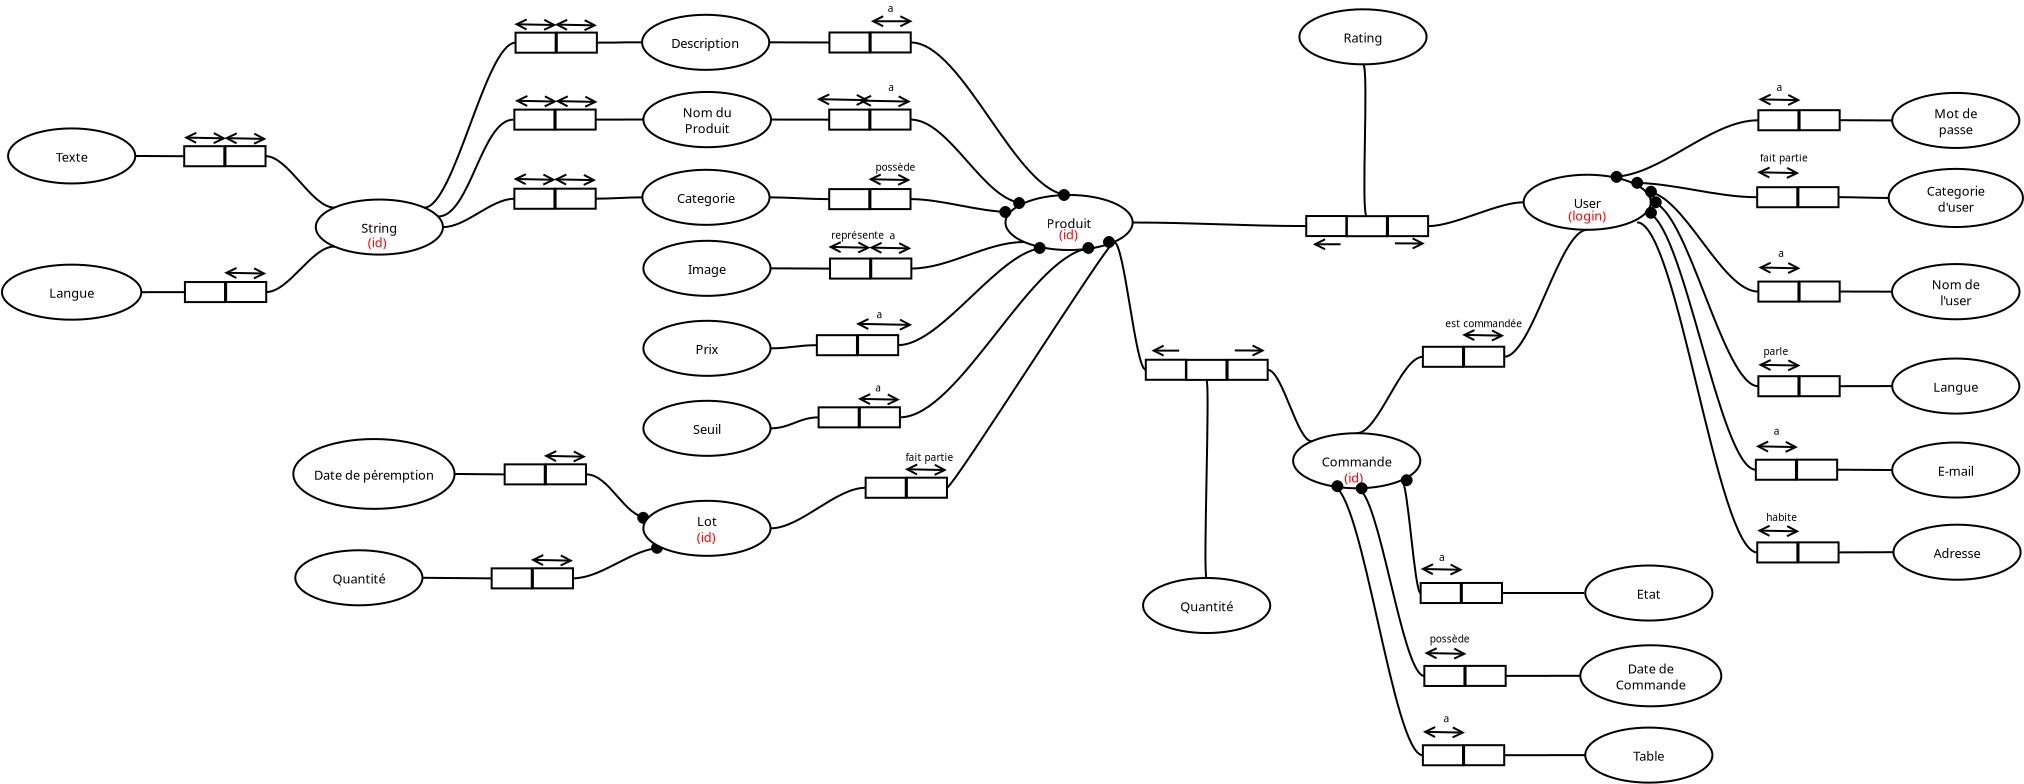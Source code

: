 <?xml version="1.0" encoding="UTF-8"?>
<dia:diagram xmlns:dia="http://www.lysator.liu.se/~alla/dia/">
  <dia:layer name="Arrière-plan" visible="true" active="true">
    <dia:object type="Flowchart - Ellipse" version="0" id="O0">
      <dia:attribute name="obj_pos">
        <dia:point val="12.936,-24.3"/>
      </dia:attribute>
      <dia:attribute name="obj_bb">
        <dia:rectangle val="12.886,-24.35;19.343,-21.497"/>
      </dia:attribute>
      <dia:attribute name="elem_corner">
        <dia:point val="12.936,-24.3"/>
      </dia:attribute>
      <dia:attribute name="elem_width">
        <dia:real val="6.357"/>
      </dia:attribute>
      <dia:attribute name="elem_height">
        <dia:real val="2.753"/>
      </dia:attribute>
      <dia:attribute name="show_background">
        <dia:boolean val="true"/>
      </dia:attribute>
      <dia:attribute name="padding">
        <dia:real val="0.354"/>
      </dia:attribute>
      <dia:attribute name="text">
        <dia:composite type="text">
          <dia:attribute name="string">
            <dia:string>#Description#</dia:string>
          </dia:attribute>
          <dia:attribute name="font">
            <dia:font family="sans" style="0" name="Helvetica"/>
          </dia:attribute>
          <dia:attribute name="height">
            <dia:real val="0.8"/>
          </dia:attribute>
          <dia:attribute name="pos">
            <dia:point val="16.114,-22.729"/>
          </dia:attribute>
          <dia:attribute name="color">
            <dia:color val="#000000"/>
          </dia:attribute>
          <dia:attribute name="alignment">
            <dia:enum val="1"/>
          </dia:attribute>
        </dia:composite>
      </dia:attribute>
    </dia:object>
    <dia:object type="Flowchart - Ellipse" version="0" id="O1">
      <dia:attribute name="obj_pos">
        <dia:point val="75.432,-11.837"/>
      </dia:attribute>
      <dia:attribute name="obj_bb">
        <dia:rectangle val="75.382,-11.887;81.857,-9.026"/>
      </dia:attribute>
      <dia:attribute name="elem_corner">
        <dia:point val="75.432,-11.837"/>
      </dia:attribute>
      <dia:attribute name="elem_width">
        <dia:real val="6.375"/>
      </dia:attribute>
      <dia:attribute name="elem_height">
        <dia:real val="2.761"/>
      </dia:attribute>
      <dia:attribute name="show_background">
        <dia:boolean val="true"/>
      </dia:attribute>
      <dia:attribute name="padding">
        <dia:real val="0.354"/>
      </dia:attribute>
      <dia:attribute name="text">
        <dia:composite type="text">
          <dia:attribute name="string">
            <dia:string>#Nom de
l'user#</dia:string>
          </dia:attribute>
          <dia:attribute name="font">
            <dia:font family="sans" style="0" name="Helvetica"/>
          </dia:attribute>
          <dia:attribute name="height">
            <dia:real val="0.8"/>
          </dia:attribute>
          <dia:attribute name="pos">
            <dia:point val="78.62,-10.662"/>
          </dia:attribute>
          <dia:attribute name="color">
            <dia:color val="#000000"/>
          </dia:attribute>
          <dia:attribute name="alignment">
            <dia:enum val="1"/>
          </dia:attribute>
        </dia:composite>
      </dia:attribute>
    </dia:object>
    <dia:object type="Flowchart - Ellipse" version="0" id="O2">
      <dia:attribute name="obj_pos">
        <dia:point val="12.95,-16.55"/>
      </dia:attribute>
      <dia:attribute name="obj_bb">
        <dia:rectangle val="12.9,-16.6;19.357,-13.747"/>
      </dia:attribute>
      <dia:attribute name="elem_corner">
        <dia:point val="12.95,-16.55"/>
      </dia:attribute>
      <dia:attribute name="elem_width">
        <dia:real val="6.357"/>
      </dia:attribute>
      <dia:attribute name="elem_height">
        <dia:real val="2.753"/>
      </dia:attribute>
      <dia:attribute name="show_background">
        <dia:boolean val="true"/>
      </dia:attribute>
      <dia:attribute name="padding">
        <dia:real val="0.354"/>
      </dia:attribute>
      <dia:attribute name="text">
        <dia:composite type="text">
          <dia:attribute name="string">
            <dia:string>#Categorie#</dia:string>
          </dia:attribute>
          <dia:attribute name="font">
            <dia:font family="sans" style="0" name="Helvetica"/>
          </dia:attribute>
          <dia:attribute name="height">
            <dia:real val="0.8"/>
          </dia:attribute>
          <dia:attribute name="pos">
            <dia:point val="16.128,-14.978"/>
          </dia:attribute>
          <dia:attribute name="color">
            <dia:color val="#000000"/>
          </dia:attribute>
          <dia:attribute name="alignment">
            <dia:enum val="1"/>
          </dia:attribute>
        </dia:composite>
      </dia:attribute>
    </dia:object>
    <dia:object type="Flowchart - Ellipse" version="0" id="O3">
      <dia:attribute name="obj_pos">
        <dia:point val="13,-13"/>
      </dia:attribute>
      <dia:attribute name="obj_bb">
        <dia:rectangle val="12.95,-13.05;19.407,-10.197"/>
      </dia:attribute>
      <dia:attribute name="elem_corner">
        <dia:point val="13,-13"/>
      </dia:attribute>
      <dia:attribute name="elem_width">
        <dia:real val="6.357"/>
      </dia:attribute>
      <dia:attribute name="elem_height">
        <dia:real val="2.753"/>
      </dia:attribute>
      <dia:attribute name="show_background">
        <dia:boolean val="true"/>
      </dia:attribute>
      <dia:attribute name="padding">
        <dia:real val="0.354"/>
      </dia:attribute>
      <dia:attribute name="text">
        <dia:composite type="text">
          <dia:attribute name="string">
            <dia:string>#Image#</dia:string>
          </dia:attribute>
          <dia:attribute name="font">
            <dia:font family="sans" style="0" name="Helvetica"/>
          </dia:attribute>
          <dia:attribute name="height">
            <dia:real val="0.8"/>
          </dia:attribute>
          <dia:attribute name="pos">
            <dia:point val="16.178,-11.428"/>
          </dia:attribute>
          <dia:attribute name="color">
            <dia:color val="#000000"/>
          </dia:attribute>
          <dia:attribute name="alignment">
            <dia:enum val="1"/>
          </dia:attribute>
        </dia:composite>
      </dia:attribute>
    </dia:object>
    <dia:object type="Flowchart - Ellipse" version="0" id="O4">
      <dia:attribute name="obj_pos">
        <dia:point val="13,-5"/>
      </dia:attribute>
      <dia:attribute name="obj_bb">
        <dia:rectangle val="12.95,-5.05;19.407,-2.197"/>
      </dia:attribute>
      <dia:attribute name="elem_corner">
        <dia:point val="13,-5"/>
      </dia:attribute>
      <dia:attribute name="elem_width">
        <dia:real val="6.357"/>
      </dia:attribute>
      <dia:attribute name="elem_height">
        <dia:real val="2.753"/>
      </dia:attribute>
      <dia:attribute name="show_background">
        <dia:boolean val="true"/>
      </dia:attribute>
      <dia:attribute name="padding">
        <dia:real val="0.354"/>
      </dia:attribute>
      <dia:attribute name="text">
        <dia:composite type="text">
          <dia:attribute name="string">
            <dia:string>#Seuil#</dia:string>
          </dia:attribute>
          <dia:attribute name="font">
            <dia:font family="sans" style="0" name="Helvetica"/>
          </dia:attribute>
          <dia:attribute name="height">
            <dia:real val="0.8"/>
          </dia:attribute>
          <dia:attribute name="pos">
            <dia:point val="16.178,-3.428"/>
          </dia:attribute>
          <dia:attribute name="color">
            <dia:color val="#000000"/>
          </dia:attribute>
          <dia:attribute name="alignment">
            <dia:enum val="1"/>
          </dia:attribute>
        </dia:composite>
      </dia:attribute>
    </dia:object>
    <dia:object type="Flowchart - Ellipse" version="0" id="O5">
      <dia:attribute name="obj_pos">
        <dia:point val="37.985,3.859"/>
      </dia:attribute>
      <dia:attribute name="obj_bb">
        <dia:rectangle val="37.935,3.809;44.391,6.662"/>
      </dia:attribute>
      <dia:attribute name="elem_corner">
        <dia:point val="37.985,3.859"/>
      </dia:attribute>
      <dia:attribute name="elem_width">
        <dia:real val="6.357"/>
      </dia:attribute>
      <dia:attribute name="elem_height">
        <dia:real val="2.753"/>
      </dia:attribute>
      <dia:attribute name="show_background">
        <dia:boolean val="true"/>
      </dia:attribute>
      <dia:attribute name="padding">
        <dia:real val="0.354"/>
      </dia:attribute>
      <dia:attribute name="text">
        <dia:composite type="text">
          <dia:attribute name="string">
            <dia:string>#Quantité#</dia:string>
          </dia:attribute>
          <dia:attribute name="font">
            <dia:font family="sans" style="0" name="Helvetica"/>
          </dia:attribute>
          <dia:attribute name="height">
            <dia:real val="0.8"/>
          </dia:attribute>
          <dia:attribute name="pos">
            <dia:point val="41.163,5.43"/>
          </dia:attribute>
          <dia:attribute name="color">
            <dia:color val="#000000"/>
          </dia:attribute>
          <dia:attribute name="alignment">
            <dia:enum val="1"/>
          </dia:attribute>
        </dia:composite>
      </dia:attribute>
    </dia:object>
    <dia:object type="Flowchart - Ellipse" version="0" id="O6">
      <dia:attribute name="obj_pos">
        <dia:point val="60.095,3.235"/>
      </dia:attribute>
      <dia:attribute name="obj_bb">
        <dia:rectangle val="60.045,3.185;66.502,6.038"/>
      </dia:attribute>
      <dia:attribute name="elem_corner">
        <dia:point val="60.095,3.235"/>
      </dia:attribute>
      <dia:attribute name="elem_width">
        <dia:real val="6.357"/>
      </dia:attribute>
      <dia:attribute name="elem_height">
        <dia:real val="2.753"/>
      </dia:attribute>
      <dia:attribute name="show_background">
        <dia:boolean val="true"/>
      </dia:attribute>
      <dia:attribute name="padding">
        <dia:real val="0.354"/>
      </dia:attribute>
      <dia:attribute name="text">
        <dia:composite type="text">
          <dia:attribute name="string">
            <dia:string>#Etat#</dia:string>
          </dia:attribute>
          <dia:attribute name="font">
            <dia:font family="sans" style="0" name="Helvetica"/>
          </dia:attribute>
          <dia:attribute name="height">
            <dia:real val="0.8"/>
          </dia:attribute>
          <dia:attribute name="pos">
            <dia:point val="63.273,4.806"/>
          </dia:attribute>
          <dia:attribute name="color">
            <dia:color val="#000000"/>
          </dia:attribute>
          <dia:attribute name="alignment">
            <dia:enum val="1"/>
          </dia:attribute>
        </dia:composite>
      </dia:attribute>
    </dia:object>
    <dia:object type="Flowchart - Ellipse" version="0" id="O7">
      <dia:attribute name="obj_pos">
        <dia:point val="59.847,7.223"/>
      </dia:attribute>
      <dia:attribute name="obj_bb">
        <dia:rectangle val="59.797,7.173;66.945,10.326"/>
      </dia:attribute>
      <dia:attribute name="elem_corner">
        <dia:point val="59.847,7.223"/>
      </dia:attribute>
      <dia:attribute name="elem_width">
        <dia:real val="7.048"/>
      </dia:attribute>
      <dia:attribute name="elem_height">
        <dia:real val="3.053"/>
      </dia:attribute>
      <dia:attribute name="show_background">
        <dia:boolean val="true"/>
      </dia:attribute>
      <dia:attribute name="padding">
        <dia:real val="0.354"/>
      </dia:attribute>
      <dia:attribute name="text">
        <dia:composite type="text">
          <dia:attribute name="string">
            <dia:string>#Date de
Commande#</dia:string>
          </dia:attribute>
          <dia:attribute name="font">
            <dia:font family="sans" style="0" name="Helvetica"/>
          </dia:attribute>
          <dia:attribute name="height">
            <dia:real val="0.8"/>
          </dia:attribute>
          <dia:attribute name="pos">
            <dia:point val="63.371,8.545"/>
          </dia:attribute>
          <dia:attribute name="color">
            <dia:color val="#000000"/>
          </dia:attribute>
          <dia:attribute name="alignment">
            <dia:enum val="1"/>
          </dia:attribute>
        </dia:composite>
      </dia:attribute>
    </dia:object>
    <dia:object type="Flowchart - Ellipse" version="0" id="O8">
      <dia:attribute name="obj_pos">
        <dia:point val="60.095,11.339"/>
      </dia:attribute>
      <dia:attribute name="obj_bb">
        <dia:rectangle val="60.045,11.289;66.502,14.143"/>
      </dia:attribute>
      <dia:attribute name="elem_corner">
        <dia:point val="60.095,11.339"/>
      </dia:attribute>
      <dia:attribute name="elem_width">
        <dia:real val="6.357"/>
      </dia:attribute>
      <dia:attribute name="elem_height">
        <dia:real val="2.753"/>
      </dia:attribute>
      <dia:attribute name="show_background">
        <dia:boolean val="true"/>
      </dia:attribute>
      <dia:attribute name="padding">
        <dia:real val="0.354"/>
      </dia:attribute>
      <dia:attribute name="text">
        <dia:composite type="text">
          <dia:attribute name="string">
            <dia:string>#Table#</dia:string>
          </dia:attribute>
          <dia:attribute name="font">
            <dia:font family="sans" style="0" name="Helvetica"/>
          </dia:attribute>
          <dia:attribute name="height">
            <dia:real val="0.8"/>
          </dia:attribute>
          <dia:attribute name="pos">
            <dia:point val="63.273,12.911"/>
          </dia:attribute>
          <dia:attribute name="color">
            <dia:color val="#000000"/>
          </dia:attribute>
          <dia:attribute name="alignment">
            <dia:enum val="1"/>
          </dia:attribute>
        </dia:composite>
      </dia:attribute>
    </dia:object>
    <dia:object type="Flowchart - Ellipse" version="0" id="O9">
      <dia:attribute name="obj_pos">
        <dia:point val="13,-9"/>
      </dia:attribute>
      <dia:attribute name="obj_bb">
        <dia:rectangle val="12.95,-9.05;19.407,-6.197"/>
      </dia:attribute>
      <dia:attribute name="elem_corner">
        <dia:point val="13,-9"/>
      </dia:attribute>
      <dia:attribute name="elem_width">
        <dia:real val="6.357"/>
      </dia:attribute>
      <dia:attribute name="elem_height">
        <dia:real val="2.753"/>
      </dia:attribute>
      <dia:attribute name="show_background">
        <dia:boolean val="true"/>
      </dia:attribute>
      <dia:attribute name="padding">
        <dia:real val="0.354"/>
      </dia:attribute>
      <dia:attribute name="text">
        <dia:composite type="text">
          <dia:attribute name="string">
            <dia:string>#Prix#</dia:string>
          </dia:attribute>
          <dia:attribute name="font">
            <dia:font family="sans" style="0" name="Helvetica"/>
          </dia:attribute>
          <dia:attribute name="height">
            <dia:real val="0.8"/>
          </dia:attribute>
          <dia:attribute name="pos">
            <dia:point val="16.178,-7.428"/>
          </dia:attribute>
          <dia:attribute name="color">
            <dia:color val="#000000"/>
          </dia:attribute>
          <dia:attribute name="alignment">
            <dia:enum val="1"/>
          </dia:attribute>
        </dia:composite>
      </dia:attribute>
    </dia:object>
    <dia:object type="Flowchart - Ellipse" version="0" id="O10">
      <dia:attribute name="obj_pos">
        <dia:point val="45.802,-24.575"/>
      </dia:attribute>
      <dia:attribute name="obj_bb">
        <dia:rectangle val="45.752,-24.625;52.208,-21.772"/>
      </dia:attribute>
      <dia:attribute name="elem_corner">
        <dia:point val="45.802,-24.575"/>
      </dia:attribute>
      <dia:attribute name="elem_width">
        <dia:real val="6.357"/>
      </dia:attribute>
      <dia:attribute name="elem_height">
        <dia:real val="2.753"/>
      </dia:attribute>
      <dia:attribute name="show_background">
        <dia:boolean val="true"/>
      </dia:attribute>
      <dia:attribute name="padding">
        <dia:real val="0.354"/>
      </dia:attribute>
      <dia:attribute name="text">
        <dia:composite type="text">
          <dia:attribute name="string">
            <dia:string>#Rating#</dia:string>
          </dia:attribute>
          <dia:attribute name="font">
            <dia:font family="sans" style="0" name="Helvetica"/>
          </dia:attribute>
          <dia:attribute name="height">
            <dia:real val="0.8"/>
          </dia:attribute>
          <dia:attribute name="pos">
            <dia:point val="48.98,-23.004"/>
          </dia:attribute>
          <dia:attribute name="color">
            <dia:color val="#000000"/>
          </dia:attribute>
          <dia:attribute name="alignment">
            <dia:enum val="1"/>
          </dia:attribute>
        </dia:composite>
      </dia:attribute>
    </dia:object>
    <dia:object type="Flowchart - Ellipse" version="0" id="O11">
      <dia:attribute name="obj_pos">
        <dia:point val="75.441,-20.395"/>
      </dia:attribute>
      <dia:attribute name="obj_bb">
        <dia:rectangle val="75.391,-20.445;81.848,-17.591"/>
      </dia:attribute>
      <dia:attribute name="elem_corner">
        <dia:point val="75.441,-20.395"/>
      </dia:attribute>
      <dia:attribute name="elem_width">
        <dia:real val="6.357"/>
      </dia:attribute>
      <dia:attribute name="elem_height">
        <dia:real val="2.753"/>
      </dia:attribute>
      <dia:attribute name="show_background">
        <dia:boolean val="true"/>
      </dia:attribute>
      <dia:attribute name="padding">
        <dia:real val="0.354"/>
      </dia:attribute>
      <dia:attribute name="text">
        <dia:composite type="text">
          <dia:attribute name="string">
            <dia:string>#Mot de
passe#</dia:string>
          </dia:attribute>
          <dia:attribute name="font">
            <dia:font family="sans" style="0" name="Helvetica"/>
          </dia:attribute>
          <dia:attribute name="height">
            <dia:real val="0.8"/>
          </dia:attribute>
          <dia:attribute name="pos">
            <dia:point val="78.62,-19.223"/>
          </dia:attribute>
          <dia:attribute name="color">
            <dia:color val="#000000"/>
          </dia:attribute>
          <dia:attribute name="alignment">
            <dia:enum val="1"/>
          </dia:attribute>
        </dia:composite>
      </dia:attribute>
    </dia:object>
    <dia:object type="Flowchart - Ellipse" version="0" id="O12">
      <dia:attribute name="obj_pos">
        <dia:point val="75.263,-16.596"/>
      </dia:attribute>
      <dia:attribute name="obj_bb">
        <dia:rectangle val="75.213,-16.646;82.027,-13.638"/>
      </dia:attribute>
      <dia:attribute name="elem_corner">
        <dia:point val="75.263,-16.596"/>
      </dia:attribute>
      <dia:attribute name="elem_width">
        <dia:real val="6.714"/>
      </dia:attribute>
      <dia:attribute name="elem_height">
        <dia:real val="2.908"/>
      </dia:attribute>
      <dia:attribute name="show_background">
        <dia:boolean val="true"/>
      </dia:attribute>
      <dia:attribute name="padding">
        <dia:real val="0.354"/>
      </dia:attribute>
      <dia:attribute name="text">
        <dia:composite type="text">
          <dia:attribute name="string">
            <dia:string>#Categorie
d'user#</dia:string>
          </dia:attribute>
          <dia:attribute name="font">
            <dia:font family="sans" style="0" name="Helvetica"/>
          </dia:attribute>
          <dia:attribute name="height">
            <dia:real val="0.8"/>
          </dia:attribute>
          <dia:attribute name="pos">
            <dia:point val="78.62,-15.347"/>
          </dia:attribute>
          <dia:attribute name="color">
            <dia:color val="#000000"/>
          </dia:attribute>
          <dia:attribute name="alignment">
            <dia:enum val="1"/>
          </dia:attribute>
        </dia:composite>
      </dia:attribute>
    </dia:object>
    <dia:object type="Flowchart - Ellipse" version="0" id="O13">
      <dia:attribute name="obj_pos">
        <dia:point val="75.441,-7.113"/>
      </dia:attribute>
      <dia:attribute name="obj_bb">
        <dia:rectangle val="75.391,-7.163;81.848,-4.309"/>
      </dia:attribute>
      <dia:attribute name="elem_corner">
        <dia:point val="75.441,-7.113"/>
      </dia:attribute>
      <dia:attribute name="elem_width">
        <dia:real val="6.357"/>
      </dia:attribute>
      <dia:attribute name="elem_height">
        <dia:real val="2.753"/>
      </dia:attribute>
      <dia:attribute name="show_background">
        <dia:boolean val="true"/>
      </dia:attribute>
      <dia:attribute name="padding">
        <dia:real val="0.354"/>
      </dia:attribute>
      <dia:attribute name="text">
        <dia:composite type="text">
          <dia:attribute name="string">
            <dia:string>#Langue#</dia:string>
          </dia:attribute>
          <dia:attribute name="font">
            <dia:font family="sans" style="0" name="Helvetica"/>
          </dia:attribute>
          <dia:attribute name="height">
            <dia:real val="0.8"/>
          </dia:attribute>
          <dia:attribute name="pos">
            <dia:point val="78.62,-5.541"/>
          </dia:attribute>
          <dia:attribute name="color">
            <dia:color val="#000000"/>
          </dia:attribute>
          <dia:attribute name="alignment">
            <dia:enum val="1"/>
          </dia:attribute>
        </dia:composite>
      </dia:attribute>
    </dia:object>
    <dia:object type="Flowchart - Ellipse" version="0" id="O14">
      <dia:attribute name="obj_pos">
        <dia:point val="75.441,-2.915"/>
      </dia:attribute>
      <dia:attribute name="obj_bb">
        <dia:rectangle val="75.391,-2.965;81.848,-0.112"/>
      </dia:attribute>
      <dia:attribute name="elem_corner">
        <dia:point val="75.441,-2.915"/>
      </dia:attribute>
      <dia:attribute name="elem_width">
        <dia:real val="6.357"/>
      </dia:attribute>
      <dia:attribute name="elem_height">
        <dia:real val="2.753"/>
      </dia:attribute>
      <dia:attribute name="show_background">
        <dia:boolean val="true"/>
      </dia:attribute>
      <dia:attribute name="padding">
        <dia:real val="0.354"/>
      </dia:attribute>
      <dia:attribute name="text">
        <dia:composite type="text">
          <dia:attribute name="string">
            <dia:string>#E-mail#</dia:string>
          </dia:attribute>
          <dia:attribute name="font">
            <dia:font family="sans" style="0" name="Helvetica"/>
          </dia:attribute>
          <dia:attribute name="height">
            <dia:real val="0.8"/>
          </dia:attribute>
          <dia:attribute name="pos">
            <dia:point val="78.62,-1.344"/>
          </dia:attribute>
          <dia:attribute name="color">
            <dia:color val="#000000"/>
          </dia:attribute>
          <dia:attribute name="alignment">
            <dia:enum val="1"/>
          </dia:attribute>
        </dia:composite>
      </dia:attribute>
    </dia:object>
    <dia:object type="Flowchart - Ellipse" version="0" id="O15">
      <dia:attribute name="obj_pos">
        <dia:point val="13.001,-20.443"/>
      </dia:attribute>
      <dia:attribute name="obj_bb">
        <dia:rectangle val="12.951,-20.493;19.432,-17.63"/>
      </dia:attribute>
      <dia:attribute name="elem_corner">
        <dia:point val="13.001,-20.443"/>
      </dia:attribute>
      <dia:attribute name="elem_width">
        <dia:real val="6.38"/>
      </dia:attribute>
      <dia:attribute name="elem_height">
        <dia:real val="2.764"/>
      </dia:attribute>
      <dia:attribute name="show_background">
        <dia:boolean val="true"/>
      </dia:attribute>
      <dia:attribute name="padding">
        <dia:real val="0.354"/>
      </dia:attribute>
      <dia:attribute name="text">
        <dia:composite type="text">
          <dia:attribute name="string">
            <dia:string>#Nom du
Produit#</dia:string>
          </dia:attribute>
          <dia:attribute name="font">
            <dia:font family="sans" style="0" name="Helvetica"/>
          </dia:attribute>
          <dia:attribute name="height">
            <dia:real val="0.8"/>
          </dia:attribute>
          <dia:attribute name="pos">
            <dia:point val="16.191,-19.267"/>
          </dia:attribute>
          <dia:attribute name="color">
            <dia:color val="#000000"/>
          </dia:attribute>
          <dia:attribute name="alignment">
            <dia:enum val="1"/>
          </dia:attribute>
        </dia:composite>
      </dia:attribute>
    </dia:object>
    <dia:object type="Flowchart - Ellipse" version="0" id="O16">
      <dia:attribute name="obj_pos">
        <dia:point val="-19.069,-11.808"/>
      </dia:attribute>
      <dia:attribute name="obj_bb">
        <dia:rectangle val="-19.119,-11.858;-12.053,-9.005"/>
      </dia:attribute>
      <dia:attribute name="elem_corner">
        <dia:point val="-19.069,-11.808"/>
      </dia:attribute>
      <dia:attribute name="elem_width">
        <dia:real val="6.965"/>
      </dia:attribute>
      <dia:attribute name="elem_height">
        <dia:real val="2.753"/>
      </dia:attribute>
      <dia:attribute name="show_background">
        <dia:boolean val="true"/>
      </dia:attribute>
      <dia:attribute name="padding">
        <dia:real val="0.354"/>
      </dia:attribute>
      <dia:attribute name="text">
        <dia:composite type="text">
          <dia:attribute name="string">
            <dia:string>#Langue#</dia:string>
          </dia:attribute>
          <dia:attribute name="font">
            <dia:font family="sans" style="0" name="Helvetica"/>
          </dia:attribute>
          <dia:attribute name="height">
            <dia:real val="0.8"/>
          </dia:attribute>
          <dia:attribute name="pos">
            <dia:point val="-15.586,-10.236"/>
          </dia:attribute>
          <dia:attribute name="color">
            <dia:color val="#000000"/>
          </dia:attribute>
          <dia:attribute name="alignment">
            <dia:enum val="1"/>
          </dia:attribute>
        </dia:composite>
      </dia:attribute>
    </dia:object>
    <dia:object type="Flowchart - Ellipse" version="0" id="O17">
      <dia:attribute name="obj_pos">
        <dia:point val="-18.764,-18.619"/>
      </dia:attribute>
      <dia:attribute name="obj_bb">
        <dia:rectangle val="-18.814,-18.669;-12.358,-15.815"/>
      </dia:attribute>
      <dia:attribute name="elem_corner">
        <dia:point val="-18.764,-18.619"/>
      </dia:attribute>
      <dia:attribute name="elem_width">
        <dia:real val="6.357"/>
      </dia:attribute>
      <dia:attribute name="elem_height">
        <dia:real val="2.753"/>
      </dia:attribute>
      <dia:attribute name="show_background">
        <dia:boolean val="true"/>
      </dia:attribute>
      <dia:attribute name="padding">
        <dia:real val="0.354"/>
      </dia:attribute>
      <dia:attribute name="text">
        <dia:composite type="text">
          <dia:attribute name="string">
            <dia:string>#Texte#</dia:string>
          </dia:attribute>
          <dia:attribute name="font">
            <dia:font family="sans" style="0" name="Helvetica"/>
          </dia:attribute>
          <dia:attribute name="height">
            <dia:real val="0.8"/>
          </dia:attribute>
          <dia:attribute name="pos">
            <dia:point val="-15.586,-17.047"/>
          </dia:attribute>
          <dia:attribute name="color">
            <dia:color val="#000000"/>
          </dia:attribute>
          <dia:attribute name="alignment">
            <dia:enum val="1"/>
          </dia:attribute>
        </dia:composite>
      </dia:attribute>
    </dia:object>
    <dia:group>
      <dia:object type="Flowchart - Ellipse" version="0" id="O18">
        <dia:attribute name="obj_pos">
          <dia:point val="31.105,-15.291"/>
        </dia:attribute>
        <dia:attribute name="obj_bb">
          <dia:rectangle val="31.055,-15.341;37.511,-12.488"/>
        </dia:attribute>
        <dia:attribute name="elem_corner">
          <dia:point val="31.105,-15.291"/>
        </dia:attribute>
        <dia:attribute name="elem_width">
          <dia:real val="6.357"/>
        </dia:attribute>
        <dia:attribute name="elem_height">
          <dia:real val="2.753"/>
        </dia:attribute>
        <dia:attribute name="show_background">
          <dia:boolean val="true"/>
        </dia:attribute>
        <dia:attribute name="padding">
          <dia:real val="0.354"/>
        </dia:attribute>
        <dia:attribute name="text">
          <dia:composite type="text">
            <dia:attribute name="string">
              <dia:string>#Produit#</dia:string>
            </dia:attribute>
            <dia:attribute name="font">
              <dia:font family="sans" style="0" name="Helvetica"/>
            </dia:attribute>
            <dia:attribute name="height">
              <dia:real val="0.8"/>
            </dia:attribute>
            <dia:attribute name="pos">
              <dia:point val="34.283,-13.719"/>
            </dia:attribute>
            <dia:attribute name="color">
              <dia:color val="#000000"/>
            </dia:attribute>
            <dia:attribute name="alignment">
              <dia:enum val="1"/>
            </dia:attribute>
          </dia:composite>
        </dia:attribute>
      </dia:object>
      <dia:object type="Standard - Text" version="1" id="O19">
        <dia:attribute name="obj_pos">
          <dia:point val="33.778,-13.082"/>
        </dia:attribute>
        <dia:attribute name="obj_bb">
          <dia:rectangle val="33.778,-13.677;34.863,-12.929"/>
        </dia:attribute>
        <dia:attribute name="text">
          <dia:composite type="text">
            <dia:attribute name="string">
              <dia:string>#(id)#</dia:string>
            </dia:attribute>
            <dia:attribute name="font">
              <dia:font family="sans" style="0" name="Helvetica"/>
            </dia:attribute>
            <dia:attribute name="height">
              <dia:real val="0.8"/>
            </dia:attribute>
            <dia:attribute name="pos">
              <dia:point val="33.778,-13.082"/>
            </dia:attribute>
            <dia:attribute name="color">
              <dia:color val="#ff0000"/>
            </dia:attribute>
            <dia:attribute name="alignment">
              <dia:enum val="0"/>
            </dia:attribute>
          </dia:composite>
        </dia:attribute>
        <dia:attribute name="valign">
          <dia:enum val="3"/>
        </dia:attribute>
      </dia:object>
    </dia:group>
    <dia:group>
      <dia:object type="Flowchart - Ellipse" version="0" id="O20">
        <dia:attribute name="obj_pos">
          <dia:point val="45.488,-3.379"/>
        </dia:attribute>
        <dia:attribute name="obj_bb">
          <dia:rectangle val="45.438,-3.429;51.895,-0.575"/>
        </dia:attribute>
        <dia:attribute name="elem_corner">
          <dia:point val="45.488,-3.379"/>
        </dia:attribute>
        <dia:attribute name="elem_width">
          <dia:real val="6.357"/>
        </dia:attribute>
        <dia:attribute name="elem_height">
          <dia:real val="2.753"/>
        </dia:attribute>
        <dia:attribute name="show_background">
          <dia:boolean val="true"/>
        </dia:attribute>
        <dia:attribute name="padding">
          <dia:real val="0.354"/>
        </dia:attribute>
        <dia:attribute name="text">
          <dia:composite type="text">
            <dia:attribute name="string">
              <dia:string>#Commande#</dia:string>
            </dia:attribute>
            <dia:attribute name="font">
              <dia:font family="sans" style="0" name="Helvetica"/>
            </dia:attribute>
            <dia:attribute name="height">
              <dia:real val="0.8"/>
            </dia:attribute>
            <dia:attribute name="pos">
              <dia:point val="48.666,-1.807"/>
            </dia:attribute>
            <dia:attribute name="color">
              <dia:color val="#000000"/>
            </dia:attribute>
            <dia:attribute name="alignment">
              <dia:enum val="1"/>
            </dia:attribute>
          </dia:composite>
        </dia:attribute>
      </dia:object>
      <dia:object type="Standard - Text" version="1" id="O21">
        <dia:attribute name="obj_pos">
          <dia:point val="48.042,-0.92"/>
        </dia:attribute>
        <dia:attribute name="obj_bb">
          <dia:rectangle val="48.042,-1.515;49.127,-0.768"/>
        </dia:attribute>
        <dia:attribute name="text">
          <dia:composite type="text">
            <dia:attribute name="string">
              <dia:string>#(id)#</dia:string>
            </dia:attribute>
            <dia:attribute name="font">
              <dia:font family="sans" style="0" name="Helvetica"/>
            </dia:attribute>
            <dia:attribute name="height">
              <dia:real val="0.8"/>
            </dia:attribute>
            <dia:attribute name="pos">
              <dia:point val="48.042,-0.92"/>
            </dia:attribute>
            <dia:attribute name="color">
              <dia:color val="#ff0000"/>
            </dia:attribute>
            <dia:attribute name="alignment">
              <dia:enum val="0"/>
            </dia:attribute>
          </dia:composite>
        </dia:attribute>
        <dia:attribute name="valign">
          <dia:enum val="3"/>
        </dia:attribute>
      </dia:object>
    </dia:group>
    <dia:group>
      <dia:object type="Flowchart - Ellipse" version="0" id="O22">
        <dia:attribute name="obj_pos">
          <dia:point val="57.014,-16.303"/>
        </dia:attribute>
        <dia:attribute name="obj_bb">
          <dia:rectangle val="56.964,-16.353;63.42,-13.5"/>
        </dia:attribute>
        <dia:attribute name="elem_corner">
          <dia:point val="57.014,-16.303"/>
        </dia:attribute>
        <dia:attribute name="elem_width">
          <dia:real val="6.357"/>
        </dia:attribute>
        <dia:attribute name="elem_height">
          <dia:real val="2.753"/>
        </dia:attribute>
        <dia:attribute name="show_background">
          <dia:boolean val="true"/>
        </dia:attribute>
        <dia:attribute name="padding">
          <dia:real val="0.354"/>
        </dia:attribute>
        <dia:attribute name="text">
          <dia:composite type="text">
            <dia:attribute name="string">
              <dia:string>#User#</dia:string>
            </dia:attribute>
            <dia:attribute name="font">
              <dia:font family="sans" style="0" name="Helvetica"/>
            </dia:attribute>
            <dia:attribute name="height">
              <dia:real val="0.8"/>
            </dia:attribute>
            <dia:attribute name="pos">
              <dia:point val="60.192,-14.732"/>
            </dia:attribute>
            <dia:attribute name="color">
              <dia:color val="#000000"/>
            </dia:attribute>
            <dia:attribute name="alignment">
              <dia:enum val="1"/>
            </dia:attribute>
          </dia:composite>
        </dia:attribute>
      </dia:object>
      <dia:object type="Standard - Text" version="1" id="O23">
        <dia:attribute name="obj_pos">
          <dia:point val="59.242,-14.009"/>
        </dia:attribute>
        <dia:attribute name="obj_bb">
          <dia:rectangle val="59.242,-14.604;61.302,-13.857"/>
        </dia:attribute>
        <dia:attribute name="text">
          <dia:composite type="text">
            <dia:attribute name="string">
              <dia:string>#(login)#</dia:string>
            </dia:attribute>
            <dia:attribute name="font">
              <dia:font family="sans" style="0" name="Helvetica"/>
            </dia:attribute>
            <dia:attribute name="height">
              <dia:real val="0.8"/>
            </dia:attribute>
            <dia:attribute name="pos">
              <dia:point val="59.242,-14.009"/>
            </dia:attribute>
            <dia:attribute name="color">
              <dia:color val="#ff0000"/>
            </dia:attribute>
            <dia:attribute name="alignment">
              <dia:enum val="0"/>
            </dia:attribute>
          </dia:composite>
        </dia:attribute>
        <dia:attribute name="valign">
          <dia:enum val="3"/>
        </dia:attribute>
      </dia:object>
    </dia:group>
    <dia:group>
      <dia:object type="Standard - Box" version="0" id="O24">
        <dia:attribute name="obj_pos">
          <dia:point val="48.171,-14.232"/>
        </dia:attribute>
        <dia:attribute name="obj_bb">
          <dia:rectangle val="48.121,-14.282;50.226,-13.179"/>
        </dia:attribute>
        <dia:attribute name="elem_corner">
          <dia:point val="48.171,-14.232"/>
        </dia:attribute>
        <dia:attribute name="elem_width">
          <dia:real val="2.005"/>
        </dia:attribute>
        <dia:attribute name="elem_height">
          <dia:real val="1.002"/>
        </dia:attribute>
        <dia:attribute name="show_background">
          <dia:boolean val="true"/>
        </dia:attribute>
      </dia:object>
      <dia:object type="Standard - Box" version="0" id="O25">
        <dia:attribute name="obj_pos">
          <dia:point val="50.232,-14.235"/>
        </dia:attribute>
        <dia:attribute name="obj_bb">
          <dia:rectangle val="50.182,-14.285;52.287,-13.182"/>
        </dia:attribute>
        <dia:attribute name="elem_corner">
          <dia:point val="50.232,-14.235"/>
        </dia:attribute>
        <dia:attribute name="elem_width">
          <dia:real val="2.005"/>
        </dia:attribute>
        <dia:attribute name="elem_height">
          <dia:real val="1.002"/>
        </dia:attribute>
        <dia:attribute name="show_background">
          <dia:boolean val="true"/>
        </dia:attribute>
      </dia:object>
      <dia:object type="Standard - Box" version="0" id="O26">
        <dia:attribute name="obj_pos">
          <dia:point val="46.143,-14.238"/>
        </dia:attribute>
        <dia:attribute name="obj_bb">
          <dia:rectangle val="46.093,-14.288;48.198,-13.186"/>
        </dia:attribute>
        <dia:attribute name="elem_corner">
          <dia:point val="46.143,-14.238"/>
        </dia:attribute>
        <dia:attribute name="elem_width">
          <dia:real val="2.005"/>
        </dia:attribute>
        <dia:attribute name="elem_height">
          <dia:real val="1.002"/>
        </dia:attribute>
        <dia:attribute name="show_background">
          <dia:boolean val="true"/>
        </dia:attribute>
      </dia:object>
    </dia:group>
    <dia:group>
      <dia:object type="Flowchart - Ellipse" version="0" id="O27">
        <dia:attribute name="obj_pos">
          <dia:point val="-3.38,-15.063"/>
        </dia:attribute>
        <dia:attribute name="obj_bb">
          <dia:rectangle val="-3.43,-15.113;3.027,-12.259"/>
        </dia:attribute>
        <dia:attribute name="elem_corner">
          <dia:point val="-3.38,-15.063"/>
        </dia:attribute>
        <dia:attribute name="elem_width">
          <dia:real val="6.357"/>
        </dia:attribute>
        <dia:attribute name="elem_height">
          <dia:real val="2.753"/>
        </dia:attribute>
        <dia:attribute name="show_background">
          <dia:boolean val="true"/>
        </dia:attribute>
        <dia:attribute name="padding">
          <dia:real val="0.354"/>
        </dia:attribute>
        <dia:attribute name="text">
          <dia:composite type="text">
            <dia:attribute name="string">
              <dia:string>#String#</dia:string>
            </dia:attribute>
            <dia:attribute name="font">
              <dia:font family="sans" style="0" name="Helvetica"/>
            </dia:attribute>
            <dia:attribute name="height">
              <dia:real val="0.8"/>
            </dia:attribute>
            <dia:attribute name="pos">
              <dia:point val="-0.202,-13.491"/>
            </dia:attribute>
            <dia:attribute name="color">
              <dia:color val="#000000"/>
            </dia:attribute>
            <dia:attribute name="alignment">
              <dia:enum val="1"/>
            </dia:attribute>
          </dia:composite>
        </dia:attribute>
      </dia:object>
      <dia:object type="Standard - Text" version="1" id="O28">
        <dia:attribute name="obj_pos">
          <dia:point val="-0.787,-12.674"/>
        </dia:attribute>
        <dia:attribute name="obj_bb">
          <dia:rectangle val="-0.787,-13.269;0.298,-12.521"/>
        </dia:attribute>
        <dia:attribute name="text">
          <dia:composite type="text">
            <dia:attribute name="string">
              <dia:string>#(id)#</dia:string>
            </dia:attribute>
            <dia:attribute name="font">
              <dia:font family="sans" style="0" name="Helvetica"/>
            </dia:attribute>
            <dia:attribute name="height">
              <dia:real val="0.8"/>
            </dia:attribute>
            <dia:attribute name="pos">
              <dia:point val="-0.787,-12.674"/>
            </dia:attribute>
            <dia:attribute name="color">
              <dia:color val="#ff0000"/>
            </dia:attribute>
            <dia:attribute name="alignment">
              <dia:enum val="0"/>
            </dia:attribute>
          </dia:composite>
        </dia:attribute>
        <dia:attribute name="valign">
          <dia:enum val="3"/>
        </dia:attribute>
      </dia:object>
    </dia:group>
    <dia:group>
      <dia:object type="Standard - Box" version="0" id="O29">
        <dia:attribute name="obj_pos">
          <dia:point val="40.149,-7.047"/>
        </dia:attribute>
        <dia:attribute name="obj_bb">
          <dia:rectangle val="40.099,-7.097;42.204,-5.994"/>
        </dia:attribute>
        <dia:attribute name="elem_corner">
          <dia:point val="40.149,-7.047"/>
        </dia:attribute>
        <dia:attribute name="elem_width">
          <dia:real val="2.005"/>
        </dia:attribute>
        <dia:attribute name="elem_height">
          <dia:real val="1.002"/>
        </dia:attribute>
        <dia:attribute name="show_background">
          <dia:boolean val="true"/>
        </dia:attribute>
      </dia:object>
      <dia:object type="Standard - Box" version="0" id="O30">
        <dia:attribute name="obj_pos">
          <dia:point val="42.21,-7.05"/>
        </dia:attribute>
        <dia:attribute name="obj_bb">
          <dia:rectangle val="42.16,-7.1;44.265,-5.997"/>
        </dia:attribute>
        <dia:attribute name="elem_corner">
          <dia:point val="42.21,-7.05"/>
        </dia:attribute>
        <dia:attribute name="elem_width">
          <dia:real val="2.005"/>
        </dia:attribute>
        <dia:attribute name="elem_height">
          <dia:real val="1.002"/>
        </dia:attribute>
        <dia:attribute name="show_background">
          <dia:boolean val="true"/>
        </dia:attribute>
      </dia:object>
      <dia:object type="Standard - Box" version="0" id="O31">
        <dia:attribute name="obj_pos">
          <dia:point val="38.121,-7.053"/>
        </dia:attribute>
        <dia:attribute name="obj_bb">
          <dia:rectangle val="38.071,-7.103;40.176,-6.001"/>
        </dia:attribute>
        <dia:attribute name="elem_corner">
          <dia:point val="38.121,-7.053"/>
        </dia:attribute>
        <dia:attribute name="elem_width">
          <dia:real val="2.005"/>
        </dia:attribute>
        <dia:attribute name="elem_height">
          <dia:real val="1.002"/>
        </dia:attribute>
        <dia:attribute name="show_background">
          <dia:boolean val="true"/>
        </dia:attribute>
      </dia:object>
    </dia:group>
    <dia:object type="Standard - BezierLine" version="0" id="O32">
      <dia:attribute name="obj_pos">
        <dia:point val="-12.408,-17.242"/>
      </dia:attribute>
      <dia:attribute name="obj_bb">
        <dia:rectangle val="-12.458,-17.292;-9.908,-17.179"/>
      </dia:attribute>
      <dia:attribute name="bez_points">
        <dia:point val="-12.408,-17.242"/>
        <dia:point val="-11.594,-17.242"/>
        <dia:point val="-10.771,-17.229"/>
        <dia:point val="-9.958,-17.229"/>
      </dia:attribute>
      <dia:attribute name="corner_types">
        <dia:enum val="0"/>
        <dia:enum val="0"/>
      </dia:attribute>
      <dia:connections>
        <dia:connection handle="0" to="O17" connection="0"/>
        <dia:connection handle="3" to="O83" connection="3"/>
      </dia:connections>
    </dia:object>
    <dia:object type="Standard - BezierLine" version="0" id="O33">
      <dia:attribute name="obj_pos">
        <dia:point val="-12.103,-10.431"/>
      </dia:attribute>
      <dia:attribute name="obj_bb">
        <dia:rectangle val="-12.153,-10.485;-9.873,-10.381"/>
      </dia:attribute>
      <dia:attribute name="bez_points">
        <dia:point val="-12.103,-10.431"/>
        <dia:point val="-11.391,-10.431"/>
        <dia:point val="-10.635,-10.435"/>
        <dia:point val="-9.923,-10.435"/>
      </dia:attribute>
      <dia:attribute name="corner_types">
        <dia:enum val="0"/>
        <dia:enum val="0"/>
      </dia:attribute>
      <dia:connections>
        <dia:connection handle="0" to="O16" connection="0"/>
        <dia:connection handle="3" to="O80" connection="3"/>
      </dia:connections>
    </dia:object>
    <dia:object type="Standard - BezierLine" version="0" id="O34">
      <dia:attribute name="obj_pos">
        <dia:point val="-5.892,-17.232"/>
      </dia:attribute>
      <dia:attribute name="obj_bb">
        <dia:rectangle val="-5.942,-17.282;-2.399,-14.61"/>
      </dia:attribute>
      <dia:attribute name="bez_points">
        <dia:point val="-5.892,-17.232"/>
        <dia:point val="-4.749,-17.232"/>
        <dia:point val="-3.592,-14.66"/>
        <dia:point val="-2.449,-14.66"/>
      </dia:attribute>
      <dia:attribute name="corner_types">
        <dia:enum val="0"/>
        <dia:enum val="0"/>
      </dia:attribute>
      <dia:connections>
        <dia:connection handle="0" to="O84" connection="4"/>
        <dia:connection handle="3" to="O27" connection="6"/>
      </dia:connections>
    </dia:object>
    <dia:object type="Standard - BezierLine" version="0" id="O35">
      <dia:attribute name="obj_pos">
        <dia:point val="-5.857,-10.438"/>
      </dia:attribute>
      <dia:attribute name="obj_bb">
        <dia:rectangle val="-5.907,-12.763;-2.399,-10.388"/>
      </dia:attribute>
      <dia:attribute name="bez_points">
        <dia:point val="-5.857,-10.438"/>
        <dia:point val="-4.714,-10.438"/>
        <dia:point val="-3.592,-12.713"/>
        <dia:point val="-2.449,-12.713"/>
      </dia:attribute>
      <dia:attribute name="corner_types">
        <dia:enum val="0"/>
        <dia:enum val="0"/>
      </dia:attribute>
      <dia:connections>
        <dia:connection handle="0" to="O81" connection="4"/>
        <dia:connection handle="3" to="O27" connection="10"/>
      </dia:connections>
    </dia:object>
    <dia:object type="Standard - BezierLine" version="0" id="O36">
      <dia:attribute name="obj_pos">
        <dia:point val="10.675,-22.908"/>
      </dia:attribute>
      <dia:attribute name="obj_bb">
        <dia:rectangle val="10.625,-22.974;12.936,-22.858"/>
      </dia:attribute>
      <dia:attribute name="bez_points">
        <dia:point val="10.675,-22.908"/>
        <dia:point val="12.501,-22.908"/>
        <dia:point val="14.288,-22.924"/>
        <dia:point val="16.114,-22.924"/>
      </dia:attribute>
      <dia:attribute name="corner_types">
        <dia:enum val="0"/>
        <dia:enum val="0"/>
      </dia:attribute>
      <dia:connections>
        <dia:connection handle="0" to="O69" connection="4"/>
        <dia:connection handle="3" to="O0" connection="16"/>
      </dia:connections>
    </dia:object>
    <dia:object type="Standard - BezierLine" version="0" id="O37">
      <dia:attribute name="obj_pos">
        <dia:point val="10.615,-19.061"/>
      </dia:attribute>
      <dia:attribute name="obj_bb">
        <dia:rectangle val="10.565,-19.112;13.051,-19.011"/>
      </dia:attribute>
      <dia:attribute name="bez_points">
        <dia:point val="10.615,-19.061"/>
        <dia:point val="11.381,-19.061"/>
        <dia:point val="12.235,-19.062"/>
        <dia:point val="13.001,-19.062"/>
      </dia:attribute>
      <dia:attribute name="corner_types">
        <dia:enum val="0"/>
        <dia:enum val="0"/>
      </dia:attribute>
      <dia:connections>
        <dia:connection handle="0" to="O73" connection="4"/>
        <dia:connection handle="3" to="O15" connection="8"/>
      </dia:connections>
    </dia:object>
    <dia:object type="Standard - BezierLine" version="0" id="O38">
      <dia:attribute name="obj_pos">
        <dia:point val="10.615,-15.105"/>
      </dia:attribute>
      <dia:attribute name="obj_bb">
        <dia:rectangle val="10.565,-15.223;13,-15.055"/>
      </dia:attribute>
      <dia:attribute name="bez_points">
        <dia:point val="10.615,-15.105"/>
        <dia:point val="11.385,-15.105"/>
        <dia:point val="12.179,-15.173"/>
        <dia:point val="12.95,-15.173"/>
      </dia:attribute>
      <dia:attribute name="corner_types">
        <dia:enum val="0"/>
        <dia:enum val="0"/>
      </dia:attribute>
      <dia:connections>
        <dia:connection handle="0" to="O77" connection="4"/>
        <dia:connection handle="3" to="O2" connection="8"/>
      </dia:connections>
    </dia:object>
    <dia:object type="Standard - BezierLine" version="0" id="O39">
      <dia:attribute name="obj_pos">
        <dia:point val="6.549,-15.102"/>
      </dia:attribute>
      <dia:attribute name="obj_bb">
        <dia:rectangle val="2.927,-15.152;6.599,-13.636"/>
      </dia:attribute>
      <dia:attribute name="bez_points">
        <dia:point val="6.549,-15.102"/>
        <dia:point val="5.363,-15.102"/>
        <dia:point val="4.163,-13.686"/>
        <dia:point val="2.977,-13.686"/>
      </dia:attribute>
      <dia:attribute name="corner_types">
        <dia:enum val="0"/>
        <dia:enum val="0"/>
      </dia:attribute>
      <dia:connections>
        <dia:connection handle="0" to="O76" connection="3"/>
        <dia:connection handle="3" to="O27" connection="0"/>
      </dia:connections>
    </dia:object>
    <dia:object type="Standard - BezierLine" version="0" id="O40">
      <dia:attribute name="obj_pos">
        <dia:point val="7.551,-19.058"/>
      </dia:attribute>
      <dia:attribute name="obj_bb">
        <dia:rectangle val="2.685,-19.108;6.548,-14.163"/>
      </dia:attribute>
      <dia:attribute name="bez_points">
        <dia:point val="7.551,-19.058"/>
        <dia:point val="5.952,-19.058"/>
        <dia:point val="4.334,-14.213"/>
        <dia:point val="2.735,-14.213"/>
      </dia:attribute>
      <dia:attribute name="corner_types">
        <dia:enum val="0"/>
        <dia:enum val="0"/>
      </dia:attribute>
      <dia:connections>
        <dia:connection handle="0" to="O72" connection="8"/>
        <dia:connection handle="3" to="O27" connection="1"/>
      </dia:connections>
    </dia:object>
    <dia:object type="Standard - BezierLine" version="0" id="O41">
      <dia:attribute name="obj_pos">
        <dia:point val="6.609,-22.905"/>
      </dia:attribute>
      <dia:attribute name="obj_bb">
        <dia:rectangle val="1.996,-22.955;6.659,-14.61"/>
      </dia:attribute>
      <dia:attribute name="bez_points">
        <dia:point val="6.609,-22.905"/>
        <dia:point val="5.114,-22.905"/>
        <dia:point val="3.541,-14.66"/>
        <dia:point val="2.046,-14.66"/>
      </dia:attribute>
      <dia:attribute name="corner_types">
        <dia:enum val="0"/>
        <dia:enum val="0"/>
      </dia:attribute>
      <dia:connections>
        <dia:connection handle="0" to="O68" connection="3"/>
        <dia:connection handle="3" to="O27" connection="2"/>
      </dia:connections>
    </dia:object>
    <dia:object type="Standard - BezierLine" version="0" id="O42">
      <dia:attribute name="obj_pos">
        <dia:point val="19.293,-22.924"/>
      </dia:attribute>
      <dia:attribute name="obj_bb">
        <dia:rectangle val="19.243,-22.974;22.352,-22.865"/>
      </dia:attribute>
      <dia:attribute name="bez_points">
        <dia:point val="19.293,-22.924"/>
        <dia:point val="20.288,-22.924"/>
        <dia:point val="21.306,-22.915"/>
        <dia:point val="22.302,-22.915"/>
      </dia:attribute>
      <dia:attribute name="corner_types">
        <dia:enum val="0"/>
        <dia:enum val="0"/>
      </dia:attribute>
      <dia:connections>
        <dia:connection handle="0" to="O0" connection="0"/>
        <dia:connection handle="3" to="O138" connection="3"/>
      </dia:connections>
    </dia:object>
    <dia:object type="Standard - BezierLine" version="0" id="O43">
      <dia:attribute name="obj_pos">
        <dia:point val="19.381,-19.062"/>
      </dia:attribute>
      <dia:attribute name="obj_bb">
        <dia:rectangle val="19.331,-19.112;22.341,-19.008"/>
      </dia:attribute>
      <dia:attribute name="bez_points">
        <dia:point val="19.381,-19.062"/>
        <dia:point val="20.347,-19.062"/>
        <dia:point val="21.325,-19.058"/>
        <dia:point val="22.291,-19.058"/>
      </dia:attribute>
      <dia:attribute name="corner_types">
        <dia:enum val="0"/>
        <dia:enum val="0"/>
      </dia:attribute>
      <dia:connections>
        <dia:connection handle="0" to="O15" connection="0"/>
        <dia:connection handle="3" to="O119" connection="3"/>
      </dia:connections>
    </dia:object>
    <dia:object type="Standard - BezierLine" version="0" id="O44">
      <dia:attribute name="obj_pos">
        <dia:point val="19.307,-15.173"/>
      </dia:attribute>
      <dia:attribute name="obj_bb">
        <dia:rectangle val="19.257,-15.223;22.341,-15.033"/>
      </dia:attribute>
      <dia:attribute name="bez_points">
        <dia:point val="19.307,-15.173"/>
        <dia:point val="20.289,-15.173"/>
        <dia:point val="21.308,-15.082"/>
        <dia:point val="22.291,-15.082"/>
      </dia:attribute>
      <dia:attribute name="corner_types">
        <dia:enum val="0"/>
        <dia:enum val="0"/>
      </dia:attribute>
      <dia:connections>
        <dia:connection handle="0" to="O2" connection="0"/>
        <dia:connection handle="3" to="O124" connection="3"/>
      </dia:connections>
    </dia:object>
    <dia:object type="Standard - BezierLine" version="0" id="O45">
      <dia:attribute name="obj_pos">
        <dia:point val="19.357,-11.623"/>
      </dia:attribute>
      <dia:attribute name="obj_bb">
        <dia:rectangle val="19.307,-11.673;22.382,-11.56"/>
      </dia:attribute>
      <dia:attribute name="bez_points">
        <dia:point val="19.357,-11.623"/>
        <dia:point val="20.352,-11.623"/>
        <dia:point val="21.337,-11.61"/>
        <dia:point val="22.332,-11.61"/>
      </dia:attribute>
      <dia:attribute name="corner_types">
        <dia:enum val="0"/>
        <dia:enum val="0"/>
      </dia:attribute>
      <dia:connections>
        <dia:connection handle="0" to="O3" connection="0"/>
        <dia:connection handle="3" to="O128" connection="3"/>
      </dia:connections>
    </dia:object>
    <dia:object type="Standard - BezierLine" version="0" id="O46">
      <dia:attribute name="obj_pos">
        <dia:point val="19.357,-7.623"/>
      </dia:attribute>
      <dia:attribute name="obj_bb">
        <dia:rectangle val="19.307,-7.83;21.724,-7.573"/>
      </dia:attribute>
      <dia:attribute name="bez_points">
        <dia:point val="19.357,-7.623"/>
        <dia:point val="20.352,-7.623"/>
        <dia:point val="20.678,-7.78"/>
        <dia:point val="21.674,-7.78"/>
      </dia:attribute>
      <dia:attribute name="corner_types">
        <dia:enum val="0"/>
        <dia:enum val="0"/>
      </dia:attribute>
      <dia:connections>
        <dia:connection handle="0" to="O9" connection="0"/>
        <dia:connection handle="3" to="O134" connection="3"/>
      </dia:connections>
    </dia:object>
    <dia:object type="Standard - BezierLine" version="0" id="O47">
      <dia:attribute name="obj_pos">
        <dia:point val="19.357,-3.623"/>
      </dia:attribute>
      <dia:attribute name="obj_bb">
        <dia:rectangle val="19.307,-4.221;21.811,-3.573"/>
      </dia:attribute>
      <dia:attribute name="bez_points">
        <dia:point val="19.357,-3.623"/>
        <dia:point val="20.352,-3.623"/>
        <dia:point val="20.766,-4.171"/>
        <dia:point val="21.761,-4.171"/>
      </dia:attribute>
      <dia:attribute name="corner_types">
        <dia:enum val="0"/>
        <dia:enum val="0"/>
      </dia:attribute>
      <dia:connections>
        <dia:connection handle="0" to="O4" connection="0"/>
        <dia:connection handle="3" to="O142" connection="3"/>
      </dia:connections>
    </dia:object>
    <dia:object type="Standard - BezierLine" version="0" id="O48">
      <dia:attribute name="obj_pos">
        <dia:point val="26.398,-11.613"/>
      </dia:attribute>
      <dia:attribute name="obj_bb">
        <dia:rectangle val="26.348,-12.991;32.086,-11.563"/>
      </dia:attribute>
      <dia:attribute name="bez_points">
        <dia:point val="26.398,-11.613"/>
        <dia:point val="28.283,-11.613"/>
        <dia:point val="30.15,-12.941"/>
        <dia:point val="32.036,-12.941"/>
      </dia:attribute>
      <dia:attribute name="corner_types">
        <dia:enum val="0"/>
        <dia:enum val="0"/>
      </dia:attribute>
      <dia:connections>
        <dia:connection handle="0" to="O129" connection="4"/>
        <dia:connection handle="3" to="O18" connection="10"/>
      </dia:connections>
    </dia:object>
    <dia:object type="Standard - BezierLine" version="0" id="O49">
      <dia:attribute name="obj_pos">
        <dia:point val="37.462,-13.914"/>
      </dia:attribute>
      <dia:attribute name="obj_bb">
        <dia:rectangle val="37.411,-13.964;46.193,-13.687"/>
      </dia:attribute>
      <dia:attribute name="bez_points">
        <dia:point val="37.462,-13.914"/>
        <dia:point val="40.602,-13.914"/>
        <dia:point val="43.002,-13.737"/>
        <dia:point val="46.143,-13.737"/>
      </dia:attribute>
      <dia:attribute name="corner_types">
        <dia:enum val="0"/>
        <dia:enum val="0"/>
      </dia:attribute>
      <dia:connections>
        <dia:connection handle="0" to="O18" connection="0"/>
        <dia:connection handle="3" to="O26" connection="3"/>
      </dia:connections>
    </dia:object>
    <dia:object type="Standard - BezierLine" version="0" id="O50">
      <dia:attribute name="obj_pos">
        <dia:point val="48.98,-21.822"/>
      </dia:attribute>
      <dia:attribute name="obj_bb">
        <dia:rectangle val="48.93,-21.872;49.223,-14.182"/>
      </dia:attribute>
      <dia:attribute name="bez_points">
        <dia:point val="48.98,-21.822"/>
        <dia:point val="49.303,-21.822"/>
        <dia:point val="48.85,-14.232"/>
        <dia:point val="49.173,-14.232"/>
      </dia:attribute>
      <dia:attribute name="corner_types">
        <dia:enum val="0"/>
        <dia:enum val="0"/>
      </dia:attribute>
      <dia:connections>
        <dia:connection handle="0" to="O10" connection="12"/>
        <dia:connection handle="3" to="O24" connection="1"/>
      </dia:connections>
    </dia:object>
    <dia:object type="Standard - BezierLine" version="0" id="O51">
      <dia:attribute name="obj_pos">
        <dia:point val="52.237,-13.733"/>
      </dia:attribute>
      <dia:attribute name="obj_bb">
        <dia:rectangle val="52.187,-14.977;57.064,-13.684"/>
      </dia:attribute>
      <dia:attribute name="bez_points">
        <dia:point val="52.237,-13.733"/>
        <dia:point val="53.564,-13.733"/>
        <dia:point val="55.687,-14.927"/>
        <dia:point val="57.014,-14.927"/>
      </dia:attribute>
      <dia:attribute name="corner_types">
        <dia:enum val="0"/>
        <dia:enum val="0"/>
      </dia:attribute>
      <dia:connections>
        <dia:connection handle="0" to="O25" connection="4"/>
        <dia:connection handle="3" to="O22" connection="8"/>
      </dia:connections>
    </dia:object>
    <dia:object type="Standard - BezierLine" version="0" id="O52">
      <dia:attribute name="obj_pos">
        <dia:point val="60.192,-13.55"/>
      </dia:attribute>
      <dia:attribute name="obj_bb">
        <dia:rectangle val="55.991,-13.6;60.242,-7.153"/>
      </dia:attribute>
      <dia:attribute name="bez_points">
        <dia:point val="60.192,-13.55"/>
        <dia:point val="58.814,-13.55"/>
        <dia:point val="57.419,-7.203"/>
        <dia:point val="56.041,-7.203"/>
      </dia:attribute>
      <dia:attribute name="corner_types">
        <dia:enum val="0"/>
        <dia:enum val="0"/>
      </dia:attribute>
      <dia:connections>
        <dia:connection handle="0" to="O22" connection="12"/>
        <dia:connection handle="3" to="O189" connection="4"/>
      </dia:connections>
    </dia:object>
    <dia:object type="Standard - BezierLine" version="0" id="O53">
      <dia:attribute name="obj_pos">
        <dia:point val="51.975,-7.2"/>
      </dia:attribute>
      <dia:attribute name="obj_bb">
        <dia:rectangle val="48.617,-7.25;52.025,-3.329"/>
      </dia:attribute>
      <dia:attribute name="bez_points">
        <dia:point val="51.975,-7.2"/>
        <dia:point val="50.877,-7.2"/>
        <dia:point val="49.765,-3.379"/>
        <dia:point val="48.666,-3.379"/>
      </dia:attribute>
      <dia:attribute name="corner_types">
        <dia:enum val="0"/>
        <dia:enum val="0"/>
      </dia:attribute>
      <dia:connections>
        <dia:connection handle="0" to="O188" connection="3"/>
        <dia:connection handle="3" to="O20" connection="4"/>
      </dia:connections>
    </dia:object>
    <dia:object type="Standard - BezierLine" version="0" id="O54">
      <dia:attribute name="obj_pos">
        <dia:point val="44.215,-6.548"/>
      </dia:attribute>
      <dia:attribute name="obj_bb">
        <dia:rectangle val="44.165,-6.598;46.469,-2.925"/>
      </dia:attribute>
      <dia:attribute name="bez_points">
        <dia:point val="44.215,-6.548"/>
        <dia:point val="44.947,-6.548"/>
        <dia:point val="45.687,-2.975"/>
        <dia:point val="46.419,-2.975"/>
      </dia:attribute>
      <dia:attribute name="corner_types">
        <dia:enum val="0"/>
        <dia:enum val="0"/>
      </dia:attribute>
      <dia:connections>
        <dia:connection handle="0" to="O30" connection="4"/>
        <dia:connection handle="3" to="O20" connection="6"/>
      </dia:connections>
    </dia:object>
    <dia:object type="Standard - BezierLine" version="0" id="O55">
      <dia:attribute name="obj_pos">
        <dia:point val="36.531,-12.941"/>
      </dia:attribute>
      <dia:attribute name="obj_bb">
        <dia:rectangle val="36.481,-12.991;38.171,-6.502"/>
      </dia:attribute>
      <dia:attribute name="bez_points">
        <dia:point val="36.531,-12.941"/>
        <dia:point val="37.059,-12.941"/>
        <dia:point val="37.593,-6.552"/>
        <dia:point val="38.121,-6.552"/>
      </dia:attribute>
      <dia:attribute name="corner_types">
        <dia:enum val="0"/>
        <dia:enum val="0"/>
      </dia:attribute>
      <dia:connections>
        <dia:connection handle="0" to="O18" connection="14"/>
        <dia:connection handle="3" to="O31" connection="3"/>
      </dia:connections>
    </dia:object>
    <dia:object type="Standard - BezierLine" version="0" id="O56">
      <dia:attribute name="obj_pos">
        <dia:point val="55.93,4.609"/>
      </dia:attribute>
      <dia:attribute name="obj_bb">
        <dia:rectangle val="55.88,4.559;60.096,4.661"/>
      </dia:attribute>
      <dia:attribute name="bez_points">
        <dia:point val="55.93,4.609"/>
        <dia:point val="58.332,4.609"/>
        <dia:point val="60.872,4.611"/>
        <dia:point val="63.273,4.611"/>
      </dia:attribute>
      <dia:attribute name="corner_types">
        <dia:enum val="0"/>
        <dia:enum val="0"/>
      </dia:attribute>
      <dia:connections>
        <dia:connection handle="0" to="O176" connection="4"/>
        <dia:connection handle="3" to="O6" connection="16"/>
      </dia:connections>
    </dia:object>
    <dia:object type="Standard - BezierLine" version="0" id="O57">
      <dia:attribute name="obj_pos">
        <dia:point val="56.114,8.754"/>
      </dia:attribute>
      <dia:attribute name="obj_bb">
        <dia:rectangle val="56.064,8.7;59.898,8.804"/>
      </dia:attribute>
      <dia:attribute name="bez_points">
        <dia:point val="56.114,8.754"/>
        <dia:point val="57.378,8.754"/>
        <dia:point val="58.584,8.75"/>
        <dia:point val="59.847,8.75"/>
      </dia:attribute>
      <dia:attribute name="corner_types">
        <dia:enum val="0"/>
        <dia:enum val="0"/>
      </dia:attribute>
      <dia:connections>
        <dia:connection handle="0" to="O180" connection="4"/>
        <dia:connection handle="3" to="O7" connection="8"/>
      </dia:connections>
    </dia:object>
    <dia:object type="Standard - BezierLine" version="0" id="O58">
      <dia:attribute name="obj_pos">
        <dia:point val="56.041,12.721"/>
      </dia:attribute>
      <dia:attribute name="obj_bb">
        <dia:rectangle val="55.991,12.666;60.145,12.771"/>
      </dia:attribute>
      <dia:attribute name="bez_points">
        <dia:point val="56.041,12.721"/>
        <dia:point val="57.336,12.721"/>
        <dia:point val="58.8,12.716"/>
        <dia:point val="60.095,12.716"/>
      </dia:attribute>
      <dia:attribute name="corner_types">
        <dia:enum val="0"/>
        <dia:enum val="0"/>
      </dia:attribute>
      <dia:connections>
        <dia:connection handle="0" to="O184" connection="4"/>
        <dia:connection handle="3" to="O8" connection="8"/>
      </dia:connections>
    </dia:object>
    <dia:object type="Standard - BezierLine" version="0" id="O59">
      <dia:attribute name="obj_pos">
        <dia:point val="41.151,-6.044"/>
      </dia:attribute>
      <dia:attribute name="obj_bb">
        <dia:rectangle val="41.053,-6.094;41.261,3.909"/>
      </dia:attribute>
      <dia:attribute name="bez_points">
        <dia:point val="41.151,-6.044"/>
        <dia:point val="41.353,-6.044"/>
        <dia:point val="40.961,3.859"/>
        <dia:point val="41.163,3.859"/>
      </dia:attribute>
      <dia:attribute name="corner_types">
        <dia:enum val="0"/>
        <dia:enum val="0"/>
      </dia:attribute>
      <dia:connections>
        <dia:connection handle="0" to="O29" connection="6"/>
        <dia:connection handle="3" to="O5" connection="4"/>
      </dia:connections>
    </dia:object>
    <dia:object type="Flowchart - Ellipse" version="0" id="O60">
      <dia:attribute name="obj_pos">
        <dia:point val="75.505,1.194"/>
      </dia:attribute>
      <dia:attribute name="obj_bb">
        <dia:rectangle val="75.455,1.144;81.912,3.997"/>
      </dia:attribute>
      <dia:attribute name="elem_corner">
        <dia:point val="75.505,1.194"/>
      </dia:attribute>
      <dia:attribute name="elem_width">
        <dia:real val="6.357"/>
      </dia:attribute>
      <dia:attribute name="elem_height">
        <dia:real val="2.753"/>
      </dia:attribute>
      <dia:attribute name="show_background">
        <dia:boolean val="true"/>
      </dia:attribute>
      <dia:attribute name="padding">
        <dia:real val="0.354"/>
      </dia:attribute>
      <dia:attribute name="text">
        <dia:composite type="text">
          <dia:attribute name="string">
            <dia:string>#Adresse#</dia:string>
          </dia:attribute>
          <dia:attribute name="font">
            <dia:font family="sans" style="0" name="Helvetica"/>
          </dia:attribute>
          <dia:attribute name="height">
            <dia:real val="0.8"/>
          </dia:attribute>
          <dia:attribute name="pos">
            <dia:point val="78.684,2.765"/>
          </dia:attribute>
          <dia:attribute name="color">
            <dia:color val="#000000"/>
          </dia:attribute>
          <dia:attribute name="alignment">
            <dia:enum val="1"/>
          </dia:attribute>
        </dia:composite>
      </dia:attribute>
    </dia:object>
    <dia:object type="Standard - BezierLine" version="0" id="O61">
      <dia:attribute name="obj_pos">
        <dia:point val="62.685,-13.921"/>
      </dia:attribute>
      <dia:attribute name="obj_bb">
        <dia:rectangle val="62.635,-13.971;68.744,2.632"/>
      </dia:attribute>
      <dia:attribute name="bez_points">
        <dia:point val="62.685,-13.921"/>
        <dia:point val="64.698,-13.921"/>
        <dia:point val="66.681,2.582"/>
        <dia:point val="68.694,2.582"/>
      </dia:attribute>
      <dia:attribute name="corner_types">
        <dia:enum val="0"/>
        <dia:enum val="0"/>
      </dia:attribute>
      <dia:connections>
        <dia:connection handle="3" to="O171" connection="3"/>
      </dia:connections>
    </dia:object>
    <dia:object type="Standard - BezierLine" version="0" id="O62">
      <dia:attribute name="obj_pos">
        <dia:point val="72.815,-19.03"/>
      </dia:attribute>
      <dia:attribute name="obj_bb">
        <dia:rectangle val="72.765,-19.08;75.491,-18.968"/>
      </dia:attribute>
      <dia:attribute name="bez_points">
        <dia:point val="72.815,-19.03"/>
        <dia:point val="73.687,-19.03"/>
        <dia:point val="74.569,-19.018"/>
        <dia:point val="75.441,-19.018"/>
      </dia:attribute>
      <dia:attribute name="corner_types">
        <dia:enum val="0"/>
        <dia:enum val="0"/>
      </dia:attribute>
      <dia:connections>
        <dia:connection handle="0" to="O152" connection="4"/>
        <dia:connection handle="3" to="O11" connection="8"/>
      </dia:connections>
    </dia:object>
    <dia:object type="Standard - BezierLine" version="0" id="O63">
      <dia:attribute name="obj_pos">
        <dia:point val="72.756,-15.182"/>
      </dia:attribute>
      <dia:attribute name="obj_bb">
        <dia:rectangle val="72.706,-15.232;75.313,-15.092"/>
      </dia:attribute>
      <dia:attribute name="bez_points">
        <dia:point val="72.756,-15.182"/>
        <dia:point val="73.569,-15.182"/>
        <dia:point val="74.45,-15.142"/>
        <dia:point val="75.263,-15.142"/>
      </dia:attribute>
      <dia:attribute name="corner_types">
        <dia:enum val="0"/>
        <dia:enum val="0"/>
      </dia:attribute>
      <dia:connections>
        <dia:connection handle="0" to="O156" connection="4"/>
        <dia:connection handle="3" to="O12" connection="8"/>
      </dia:connections>
    </dia:object>
    <dia:object type="Standard - BezierLine" version="0" id="O64">
      <dia:attribute name="obj_pos">
        <dia:point val="72.815,-10.463"/>
      </dia:attribute>
      <dia:attribute name="obj_bb">
        <dia:rectangle val="72.765,-10.513;75.482,-10.406"/>
      </dia:attribute>
      <dia:attribute name="bez_points">
        <dia:point val="72.815,-10.463"/>
        <dia:point val="73.684,-10.463"/>
        <dia:point val="74.563,-10.457"/>
        <dia:point val="75.432,-10.457"/>
      </dia:attribute>
      <dia:attribute name="corner_types">
        <dia:enum val="0"/>
        <dia:enum val="0"/>
      </dia:attribute>
      <dia:connections>
        <dia:connection handle="0" to="O160" connection="4"/>
        <dia:connection handle="3" to="O1" connection="8"/>
      </dia:connections>
    </dia:object>
    <dia:object type="Standard - BezierLine" version="0" id="O65">
      <dia:attribute name="obj_pos">
        <dia:point val="72.815,-5.731"/>
      </dia:attribute>
      <dia:attribute name="obj_bb">
        <dia:rectangle val="72.765,-5.786;75.491,-5.681"/>
      </dia:attribute>
      <dia:attribute name="bez_points">
        <dia:point val="72.815,-5.731"/>
        <dia:point val="73.687,-5.731"/>
        <dia:point val="74.569,-5.736"/>
        <dia:point val="75.441,-5.736"/>
      </dia:attribute>
      <dia:attribute name="corner_types">
        <dia:enum val="0"/>
        <dia:enum val="0"/>
      </dia:attribute>
      <dia:connections>
        <dia:connection handle="0" to="O164" connection="4"/>
        <dia:connection handle="3" to="O13" connection="8"/>
      </dia:connections>
    </dia:object>
    <dia:object type="Standard - BezierLine" version="0" id="O66">
      <dia:attribute name="obj_pos">
        <dia:point val="72.689,-1.556"/>
      </dia:attribute>
      <dia:attribute name="obj_bb">
        <dia:rectangle val="72.639,-1.606;75.491,-1.489"/>
      </dia:attribute>
      <dia:attribute name="bez_points">
        <dia:point val="72.689,-1.556"/>
        <dia:point val="73.561,-1.556"/>
        <dia:point val="74.569,-1.539"/>
        <dia:point val="75.441,-1.539"/>
      </dia:attribute>
      <dia:attribute name="corner_types">
        <dia:enum val="0"/>
        <dia:enum val="0"/>
      </dia:attribute>
      <dia:connections>
        <dia:connection handle="0" to="O168" connection="4"/>
        <dia:connection handle="3" to="O14" connection="8"/>
      </dia:connections>
    </dia:object>
    <dia:object type="Standard - BezierLine" version="0" id="O67">
      <dia:attribute name="obj_pos">
        <dia:point val="72.76,2.579"/>
      </dia:attribute>
      <dia:attribute name="obj_bb">
        <dia:rectangle val="72.71,2.52;75.555,2.629"/>
      </dia:attribute>
      <dia:attribute name="bez_points">
        <dia:point val="72.76,2.579"/>
        <dia:point val="73.653,2.579"/>
        <dia:point val="74.612,2.57"/>
        <dia:point val="75.505,2.57"/>
      </dia:attribute>
      <dia:attribute name="corner_types">
        <dia:enum val="0"/>
        <dia:enum val="0"/>
      </dia:attribute>
      <dia:connections>
        <dia:connection handle="0" to="O172" connection="4"/>
        <dia:connection handle="3" to="O60" connection="8"/>
      </dia:connections>
    </dia:object>
    <dia:group>
      <dia:group>
        <dia:object type="Standard - Box" version="0" id="O68">
          <dia:attribute name="obj_pos">
            <dia:point val="6.609,-23.407"/>
          </dia:attribute>
          <dia:attribute name="obj_bb">
            <dia:rectangle val="6.559,-23.457;8.664,-22.354"/>
          </dia:attribute>
          <dia:attribute name="elem_corner">
            <dia:point val="6.609,-23.407"/>
          </dia:attribute>
          <dia:attribute name="elem_width">
            <dia:real val="2.005"/>
          </dia:attribute>
          <dia:attribute name="elem_height">
            <dia:real val="1.002"/>
          </dia:attribute>
          <dia:attribute name="show_background">
            <dia:boolean val="true"/>
          </dia:attribute>
        </dia:object>
        <dia:object type="Standard - Box" version="0" id="O69">
          <dia:attribute name="obj_pos">
            <dia:point val="8.67,-23.41"/>
          </dia:attribute>
          <dia:attribute name="obj_bb">
            <dia:rectangle val="8.62,-23.46;10.725,-22.357"/>
          </dia:attribute>
          <dia:attribute name="elem_corner">
            <dia:point val="8.67,-23.41"/>
          </dia:attribute>
          <dia:attribute name="elem_width">
            <dia:real val="2.005"/>
          </dia:attribute>
          <dia:attribute name="elem_height">
            <dia:real val="1.002"/>
          </dia:attribute>
          <dia:attribute name="show_background">
            <dia:boolean val="true"/>
          </dia:attribute>
        </dia:object>
      </dia:group>
      <dia:object type="Standard - Line" version="0" id="O70">
        <dia:attribute name="obj_pos">
          <dia:point val="8.572,-23.812"/>
        </dia:attribute>
        <dia:attribute name="obj_bb">
          <dia:rectangle val="8.521,-24.129;10.725,-23.452"/>
        </dia:attribute>
        <dia:attribute name="conn_endpoints">
          <dia:point val="8.572,-23.812"/>
          <dia:point val="10.674,-23.77"/>
        </dia:attribute>
        <dia:attribute name="numcp">
          <dia:int val="1"/>
        </dia:attribute>
        <dia:attribute name="start_arrow">
          <dia:enum val="1"/>
        </dia:attribute>
        <dia:attribute name="start_arrow_length">
          <dia:real val="0.5"/>
        </dia:attribute>
        <dia:attribute name="start_arrow_width">
          <dia:real val="0.5"/>
        </dia:attribute>
        <dia:attribute name="end_arrow">
          <dia:enum val="1"/>
        </dia:attribute>
        <dia:attribute name="end_arrow_length">
          <dia:real val="0.5"/>
        </dia:attribute>
        <dia:attribute name="end_arrow_width">
          <dia:real val="0.5"/>
        </dia:attribute>
      </dia:object>
      <dia:object type="Standard - Line" version="0" id="O71">
        <dia:attribute name="obj_pos">
          <dia:point val="6.55,-23.829"/>
        </dia:attribute>
        <dia:attribute name="obj_bb">
          <dia:rectangle val="6.499,-24.147;8.703,-23.47"/>
        </dia:attribute>
        <dia:attribute name="conn_endpoints">
          <dia:point val="6.55,-23.829"/>
          <dia:point val="8.652,-23.787"/>
        </dia:attribute>
        <dia:attribute name="numcp">
          <dia:int val="1"/>
        </dia:attribute>
        <dia:attribute name="start_arrow">
          <dia:enum val="1"/>
        </dia:attribute>
        <dia:attribute name="start_arrow_length">
          <dia:real val="0.5"/>
        </dia:attribute>
        <dia:attribute name="start_arrow_width">
          <dia:real val="0.5"/>
        </dia:attribute>
        <dia:attribute name="end_arrow">
          <dia:enum val="1"/>
        </dia:attribute>
        <dia:attribute name="end_arrow_length">
          <dia:real val="0.5"/>
        </dia:attribute>
        <dia:attribute name="end_arrow_width">
          <dia:real val="0.5"/>
        </dia:attribute>
      </dia:object>
    </dia:group>
    <dia:group>
      <dia:group>
        <dia:object type="Standard - Box" version="0" id="O72">
          <dia:attribute name="obj_pos">
            <dia:point val="6.549,-19.559"/>
          </dia:attribute>
          <dia:attribute name="obj_bb">
            <dia:rectangle val="6.499,-19.609;8.604,-18.506"/>
          </dia:attribute>
          <dia:attribute name="elem_corner">
            <dia:point val="6.549,-19.559"/>
          </dia:attribute>
          <dia:attribute name="elem_width">
            <dia:real val="2.005"/>
          </dia:attribute>
          <dia:attribute name="elem_height">
            <dia:real val="1.002"/>
          </dia:attribute>
          <dia:attribute name="show_background">
            <dia:boolean val="true"/>
          </dia:attribute>
        </dia:object>
        <dia:object type="Standard - Box" version="0" id="O73">
          <dia:attribute name="obj_pos">
            <dia:point val="8.61,-19.562"/>
          </dia:attribute>
          <dia:attribute name="obj_bb">
            <dia:rectangle val="8.56,-19.612;10.665,-18.509"/>
          </dia:attribute>
          <dia:attribute name="elem_corner">
            <dia:point val="8.61,-19.562"/>
          </dia:attribute>
          <dia:attribute name="elem_width">
            <dia:real val="2.005"/>
          </dia:attribute>
          <dia:attribute name="elem_height">
            <dia:real val="1.002"/>
          </dia:attribute>
          <dia:attribute name="show_background">
            <dia:boolean val="true"/>
          </dia:attribute>
        </dia:object>
      </dia:group>
      <dia:object type="Standard - Line" version="0" id="O74">
        <dia:attribute name="obj_pos">
          <dia:point val="8.603,-19.986"/>
        </dia:attribute>
        <dia:attribute name="obj_bb">
          <dia:rectangle val="8.552,-20.303;10.756,-19.626"/>
        </dia:attribute>
        <dia:attribute name="conn_endpoints">
          <dia:point val="8.603,-19.986"/>
          <dia:point val="10.705,-19.944"/>
        </dia:attribute>
        <dia:attribute name="numcp">
          <dia:int val="1"/>
        </dia:attribute>
        <dia:attribute name="start_arrow">
          <dia:enum val="1"/>
        </dia:attribute>
        <dia:attribute name="start_arrow_length">
          <dia:real val="0.5"/>
        </dia:attribute>
        <dia:attribute name="start_arrow_width">
          <dia:real val="0.5"/>
        </dia:attribute>
        <dia:attribute name="end_arrow">
          <dia:enum val="1"/>
        </dia:attribute>
        <dia:attribute name="end_arrow_length">
          <dia:real val="0.5"/>
        </dia:attribute>
        <dia:attribute name="end_arrow_width">
          <dia:real val="0.5"/>
        </dia:attribute>
      </dia:object>
      <dia:object type="Standard - Line" version="0" id="O75">
        <dia:attribute name="obj_pos">
          <dia:point val="6.581,-20.003"/>
        </dia:attribute>
        <dia:attribute name="obj_bb">
          <dia:rectangle val="6.53,-20.321;8.734,-19.644"/>
        </dia:attribute>
        <dia:attribute name="conn_endpoints">
          <dia:point val="6.581,-20.003"/>
          <dia:point val="8.683,-19.961"/>
        </dia:attribute>
        <dia:attribute name="numcp">
          <dia:int val="1"/>
        </dia:attribute>
        <dia:attribute name="start_arrow">
          <dia:enum val="1"/>
        </dia:attribute>
        <dia:attribute name="start_arrow_length">
          <dia:real val="0.5"/>
        </dia:attribute>
        <dia:attribute name="start_arrow_width">
          <dia:real val="0.5"/>
        </dia:attribute>
        <dia:attribute name="end_arrow">
          <dia:enum val="1"/>
        </dia:attribute>
        <dia:attribute name="end_arrow_length">
          <dia:real val="0.5"/>
        </dia:attribute>
        <dia:attribute name="end_arrow_width">
          <dia:real val="0.5"/>
        </dia:attribute>
      </dia:object>
    </dia:group>
    <dia:group>
      <dia:group>
        <dia:object type="Standard - Box" version="0" id="O76">
          <dia:attribute name="obj_pos">
            <dia:point val="6.549,-15.603"/>
          </dia:attribute>
          <dia:attribute name="obj_bb">
            <dia:rectangle val="6.499,-15.653;8.604,-14.551"/>
          </dia:attribute>
          <dia:attribute name="elem_corner">
            <dia:point val="6.549,-15.603"/>
          </dia:attribute>
          <dia:attribute name="elem_width">
            <dia:real val="2.005"/>
          </dia:attribute>
          <dia:attribute name="elem_height">
            <dia:real val="1.002"/>
          </dia:attribute>
          <dia:attribute name="show_background">
            <dia:boolean val="true"/>
          </dia:attribute>
        </dia:object>
        <dia:object type="Standard - Box" version="0" id="O77">
          <dia:attribute name="obj_pos">
            <dia:point val="8.61,-15.606"/>
          </dia:attribute>
          <dia:attribute name="obj_bb">
            <dia:rectangle val="8.56,-15.656;10.665,-14.554"/>
          </dia:attribute>
          <dia:attribute name="elem_corner">
            <dia:point val="8.61,-15.606"/>
          </dia:attribute>
          <dia:attribute name="elem_width">
            <dia:real val="2.005"/>
          </dia:attribute>
          <dia:attribute name="elem_height">
            <dia:real val="1.002"/>
          </dia:attribute>
          <dia:attribute name="show_background">
            <dia:boolean val="true"/>
          </dia:attribute>
        </dia:object>
      </dia:group>
      <dia:object type="Standard - Line" version="0" id="O78">
        <dia:attribute name="obj_pos">
          <dia:point val="8.531,-16.074"/>
        </dia:attribute>
        <dia:attribute name="obj_bb">
          <dia:rectangle val="8.48,-16.392;10.684,-15.715"/>
        </dia:attribute>
        <dia:attribute name="conn_endpoints">
          <dia:point val="8.531,-16.074"/>
          <dia:point val="10.633,-16.032"/>
        </dia:attribute>
        <dia:attribute name="numcp">
          <dia:int val="1"/>
        </dia:attribute>
        <dia:attribute name="start_arrow">
          <dia:enum val="1"/>
        </dia:attribute>
        <dia:attribute name="start_arrow_length">
          <dia:real val="0.5"/>
        </dia:attribute>
        <dia:attribute name="start_arrow_width">
          <dia:real val="0.5"/>
        </dia:attribute>
        <dia:attribute name="end_arrow">
          <dia:enum val="1"/>
        </dia:attribute>
        <dia:attribute name="end_arrow_length">
          <dia:real val="0.5"/>
        </dia:attribute>
        <dia:attribute name="end_arrow_width">
          <dia:real val="0.5"/>
        </dia:attribute>
      </dia:object>
      <dia:object type="Standard - Line" version="0" id="O79">
        <dia:attribute name="obj_pos">
          <dia:point val="6.508,-16.092"/>
        </dia:attribute>
        <dia:attribute name="obj_bb">
          <dia:rectangle val="6.457,-16.41;8.661,-15.732"/>
        </dia:attribute>
        <dia:attribute name="conn_endpoints">
          <dia:point val="6.508,-16.092"/>
          <dia:point val="8.61,-16.05"/>
        </dia:attribute>
        <dia:attribute name="numcp">
          <dia:int val="1"/>
        </dia:attribute>
        <dia:attribute name="start_arrow">
          <dia:enum val="1"/>
        </dia:attribute>
        <dia:attribute name="start_arrow_length">
          <dia:real val="0.5"/>
        </dia:attribute>
        <dia:attribute name="start_arrow_width">
          <dia:real val="0.5"/>
        </dia:attribute>
        <dia:attribute name="end_arrow">
          <dia:enum val="1"/>
        </dia:attribute>
        <dia:attribute name="end_arrow_length">
          <dia:real val="0.5"/>
        </dia:attribute>
        <dia:attribute name="end_arrow_width">
          <dia:real val="0.5"/>
        </dia:attribute>
      </dia:object>
    </dia:group>
    <dia:group>
      <dia:group>
        <dia:object type="Standard - Box" version="0" id="O80">
          <dia:attribute name="obj_pos">
            <dia:point val="-9.923,-10.937"/>
          </dia:attribute>
          <dia:attribute name="obj_bb">
            <dia:rectangle val="-9.973,-10.987;-7.868,-9.884"/>
          </dia:attribute>
          <dia:attribute name="elem_corner">
            <dia:point val="-9.923,-10.937"/>
          </dia:attribute>
          <dia:attribute name="elem_width">
            <dia:real val="2.005"/>
          </dia:attribute>
          <dia:attribute name="elem_height">
            <dia:real val="1.002"/>
          </dia:attribute>
          <dia:attribute name="show_background">
            <dia:boolean val="true"/>
          </dia:attribute>
        </dia:object>
        <dia:object type="Standard - Box" version="0" id="O81">
          <dia:attribute name="obj_pos">
            <dia:point val="-7.862,-10.94"/>
          </dia:attribute>
          <dia:attribute name="obj_bb">
            <dia:rectangle val="-7.912,-10.99;-5.807,-9.887"/>
          </dia:attribute>
          <dia:attribute name="elem_corner">
            <dia:point val="-7.862,-10.94"/>
          </dia:attribute>
          <dia:attribute name="elem_width">
            <dia:real val="2.005"/>
          </dia:attribute>
          <dia:attribute name="elem_height">
            <dia:real val="1.002"/>
          </dia:attribute>
          <dia:attribute name="show_background">
            <dia:boolean val="true"/>
          </dia:attribute>
        </dia:object>
      </dia:group>
      <dia:object type="Standard - Line" version="0" id="O82">
        <dia:attribute name="obj_pos">
          <dia:point val="-7.96,-11.404"/>
        </dia:attribute>
        <dia:attribute name="obj_bb">
          <dia:rectangle val="-8.011,-11.722;-5.807,-11.044"/>
        </dia:attribute>
        <dia:attribute name="conn_endpoints">
          <dia:point val="-7.96,-11.404"/>
          <dia:point val="-5.858,-11.362"/>
        </dia:attribute>
        <dia:attribute name="numcp">
          <dia:int val="1"/>
        </dia:attribute>
        <dia:attribute name="start_arrow">
          <dia:enum val="1"/>
        </dia:attribute>
        <dia:attribute name="start_arrow_length">
          <dia:real val="0.5"/>
        </dia:attribute>
        <dia:attribute name="start_arrow_width">
          <dia:real val="0.5"/>
        </dia:attribute>
        <dia:attribute name="end_arrow">
          <dia:enum val="1"/>
        </dia:attribute>
        <dia:attribute name="end_arrow_length">
          <dia:real val="0.5"/>
        </dia:attribute>
        <dia:attribute name="end_arrow_width">
          <dia:real val="0.5"/>
        </dia:attribute>
      </dia:object>
    </dia:group>
    <dia:group>
      <dia:group>
        <dia:object type="Standard - Box" version="0" id="O83">
          <dia:attribute name="obj_pos">
            <dia:point val="-9.958,-17.73"/>
          </dia:attribute>
          <dia:attribute name="obj_bb">
            <dia:rectangle val="-10.008,-17.78;-7.903,-16.678"/>
          </dia:attribute>
          <dia:attribute name="elem_corner">
            <dia:point val="-9.958,-17.73"/>
          </dia:attribute>
          <dia:attribute name="elem_width">
            <dia:real val="2.005"/>
          </dia:attribute>
          <dia:attribute name="elem_height">
            <dia:real val="1.002"/>
          </dia:attribute>
          <dia:attribute name="show_background">
            <dia:boolean val="true"/>
          </dia:attribute>
        </dia:object>
        <dia:object type="Standard - Box" version="0" id="O84">
          <dia:attribute name="obj_pos">
            <dia:point val="-7.897,-17.733"/>
          </dia:attribute>
          <dia:attribute name="obj_bb">
            <dia:rectangle val="-7.947,-17.783;-5.842,-16.681"/>
          </dia:attribute>
          <dia:attribute name="elem_corner">
            <dia:point val="-7.897,-17.733"/>
          </dia:attribute>
          <dia:attribute name="elem_width">
            <dia:real val="2.005"/>
          </dia:attribute>
          <dia:attribute name="elem_height">
            <dia:real val="1.002"/>
          </dia:attribute>
          <dia:attribute name="show_background">
            <dia:boolean val="true"/>
          </dia:attribute>
        </dia:object>
      </dia:group>
      <dia:object type="Standard - Line" version="0" id="O85">
        <dia:attribute name="obj_pos">
          <dia:point val="-7.949,-18.135"/>
        </dia:attribute>
        <dia:attribute name="obj_bb">
          <dia:rectangle val="-8.0,-18.453;-5.796,-17.776"/>
        </dia:attribute>
        <dia:attribute name="conn_endpoints">
          <dia:point val="-7.949,-18.135"/>
          <dia:point val="-5.847,-18.093"/>
        </dia:attribute>
        <dia:attribute name="numcp">
          <dia:int val="1"/>
        </dia:attribute>
        <dia:attribute name="start_arrow">
          <dia:enum val="1"/>
        </dia:attribute>
        <dia:attribute name="start_arrow_length">
          <dia:real val="0.5"/>
        </dia:attribute>
        <dia:attribute name="start_arrow_width">
          <dia:real val="0.5"/>
        </dia:attribute>
        <dia:attribute name="end_arrow">
          <dia:enum val="1"/>
        </dia:attribute>
        <dia:attribute name="end_arrow_length">
          <dia:real val="0.5"/>
        </dia:attribute>
        <dia:attribute name="end_arrow_width">
          <dia:real val="0.5"/>
        </dia:attribute>
      </dia:object>
      <dia:object type="Standard - Line" version="0" id="O86">
        <dia:attribute name="obj_pos">
          <dia:point val="-9.971,-18.163"/>
        </dia:attribute>
        <dia:attribute name="obj_bb">
          <dia:rectangle val="-10.022,-18.481;-7.818,-17.804"/>
        </dia:attribute>
        <dia:attribute name="conn_endpoints">
          <dia:point val="-9.971,-18.163"/>
          <dia:point val="-7.869,-18.121"/>
        </dia:attribute>
        <dia:attribute name="numcp">
          <dia:int val="1"/>
        </dia:attribute>
        <dia:attribute name="start_arrow">
          <dia:enum val="1"/>
        </dia:attribute>
        <dia:attribute name="start_arrow_length">
          <dia:real val="0.5"/>
        </dia:attribute>
        <dia:attribute name="start_arrow_width">
          <dia:real val="0.5"/>
        </dia:attribute>
        <dia:attribute name="end_arrow">
          <dia:enum val="1"/>
        </dia:attribute>
        <dia:attribute name="end_arrow_length">
          <dia:real val="0.5"/>
        </dia:attribute>
        <dia:attribute name="end_arrow_width">
          <dia:real val="0.5"/>
        </dia:attribute>
      </dia:object>
    </dia:group>
    <dia:object type="Standard - Line" version="0" id="O87">
      <dia:attribute name="obj_pos">
        <dia:point val="42.573,-7.519"/>
      </dia:attribute>
      <dia:attribute name="obj_bb">
        <dia:rectangle val="42.523,-7.845;44.18,-7.183"/>
      </dia:attribute>
      <dia:attribute name="conn_endpoints">
        <dia:point val="42.573,-7.519"/>
        <dia:point val="44.069,-7.511"/>
      </dia:attribute>
      <dia:attribute name="numcp">
        <dia:int val="1"/>
      </dia:attribute>
      <dia:attribute name="end_arrow">
        <dia:enum val="1"/>
      </dia:attribute>
      <dia:attribute name="end_arrow_length">
        <dia:real val="0.5"/>
      </dia:attribute>
      <dia:attribute name="end_arrow_width">
        <dia:real val="0.5"/>
      </dia:attribute>
    </dia:object>
    <dia:object type="Standard - Line" version="0" id="O88">
      <dia:attribute name="obj_pos">
        <dia:point val="50.578,-12.873"/>
      </dia:attribute>
      <dia:attribute name="obj_bb">
        <dia:rectangle val="50.528,-13.199;52.185,-12.537"/>
      </dia:attribute>
      <dia:attribute name="conn_endpoints">
        <dia:point val="50.578,-12.873"/>
        <dia:point val="52.073,-12.865"/>
      </dia:attribute>
      <dia:attribute name="numcp">
        <dia:int val="1"/>
      </dia:attribute>
      <dia:attribute name="end_arrow">
        <dia:enum val="1"/>
      </dia:attribute>
      <dia:attribute name="end_arrow_length">
        <dia:real val="0.5"/>
      </dia:attribute>
      <dia:attribute name="end_arrow_width">
        <dia:real val="0.5"/>
      </dia:attribute>
    </dia:object>
    <dia:object type="Standard - Line" version="0" id="O89">
      <dia:attribute name="obj_pos">
        <dia:point val="46.472,-12.827"/>
      </dia:attribute>
      <dia:attribute name="obj_bb">
        <dia:rectangle val="46.422,-13.158;47.91,-12.496"/>
      </dia:attribute>
      <dia:attribute name="conn_endpoints">
        <dia:point val="46.472,-12.827"/>
        <dia:point val="47.86,-12.827"/>
      </dia:attribute>
      <dia:attribute name="numcp">
        <dia:int val="1"/>
      </dia:attribute>
      <dia:attribute name="start_arrow">
        <dia:enum val="1"/>
      </dia:attribute>
      <dia:attribute name="start_arrow_length">
        <dia:real val="0.5"/>
      </dia:attribute>
      <dia:attribute name="start_arrow_width">
        <dia:real val="0.5"/>
      </dia:attribute>
    </dia:object>
    <dia:object type="Standard - Line" version="0" id="O90">
      <dia:attribute name="obj_pos">
        <dia:point val="38.401,-7.509"/>
      </dia:attribute>
      <dia:attribute name="obj_bb">
        <dia:rectangle val="38.35,-7.84;39.838,-7.178"/>
      </dia:attribute>
      <dia:attribute name="conn_endpoints">
        <dia:point val="38.401,-7.509"/>
        <dia:point val="39.788,-7.509"/>
      </dia:attribute>
      <dia:attribute name="numcp">
        <dia:int val="1"/>
      </dia:attribute>
      <dia:attribute name="start_arrow">
        <dia:enum val="1"/>
      </dia:attribute>
      <dia:attribute name="start_arrow_length">
        <dia:real val="0.5"/>
      </dia:attribute>
      <dia:attribute name="start_arrow_width">
        <dia:real val="0.5"/>
      </dia:attribute>
    </dia:object>
    <dia:object type="Standard - BezierLine" version="0" id="O91">
      <dia:attribute name="obj_pos">
        <dia:point val="26.368,-22.918"/>
      </dia:attribute>
      <dia:attribute name="obj_bb">
        <dia:rectangle val="26.318,-22.968;34.354,-14.97"/>
      </dia:attribute>
      <dia:attribute name="bez_points">
        <dia:point val="26.368,-22.918"/>
        <dia:point val="28.996,-22.918"/>
        <dia:point val="31.655,-15.291"/>
        <dia:point val="34.283,-15.291"/>
      </dia:attribute>
      <dia:attribute name="corner_types">
        <dia:enum val="0"/>
        <dia:enum val="0"/>
      </dia:attribute>
      <dia:attribute name="end_arrow">
        <dia:enum val="8"/>
      </dia:attribute>
      <dia:attribute name="end_arrow_length">
        <dia:real val="0.5"/>
      </dia:attribute>
      <dia:attribute name="end_arrow_width">
        <dia:real val="0.5"/>
      </dia:attribute>
      <dia:connections>
        <dia:connection handle="0" to="O139" connection="4"/>
        <dia:connection handle="3" to="O18" connection="4"/>
      </dia:connections>
    </dia:object>
    <dia:object type="Standard - BezierLine" version="0" id="O92">
      <dia:attribute name="obj_pos">
        <dia:point val="26.357,-19.061"/>
      </dia:attribute>
      <dia:attribute name="obj_bb">
        <dia:rectangle val="26.307,-19.11;32.106,-14.567"/>
      </dia:attribute>
      <dia:attribute name="bez_points">
        <dia:point val="26.357,-19.061"/>
        <dia:point val="28.344,-19.061"/>
        <dia:point val="30.048,-14.888"/>
        <dia:point val="32.036,-14.888"/>
      </dia:attribute>
      <dia:attribute name="corner_types">
        <dia:enum val="0"/>
        <dia:enum val="0"/>
      </dia:attribute>
      <dia:attribute name="end_arrow">
        <dia:enum val="8"/>
      </dia:attribute>
      <dia:attribute name="end_arrow_length">
        <dia:real val="0.5"/>
      </dia:attribute>
      <dia:attribute name="end_arrow_width">
        <dia:real val="0.5"/>
      </dia:attribute>
      <dia:connections>
        <dia:connection handle="0" to="O120" connection="4"/>
        <dia:connection handle="3" to="O18" connection="6"/>
      </dia:connections>
    </dia:object>
    <dia:object type="Standard - BezierLine" version="0" id="O93">
      <dia:attribute name="obj_pos">
        <dia:point val="26.357,-15.085"/>
      </dia:attribute>
      <dia:attribute name="obj_bb">
        <dia:rectangle val="26.307,-15.136;31.417,-14.12"/>
      </dia:attribute>
      <dia:attribute name="bez_points">
        <dia:point val="26.357,-15.085"/>
        <dia:point val="27.933,-15.085"/>
        <dia:point val="29.77,-14.441"/>
        <dia:point val="31.347,-14.441"/>
      </dia:attribute>
      <dia:attribute name="corner_types">
        <dia:enum val="0"/>
        <dia:enum val="0"/>
      </dia:attribute>
      <dia:attribute name="end_arrow">
        <dia:enum val="8"/>
      </dia:attribute>
      <dia:attribute name="end_arrow_length">
        <dia:real val="0.5"/>
      </dia:attribute>
      <dia:attribute name="end_arrow_width">
        <dia:real val="0.5"/>
      </dia:attribute>
      <dia:connections>
        <dia:connection handle="0" to="O125" connection="4"/>
        <dia:connection handle="3" to="O18" connection="7"/>
      </dia:connections>
    </dia:object>
    <dia:object type="Standard - BezierLine" version="0" id="O94">
      <dia:attribute name="obj_pos">
        <dia:point val="25.74,-7.783"/>
      </dia:attribute>
      <dia:attribute name="obj_bb">
        <dia:rectangle val="25.69,-12.963;33.138,-7.733"/>
      </dia:attribute>
      <dia:attribute name="bez_points">
        <dia:point val="25.74,-7.783"/>
        <dia:point val="27.942,-7.783"/>
        <dia:point val="30.865,-12.642"/>
        <dia:point val="33.067,-12.642"/>
      </dia:attribute>
      <dia:attribute name="corner_types">
        <dia:enum val="0"/>
        <dia:enum val="0"/>
      </dia:attribute>
      <dia:attribute name="end_arrow">
        <dia:enum val="8"/>
      </dia:attribute>
      <dia:attribute name="end_arrow_length">
        <dia:real val="0.5"/>
      </dia:attribute>
      <dia:attribute name="end_arrow_width">
        <dia:real val="0.5"/>
      </dia:attribute>
      <dia:connections>
        <dia:connection handle="0" to="O135" connection="4"/>
        <dia:connection handle="3" to="O18" connection="11"/>
      </dia:connections>
    </dia:object>
    <dia:object type="Standard - BezierLine" version="0" id="O95">
      <dia:attribute name="obj_pos">
        <dia:point val="25.827,-4.174"/>
      </dia:attribute>
      <dia:attribute name="obj_bb">
        <dia:rectangle val="25.777,-12.963;35.57,-4.124"/>
      </dia:attribute>
      <dia:attribute name="bez_points">
        <dia:point val="25.827,-4.174"/>
        <dia:point val="28.846,-4.174"/>
        <dia:point val="32.48,-12.642"/>
        <dia:point val="35.499,-12.642"/>
      </dia:attribute>
      <dia:attribute name="corner_types">
        <dia:enum val="0"/>
        <dia:enum val="0"/>
      </dia:attribute>
      <dia:attribute name="end_arrow">
        <dia:enum val="8"/>
      </dia:attribute>
      <dia:attribute name="end_arrow_length">
        <dia:real val="0.5"/>
      </dia:attribute>
      <dia:attribute name="end_arrow_width">
        <dia:real val="0.5"/>
      </dia:attribute>
      <dia:connections>
        <dia:connection handle="0" to="O143" connection="4"/>
        <dia:connection handle="3" to="O18" connection="13"/>
      </dia:connections>
    </dia:object>
    <dia:object type="Standard - BezierLine" version="0" id="O96">
      <dia:attribute name="obj_pos">
        <dia:point val="68.749,-19.027"/>
      </dia:attribute>
      <dia:attribute name="obj_bb">
        <dia:rectangle val="61.338,-19.077;68.799,-15.878"/>
      </dia:attribute>
      <dia:attribute name="bez_points">
        <dia:point val="68.749,-19.027"/>
        <dia:point val="66.312,-19.027"/>
        <dia:point val="63.846,-16.198"/>
        <dia:point val="61.408,-16.198"/>
      </dia:attribute>
      <dia:attribute name="corner_types">
        <dia:enum val="0"/>
        <dia:enum val="0"/>
      </dia:attribute>
      <dia:attribute name="end_arrow">
        <dia:enum val="8"/>
      </dia:attribute>
      <dia:attribute name="end_arrow_length">
        <dia:real val="0.5"/>
      </dia:attribute>
      <dia:attribute name="end_arrow_width">
        <dia:real val="0.5"/>
      </dia:attribute>
      <dia:connections>
        <dia:connection handle="0" to="O151" connection="3"/>
        <dia:connection handle="3" to="O22" connection="3"/>
      </dia:connections>
    </dia:object>
    <dia:object type="Standard - BezierLine" version="0" id="O97">
      <dia:attribute name="obj_pos">
        <dia:point val="68.69,-15.179"/>
      </dia:attribute>
      <dia:attribute name="obj_bb">
        <dia:rectangle val="62.369,-16.221;68.74,-15.129"/>
      </dia:attribute>
      <dia:attribute name="bez_points">
        <dia:point val="68.69,-15.179"/>
        <dia:point val="66.615,-15.179"/>
        <dia:point val="64.515,-15.9"/>
        <dia:point val="62.44,-15.9"/>
      </dia:attribute>
      <dia:attribute name="corner_types">
        <dia:enum val="0"/>
        <dia:enum val="0"/>
      </dia:attribute>
      <dia:attribute name="end_arrow">
        <dia:enum val="8"/>
      </dia:attribute>
      <dia:attribute name="end_arrow_length">
        <dia:real val="0.5"/>
      </dia:attribute>
      <dia:attribute name="end_arrow_width">
        <dia:real val="0.5"/>
      </dia:attribute>
      <dia:connections>
        <dia:connection handle="0" to="O155" connection="3"/>
        <dia:connection handle="3" to="O22" connection="2"/>
      </dia:connections>
    </dia:object>
    <dia:object type="Standard - BezierLine" version="0" id="O98">
      <dia:attribute name="obj_pos">
        <dia:point val="68.749,-10.46"/>
      </dia:attribute>
      <dia:attribute name="obj_bb">
        <dia:rectangle val="63.058,-15.774;68.799,-10.41"/>
      </dia:attribute>
      <dia:attribute name="bez_points">
        <dia:point val="68.749,-10.46"/>
        <dia:point val="66.883,-10.46"/>
        <dia:point val="64.995,-15.454"/>
        <dia:point val="63.129,-15.454"/>
      </dia:attribute>
      <dia:attribute name="corner_types">
        <dia:enum val="0"/>
        <dia:enum val="0"/>
      </dia:attribute>
      <dia:attribute name="end_arrow">
        <dia:enum val="8"/>
      </dia:attribute>
      <dia:attribute name="end_arrow_length">
        <dia:real val="0.5"/>
      </dia:attribute>
      <dia:attribute name="end_arrow_width">
        <dia:real val="0.5"/>
      </dia:attribute>
      <dia:connections>
        <dia:connection handle="0" to="O159" connection="3"/>
        <dia:connection handle="3" to="O22" connection="1"/>
      </dia:connections>
    </dia:object>
    <dia:object type="Standard - BezierLine" version="0" id="O99">
      <dia:attribute name="obj_pos">
        <dia:point val="68.749,-5.728"/>
      </dia:attribute>
      <dia:attribute name="obj_bb">
        <dia:rectangle val="63.3,-15.247;68.799,-5.678"/>
      </dia:attribute>
      <dia:attribute name="bez_points">
        <dia:point val="68.749,-5.728"/>
        <dia:point val="66.963,-5.728"/>
        <dia:point val="65.156,-14.927"/>
        <dia:point val="63.37,-14.927"/>
      </dia:attribute>
      <dia:attribute name="corner_types">
        <dia:enum val="0"/>
        <dia:enum val="0"/>
      </dia:attribute>
      <dia:attribute name="end_arrow">
        <dia:enum val="8"/>
      </dia:attribute>
      <dia:attribute name="end_arrow_length">
        <dia:real val="0.5"/>
      </dia:attribute>
      <dia:attribute name="end_arrow_width">
        <dia:real val="0.5"/>
      </dia:attribute>
      <dia:connections>
        <dia:connection handle="0" to="O163" connection="3"/>
        <dia:connection handle="3" to="O22" connection="0"/>
      </dia:connections>
    </dia:object>
    <dia:object type="Standard - BezierLine" version="0" id="O100">
      <dia:attribute name="obj_pos">
        <dia:point val="68.623,-1.553"/>
      </dia:attribute>
      <dia:attribute name="obj_bb">
        <dia:rectangle val="63.058,-14.72;68.673,-1.503"/>
      </dia:attribute>
      <dia:attribute name="bez_points">
        <dia:point val="68.623,-1.553"/>
        <dia:point val="66.799,-1.553"/>
        <dia:point val="64.953,-14.4"/>
        <dia:point val="63.129,-14.4"/>
      </dia:attribute>
      <dia:attribute name="corner_types">
        <dia:enum val="0"/>
        <dia:enum val="0"/>
      </dia:attribute>
      <dia:attribute name="end_arrow">
        <dia:enum val="8"/>
      </dia:attribute>
      <dia:attribute name="end_arrow_length">
        <dia:real val="0.5"/>
      </dia:attribute>
      <dia:attribute name="end_arrow_width">
        <dia:real val="0.5"/>
      </dia:attribute>
      <dia:connections>
        <dia:connection handle="0" to="O167" connection="3"/>
        <dia:connection handle="3" to="O22" connection="15"/>
      </dia:connections>
    </dia:object>
    <dia:object type="Standard - BezierLine" version="0" id="O101">
      <dia:attribute name="obj_pos">
        <dia:point val="51.864,4.612"/>
      </dia:attribute>
      <dia:attribute name="obj_bb">
        <dia:rectangle val="50.843,-1.349;51.914,4.662"/>
      </dia:attribute>
      <dia:attribute name="bez_points">
        <dia:point val="51.864,4.612"/>
        <dia:point val="51.549,4.612"/>
        <dia:point val="51.23,-1.029"/>
        <dia:point val="50.914,-1.029"/>
      </dia:attribute>
      <dia:attribute name="corner_types">
        <dia:enum val="0"/>
        <dia:enum val="0"/>
      </dia:attribute>
      <dia:attribute name="end_arrow">
        <dia:enum val="8"/>
      </dia:attribute>
      <dia:attribute name="end_arrow_length">
        <dia:real val="0.5"/>
      </dia:attribute>
      <dia:attribute name="end_arrow_width">
        <dia:real val="0.5"/>
      </dia:attribute>
      <dia:connections>
        <dia:connection handle="0" to="O175" connection="3"/>
        <dia:connection handle="3" to="O20" connection="14"/>
      </dia:connections>
    </dia:object>
    <dia:object type="Standard - BezierLine" version="0" id="O102">
      <dia:attribute name="obj_pos">
        <dia:point val="52.048,8.757"/>
      </dia:attribute>
      <dia:attribute name="obj_bb">
        <dia:rectangle val="48.596,-0.946;52.098,8.807"/>
      </dia:attribute>
      <dia:attribute name="bez_points">
        <dia:point val="52.048,8.757"/>
        <dia:point val="50.926,8.757"/>
        <dia:point val="49.789,-0.625"/>
        <dia:point val="48.666,-0.625"/>
      </dia:attribute>
      <dia:attribute name="corner_types">
        <dia:enum val="0"/>
        <dia:enum val="0"/>
      </dia:attribute>
      <dia:attribute name="end_arrow">
        <dia:enum val="8"/>
      </dia:attribute>
      <dia:attribute name="end_arrow_length">
        <dia:real val="0.5"/>
      </dia:attribute>
      <dia:attribute name="end_arrow_width">
        <dia:real val="0.5"/>
      </dia:attribute>
      <dia:connections>
        <dia:connection handle="0" to="O179" connection="3"/>
        <dia:connection handle="3" to="O20" connection="12"/>
      </dia:connections>
    </dia:object>
    <dia:object type="Flowchart - Ellipse" version="0" id="O103">
      <dia:attribute name="obj_pos">
        <dia:point val="-4.503,-3.088"/>
      </dia:attribute>
      <dia:attribute name="obj_bb">
        <dia:rectangle val="-4.553,-3.138;3.607,0.453"/>
      </dia:attribute>
      <dia:attribute name="elem_corner">
        <dia:point val="-4.503,-3.088"/>
      </dia:attribute>
      <dia:attribute name="elem_width">
        <dia:real val="8.061"/>
      </dia:attribute>
      <dia:attribute name="elem_height">
        <dia:real val="3.491"/>
      </dia:attribute>
      <dia:attribute name="show_background">
        <dia:boolean val="true"/>
      </dia:attribute>
      <dia:attribute name="padding">
        <dia:real val="0.354"/>
      </dia:attribute>
      <dia:attribute name="text">
        <dia:composite type="text">
          <dia:attribute name="string">
            <dia:string>#Date de péremption#</dia:string>
          </dia:attribute>
          <dia:attribute name="font">
            <dia:font family="sans" style="0" name="Helvetica"/>
          </dia:attribute>
          <dia:attribute name="height">
            <dia:real val="0.8"/>
          </dia:attribute>
          <dia:attribute name="pos">
            <dia:point val="-0.473,-1.147"/>
          </dia:attribute>
          <dia:attribute name="color">
            <dia:color val="#000000"/>
          </dia:attribute>
          <dia:attribute name="alignment">
            <dia:enum val="1"/>
          </dia:attribute>
        </dia:composite>
      </dia:attribute>
    </dia:object>
    <dia:object type="Flowchart - Ellipse" version="0" id="O104">
      <dia:attribute name="obj_pos">
        <dia:point val="-4.404,2.473"/>
      </dia:attribute>
      <dia:attribute name="obj_bb">
        <dia:rectangle val="-4.454,2.423;2.003,5.276"/>
      </dia:attribute>
      <dia:attribute name="elem_corner">
        <dia:point val="-4.404,2.473"/>
      </dia:attribute>
      <dia:attribute name="elem_width">
        <dia:real val="6.357"/>
      </dia:attribute>
      <dia:attribute name="elem_height">
        <dia:real val="2.753"/>
      </dia:attribute>
      <dia:attribute name="show_background">
        <dia:boolean val="true"/>
      </dia:attribute>
      <dia:attribute name="padding">
        <dia:real val="0.354"/>
      </dia:attribute>
      <dia:attribute name="text">
        <dia:composite type="text">
          <dia:attribute name="string">
            <dia:string>#Quantité#</dia:string>
          </dia:attribute>
          <dia:attribute name="font">
            <dia:font family="sans" style="0" name="Helvetica"/>
          </dia:attribute>
          <dia:attribute name="height">
            <dia:real val="0.8"/>
          </dia:attribute>
          <dia:attribute name="pos">
            <dia:point val="-1.225,4.045"/>
          </dia:attribute>
          <dia:attribute name="color">
            <dia:color val="#000000"/>
          </dia:attribute>
          <dia:attribute name="alignment">
            <dia:enum val="1"/>
          </dia:attribute>
        </dia:composite>
      </dia:attribute>
    </dia:object>
    <dia:object type="Standard - BezierLine" version="0" id="O105">
      <dia:attribute name="obj_pos">
        <dia:point val="28.179,-0.655"/>
      </dia:attribute>
      <dia:attribute name="obj_bb">
        <dia:rectangle val="28.129,-13.262;36.601,-0.605"/>
      </dia:attribute>
      <dia:attribute name="bez_points">
        <dia:point val="28.179,-0.655"/>
        <dia:point val="28.486,-0.655"/>
        <dia:point val="36.223,-12.941"/>
        <dia:point val="36.531,-12.941"/>
      </dia:attribute>
      <dia:attribute name="corner_types">
        <dia:enum val="0"/>
        <dia:enum val="0"/>
      </dia:attribute>
      <dia:attribute name="end_arrow">
        <dia:enum val="8"/>
      </dia:attribute>
      <dia:attribute name="end_arrow_length">
        <dia:real val="0.5"/>
      </dia:attribute>
      <dia:attribute name="end_arrow_width">
        <dia:real val="0.5"/>
      </dia:attribute>
      <dia:connections>
        <dia:connection handle="0" to="O147" connection="4"/>
        <dia:connection handle="3" to="O18" connection="14"/>
      </dia:connections>
    </dia:object>
    <dia:object type="Standard - BezierLine" version="0" id="O106">
      <dia:attribute name="obj_pos">
        <dia:point val="19.357,1.377"/>
      </dia:attribute>
      <dia:attribute name="obj_bb">
        <dia:rectangle val="19.307,-0.702;24.163,1.427"/>
      </dia:attribute>
      <dia:attribute name="bez_points">
        <dia:point val="19.357,1.377"/>
        <dia:point val="20.86,1.377"/>
        <dia:point val="22.61,-0.652"/>
        <dia:point val="24.113,-0.652"/>
      </dia:attribute>
      <dia:attribute name="corner_types">
        <dia:enum val="0"/>
        <dia:enum val="0"/>
      </dia:attribute>
      <dia:connections>
        <dia:connection handle="0" to="O117" connection="0"/>
        <dia:connection handle="3" to="O146" connection="3"/>
      </dia:connections>
    </dia:object>
    <dia:group>
      <dia:group>
        <dia:object type="Standard - Box" version="0" id="O107">
          <dia:attribute name="obj_pos">
            <dia:point val="5.414,3.378"/>
          </dia:attribute>
          <dia:attribute name="obj_bb">
            <dia:rectangle val="5.364,3.328;7.469,4.43"/>
          </dia:attribute>
          <dia:attribute name="elem_corner">
            <dia:point val="5.414,3.378"/>
          </dia:attribute>
          <dia:attribute name="elem_width">
            <dia:real val="2.005"/>
          </dia:attribute>
          <dia:attribute name="elem_height">
            <dia:real val="1.002"/>
          </dia:attribute>
          <dia:attribute name="show_background">
            <dia:boolean val="true"/>
          </dia:attribute>
        </dia:object>
        <dia:object type="Standard - Box" version="0" id="O108">
          <dia:attribute name="obj_pos">
            <dia:point val="7.475,3.375"/>
          </dia:attribute>
          <dia:attribute name="obj_bb">
            <dia:rectangle val="7.425,3.325;9.53,4.427"/>
          </dia:attribute>
          <dia:attribute name="elem_corner">
            <dia:point val="7.475,3.375"/>
          </dia:attribute>
          <dia:attribute name="elem_width">
            <dia:real val="2.005"/>
          </dia:attribute>
          <dia:attribute name="elem_height">
            <dia:real val="1.002"/>
          </dia:attribute>
          <dia:attribute name="show_background">
            <dia:boolean val="true"/>
          </dia:attribute>
        </dia:object>
      </dia:group>
      <dia:object type="Standard - Line" version="0" id="O109">
        <dia:attribute name="obj_pos">
          <dia:point val="7.376,2.952"/>
        </dia:attribute>
        <dia:attribute name="obj_bb">
          <dia:rectangle val="7.325,2.634;9.53,3.312"/>
        </dia:attribute>
        <dia:attribute name="conn_endpoints">
          <dia:point val="7.376,2.952"/>
          <dia:point val="9.479,2.994"/>
        </dia:attribute>
        <dia:attribute name="numcp">
          <dia:int val="1"/>
        </dia:attribute>
        <dia:attribute name="start_arrow">
          <dia:enum val="1"/>
        </dia:attribute>
        <dia:attribute name="start_arrow_length">
          <dia:real val="0.5"/>
        </dia:attribute>
        <dia:attribute name="start_arrow_width">
          <dia:real val="0.5"/>
        </dia:attribute>
        <dia:attribute name="end_arrow">
          <dia:enum val="1"/>
        </dia:attribute>
        <dia:attribute name="end_arrow_length">
          <dia:real val="0.5"/>
        </dia:attribute>
        <dia:attribute name="end_arrow_width">
          <dia:real val="0.5"/>
        </dia:attribute>
      </dia:object>
    </dia:group>
    <dia:group>
      <dia:group>
        <dia:object type="Standard - Box" version="0" id="O110">
          <dia:attribute name="obj_pos">
            <dia:point val="6.064,-1.822"/>
          </dia:attribute>
          <dia:attribute name="obj_bb">
            <dia:rectangle val="6.014,-1.872;8.119,-0.769"/>
          </dia:attribute>
          <dia:attribute name="elem_corner">
            <dia:point val="6.064,-1.822"/>
          </dia:attribute>
          <dia:attribute name="elem_width">
            <dia:real val="2.005"/>
          </dia:attribute>
          <dia:attribute name="elem_height">
            <dia:real val="1.002"/>
          </dia:attribute>
          <dia:attribute name="show_background">
            <dia:boolean val="true"/>
          </dia:attribute>
        </dia:object>
        <dia:object type="Standard - Box" version="0" id="O111">
          <dia:attribute name="obj_pos">
            <dia:point val="8.125,-1.825"/>
          </dia:attribute>
          <dia:attribute name="obj_bb">
            <dia:rectangle val="8.075,-1.875;10.18,-0.772"/>
          </dia:attribute>
          <dia:attribute name="elem_corner">
            <dia:point val="8.125,-1.825"/>
          </dia:attribute>
          <dia:attribute name="elem_width">
            <dia:real val="2.005"/>
          </dia:attribute>
          <dia:attribute name="elem_height">
            <dia:real val="1.002"/>
          </dia:attribute>
          <dia:attribute name="show_background">
            <dia:boolean val="true"/>
          </dia:attribute>
        </dia:object>
      </dia:group>
      <dia:object type="Standard - Line" version="0" id="O112">
        <dia:attribute name="obj_pos">
          <dia:point val="8.027,-2.247"/>
        </dia:attribute>
        <dia:attribute name="obj_bb">
          <dia:rectangle val="7.976,-2.565;10.18,-1.888"/>
        </dia:attribute>
        <dia:attribute name="conn_endpoints">
          <dia:point val="8.027,-2.247"/>
          <dia:point val="10.129,-2.205"/>
        </dia:attribute>
        <dia:attribute name="numcp">
          <dia:int val="1"/>
        </dia:attribute>
        <dia:attribute name="start_arrow">
          <dia:enum val="1"/>
        </dia:attribute>
        <dia:attribute name="start_arrow_length">
          <dia:real val="0.5"/>
        </dia:attribute>
        <dia:attribute name="start_arrow_width">
          <dia:real val="0.5"/>
        </dia:attribute>
        <dia:attribute name="end_arrow">
          <dia:enum val="1"/>
        </dia:attribute>
        <dia:attribute name="end_arrow_length">
          <dia:real val="0.5"/>
        </dia:attribute>
        <dia:attribute name="end_arrow_width">
          <dia:real val="0.5"/>
        </dia:attribute>
      </dia:object>
    </dia:group>
    <dia:object type="Standard - BezierLine" version="0" id="O113">
      <dia:attribute name="obj_pos">
        <dia:point val="3.558,-1.342"/>
      </dia:attribute>
      <dia:attribute name="obj_bb">
        <dia:rectangle val="3.507,-1.392;6.114,-1.27"/>
      </dia:attribute>
      <dia:attribute name="bez_points">
        <dia:point val="3.558,-1.342"/>
        <dia:point val="4.465,-1.342"/>
        <dia:point val="5.157,-1.32"/>
        <dia:point val="6.064,-1.32"/>
      </dia:attribute>
      <dia:attribute name="corner_types">
        <dia:enum val="0"/>
        <dia:enum val="0"/>
      </dia:attribute>
      <dia:connections>
        <dia:connection handle="0" to="O103" connection="0"/>
        <dia:connection handle="3" to="O110" connection="3"/>
      </dia:connections>
    </dia:object>
    <dia:object type="Standard - BezierLine" version="0" id="O114">
      <dia:attribute name="obj_pos">
        <dia:point val="1.953,3.85"/>
      </dia:attribute>
      <dia:attribute name="obj_bb">
        <dia:rectangle val="1.903,3.8;5.464,3.929"/>
      </dia:attribute>
      <dia:attribute name="bez_points">
        <dia:point val="1.953,3.85"/>
        <dia:point val="3.08,3.85"/>
        <dia:point val="4.286,3.879"/>
        <dia:point val="5.414,3.879"/>
      </dia:attribute>
      <dia:attribute name="corner_types">
        <dia:enum val="0"/>
        <dia:enum val="0"/>
      </dia:attribute>
      <dia:connections>
        <dia:connection handle="0" to="O104" connection="0"/>
        <dia:connection handle="3" to="O107" connection="3"/>
      </dia:connections>
    </dia:object>
    <dia:object type="Standard - BezierLine" version="0" id="O115">
      <dia:attribute name="obj_pos">
        <dia:point val="9.48,3.876"/>
      </dia:attribute>
      <dia:attribute name="obj_bb">
        <dia:rectangle val="9.43,2.029;14.002,3.926"/>
      </dia:attribute>
      <dia:attribute name="bez_points">
        <dia:point val="9.48,3.876"/>
        <dia:point val="10.947,3.876"/>
        <dia:point val="12.463,2.35"/>
        <dia:point val="13.931,2.35"/>
      </dia:attribute>
      <dia:attribute name="corner_types">
        <dia:enum val="0"/>
        <dia:enum val="0"/>
      </dia:attribute>
      <dia:attribute name="end_arrow">
        <dia:enum val="8"/>
      </dia:attribute>
      <dia:attribute name="end_arrow_length">
        <dia:real val="0.5"/>
      </dia:attribute>
      <dia:attribute name="end_arrow_width">
        <dia:real val="0.5"/>
      </dia:attribute>
      <dia:connections>
        <dia:connection handle="0" to="O108" connection="4"/>
        <dia:connection handle="3" to="O117" connection="10"/>
      </dia:connections>
    </dia:object>
    <dia:object type="Standard - BezierLine" version="0" id="O116">
      <dia:attribute name="obj_pos">
        <dia:point val="10.13,-1.323"/>
      </dia:attribute>
      <dia:attribute name="obj_bb">
        <dia:rectangle val="10.08,-1.373;13.313,1.171"/>
      </dia:attribute>
      <dia:attribute name="bez_points">
        <dia:point val="10.13,-1.323"/>
        <dia:point val="11.336,-1.323"/>
        <dia:point val="12.036,0.85"/>
        <dia:point val="13.242,0.85"/>
      </dia:attribute>
      <dia:attribute name="corner_types">
        <dia:enum val="0"/>
        <dia:enum val="0"/>
      </dia:attribute>
      <dia:attribute name="end_arrow">
        <dia:enum val="8"/>
      </dia:attribute>
      <dia:attribute name="end_arrow_length">
        <dia:real val="0.5"/>
      </dia:attribute>
      <dia:attribute name="end_arrow_width">
        <dia:real val="0.5"/>
      </dia:attribute>
      <dia:connections>
        <dia:connection handle="0" to="O111" connection="4"/>
        <dia:connection handle="3" to="O117" connection="7"/>
      </dia:connections>
    </dia:object>
    <dia:group>
      <dia:object type="Flowchart - Ellipse" version="0" id="O117">
        <dia:attribute name="obj_pos">
          <dia:point val="13,0"/>
        </dia:attribute>
        <dia:attribute name="obj_bb">
          <dia:rectangle val="12.95,-0.05;19.407,2.803"/>
        </dia:attribute>
        <dia:attribute name="elem_corner">
          <dia:point val="13,0"/>
        </dia:attribute>
        <dia:attribute name="elem_width">
          <dia:real val="6.357"/>
        </dia:attribute>
        <dia:attribute name="elem_height">
          <dia:real val="2.753"/>
        </dia:attribute>
        <dia:attribute name="show_background">
          <dia:boolean val="true"/>
        </dia:attribute>
        <dia:attribute name="padding">
          <dia:real val="0.354"/>
        </dia:attribute>
        <dia:attribute name="text">
          <dia:composite type="text">
            <dia:attribute name="string">
              <dia:string>#Lot
#</dia:string>
            </dia:attribute>
            <dia:attribute name="font">
              <dia:font family="sans" style="0" name="Helvetica"/>
            </dia:attribute>
            <dia:attribute name="height">
              <dia:real val="0.8"/>
            </dia:attribute>
            <dia:attribute name="pos">
              <dia:point val="16.178,1.172"/>
            </dia:attribute>
            <dia:attribute name="color">
              <dia:color val="#000000"/>
            </dia:attribute>
            <dia:attribute name="alignment">
              <dia:enum val="1"/>
            </dia:attribute>
          </dia:composite>
        </dia:attribute>
      </dia:object>
      <dia:object type="Standard - Text" version="1" id="O118">
        <dia:attribute name="obj_pos">
          <dia:point val="15.664,2.055"/>
        </dia:attribute>
        <dia:attribute name="obj_bb">
          <dia:rectangle val="15.664,1.46;16.749,2.207"/>
        </dia:attribute>
        <dia:attribute name="text">
          <dia:composite type="text">
            <dia:attribute name="string">
              <dia:string>#(id)#</dia:string>
            </dia:attribute>
            <dia:attribute name="font">
              <dia:font family="sans" style="0" name="Helvetica"/>
            </dia:attribute>
            <dia:attribute name="height">
              <dia:real val="0.8"/>
            </dia:attribute>
            <dia:attribute name="pos">
              <dia:point val="15.664,2.055"/>
            </dia:attribute>
            <dia:attribute name="color">
              <dia:color val="#ff0000"/>
            </dia:attribute>
            <dia:attribute name="alignment">
              <dia:enum val="0"/>
            </dia:attribute>
          </dia:composite>
        </dia:attribute>
        <dia:attribute name="valign">
          <dia:enum val="3"/>
        </dia:attribute>
      </dia:object>
    </dia:group>
    <dia:group>
      <dia:group>
        <dia:group>
          <dia:object type="Standard - Box" version="0" id="O119">
            <dia:attribute name="obj_pos">
              <dia:point val="22.291,-19.559"/>
            </dia:attribute>
            <dia:attribute name="obj_bb">
              <dia:rectangle val="22.241,-19.609;24.346,-18.506"/>
            </dia:attribute>
            <dia:attribute name="elem_corner">
              <dia:point val="22.291,-19.559"/>
            </dia:attribute>
            <dia:attribute name="elem_width">
              <dia:real val="2.005"/>
            </dia:attribute>
            <dia:attribute name="elem_height">
              <dia:real val="1.002"/>
            </dia:attribute>
            <dia:attribute name="show_background">
              <dia:boolean val="true"/>
            </dia:attribute>
          </dia:object>
          <dia:object type="Standard - Box" version="0" id="O120">
            <dia:attribute name="obj_pos">
              <dia:point val="24.352,-19.562"/>
            </dia:attribute>
            <dia:attribute name="obj_bb">
              <dia:rectangle val="24.302,-19.612;26.407,-18.509"/>
            </dia:attribute>
            <dia:attribute name="elem_corner">
              <dia:point val="24.352,-19.562"/>
            </dia:attribute>
            <dia:attribute name="elem_width">
              <dia:real val="2.005"/>
            </dia:attribute>
            <dia:attribute name="elem_height">
              <dia:real val="1.002"/>
            </dia:attribute>
            <dia:attribute name="show_background">
              <dia:boolean val="true"/>
            </dia:attribute>
          </dia:object>
        </dia:group>
        <dia:object type="Standard - Line" version="0" id="O121">
          <dia:attribute name="obj_pos">
            <dia:point val="24.27,-20.002"/>
          </dia:attribute>
          <dia:attribute name="obj_bb">
            <dia:rectangle val="23.719,-20.329;26.423,-19.642"/>
          </dia:attribute>
          <dia:attribute name="conn_endpoints">
            <dia:point val="24.27,-20.002"/>
            <dia:point val="26.372,-19.96"/>
          </dia:attribute>
          <dia:attribute name="numcp">
            <dia:int val="1"/>
          </dia:attribute>
          <dia:attribute name="start_arrow">
            <dia:enum val="1"/>
          </dia:attribute>
          <dia:attribute name="start_arrow_length">
            <dia:real val="0.5"/>
          </dia:attribute>
          <dia:attribute name="start_arrow_width">
            <dia:real val="0.5"/>
          </dia:attribute>
          <dia:attribute name="end_arrow">
            <dia:enum val="1"/>
          </dia:attribute>
          <dia:attribute name="end_arrow_length">
            <dia:real val="0.5"/>
          </dia:attribute>
          <dia:attribute name="end_arrow_width">
            <dia:real val="0.5"/>
          </dia:attribute>
          <dia:attribute name="absolute_start_gap">
            <dia:real val="-0.5"/>
          </dia:attribute>
        </dia:object>
        <dia:object type="Standard - Line" version="0" id="O122">
          <dia:attribute name="obj_pos">
            <dia:point val="22.176,-20.073"/>
          </dia:attribute>
          <dia:attribute name="obj_bb">
            <dia:rectangle val="21.625,-20.4;24.329,-19.713"/>
          </dia:attribute>
          <dia:attribute name="conn_endpoints">
            <dia:point val="22.176,-20.073"/>
            <dia:point val="24.278,-20.03"/>
          </dia:attribute>
          <dia:attribute name="numcp">
            <dia:int val="1"/>
          </dia:attribute>
          <dia:attribute name="start_arrow">
            <dia:enum val="1"/>
          </dia:attribute>
          <dia:attribute name="start_arrow_length">
            <dia:real val="0.5"/>
          </dia:attribute>
          <dia:attribute name="start_arrow_width">
            <dia:real val="0.5"/>
          </dia:attribute>
          <dia:attribute name="end_arrow">
            <dia:enum val="1"/>
          </dia:attribute>
          <dia:attribute name="end_arrow_length">
            <dia:real val="0.5"/>
          </dia:attribute>
          <dia:attribute name="end_arrow_width">
            <dia:real val="0.5"/>
          </dia:attribute>
          <dia:attribute name="absolute_start_gap">
            <dia:real val="-0.5"/>
          </dia:attribute>
        </dia:object>
      </dia:group>
      <dia:object type="Standard - Text" version="1" id="O123">
        <dia:attribute name="obj_pos">
          <dia:point val="25.247,-20.49"/>
        </dia:attribute>
        <dia:attribute name="obj_bb">
          <dia:rectangle val="25.247,-20.962;25.559,-20.37"/>
        </dia:attribute>
        <dia:attribute name="text">
          <dia:composite type="text">
            <dia:attribute name="string">
              <dia:string>#a#</dia:string>
            </dia:attribute>
            <dia:attribute name="font">
              <dia:font family="sans" style="0" name="Helvetica"/>
            </dia:attribute>
            <dia:attribute name="height">
              <dia:real val="0.635"/>
            </dia:attribute>
            <dia:attribute name="pos">
              <dia:point val="25.247,-20.49"/>
            </dia:attribute>
            <dia:attribute name="color">
              <dia:color val="#000000"/>
            </dia:attribute>
            <dia:attribute name="alignment">
              <dia:enum val="0"/>
            </dia:attribute>
          </dia:composite>
        </dia:attribute>
        <dia:attribute name="valign">
          <dia:enum val="3"/>
        </dia:attribute>
      </dia:object>
    </dia:group>
    <dia:group>
      <dia:group>
        <dia:group>
          <dia:object type="Standard - Box" version="0" id="O124">
            <dia:attribute name="obj_pos">
              <dia:point val="22.291,-15.584"/>
            </dia:attribute>
            <dia:attribute name="obj_bb">
              <dia:rectangle val="22.241,-15.634;24.346,-14.531"/>
            </dia:attribute>
            <dia:attribute name="elem_corner">
              <dia:point val="22.291,-15.584"/>
            </dia:attribute>
            <dia:attribute name="elem_width">
              <dia:real val="2.005"/>
            </dia:attribute>
            <dia:attribute name="elem_height">
              <dia:real val="1.002"/>
            </dia:attribute>
            <dia:attribute name="show_background">
              <dia:boolean val="true"/>
            </dia:attribute>
          </dia:object>
          <dia:object type="Standard - Box" version="0" id="O125">
            <dia:attribute name="obj_pos">
              <dia:point val="24.352,-15.587"/>
            </dia:attribute>
            <dia:attribute name="obj_bb">
              <dia:rectangle val="24.302,-15.637;26.407,-14.534"/>
            </dia:attribute>
            <dia:attribute name="elem_corner">
              <dia:point val="24.352,-15.587"/>
            </dia:attribute>
            <dia:attribute name="elem_width">
              <dia:real val="2.005"/>
            </dia:attribute>
            <dia:attribute name="elem_height">
              <dia:real val="1.002"/>
            </dia:attribute>
            <dia:attribute name="show_background">
              <dia:boolean val="true"/>
            </dia:attribute>
          </dia:object>
        </dia:group>
        <dia:object type="Standard - Line" version="0" id="O126">
          <dia:attribute name="obj_pos">
            <dia:point val="24.254,-16.079"/>
          </dia:attribute>
          <dia:attribute name="obj_bb">
            <dia:rectangle val="24.203,-16.397;26.407,-15.72"/>
          </dia:attribute>
          <dia:attribute name="conn_endpoints">
            <dia:point val="24.254,-16.079"/>
            <dia:point val="26.356,-16.037"/>
          </dia:attribute>
          <dia:attribute name="numcp">
            <dia:int val="1"/>
          </dia:attribute>
          <dia:attribute name="start_arrow">
            <dia:enum val="1"/>
          </dia:attribute>
          <dia:attribute name="start_arrow_length">
            <dia:real val="0.5"/>
          </dia:attribute>
          <dia:attribute name="start_arrow_width">
            <dia:real val="0.5"/>
          </dia:attribute>
          <dia:attribute name="end_arrow">
            <dia:enum val="1"/>
          </dia:attribute>
          <dia:attribute name="end_arrow_length">
            <dia:real val="0.5"/>
          </dia:attribute>
          <dia:attribute name="end_arrow_width">
            <dia:real val="0.5"/>
          </dia:attribute>
        </dia:object>
      </dia:group>
      <dia:object type="Standard - Text" version="1" id="O127">
        <dia:attribute name="obj_pos">
          <dia:point val="24.604,-16.505"/>
        </dia:attribute>
        <dia:attribute name="obj_bb">
          <dia:rectangle val="24.604,-16.978;26.714,-16.385"/>
        </dia:attribute>
        <dia:attribute name="text">
          <dia:composite type="text">
            <dia:attribute name="string">
              <dia:string>#possède#</dia:string>
            </dia:attribute>
            <dia:attribute name="font">
              <dia:font family="sans" style="0" name="Helvetica"/>
            </dia:attribute>
            <dia:attribute name="height">
              <dia:real val="0.635"/>
            </dia:attribute>
            <dia:attribute name="pos">
              <dia:point val="24.604,-16.505"/>
            </dia:attribute>
            <dia:attribute name="color">
              <dia:color val="#000000"/>
            </dia:attribute>
            <dia:attribute name="alignment">
              <dia:enum val="0"/>
            </dia:attribute>
          </dia:composite>
        </dia:attribute>
        <dia:attribute name="valign">
          <dia:enum val="3"/>
        </dia:attribute>
      </dia:object>
    </dia:group>
    <dia:group>
      <dia:group>
        <dia:group>
          <dia:object type="Standard - Box" version="0" id="O128">
            <dia:attribute name="obj_pos">
              <dia:point val="22.332,-12.112"/>
            </dia:attribute>
            <dia:attribute name="obj_bb">
              <dia:rectangle val="22.282,-12.162;24.387,-11.059"/>
            </dia:attribute>
            <dia:attribute name="elem_corner">
              <dia:point val="22.332,-12.112"/>
            </dia:attribute>
            <dia:attribute name="elem_width">
              <dia:real val="2.005"/>
            </dia:attribute>
            <dia:attribute name="elem_height">
              <dia:real val="1.002"/>
            </dia:attribute>
            <dia:attribute name="show_background">
              <dia:boolean val="true"/>
            </dia:attribute>
          </dia:object>
          <dia:object type="Standard - Box" version="0" id="O129">
            <dia:attribute name="obj_pos">
              <dia:point val="24.393,-12.115"/>
            </dia:attribute>
            <dia:attribute name="obj_bb">
              <dia:rectangle val="24.343,-12.165;26.448,-11.062"/>
            </dia:attribute>
            <dia:attribute name="elem_corner">
              <dia:point val="24.393,-12.115"/>
            </dia:attribute>
            <dia:attribute name="elem_width">
              <dia:real val="2.005"/>
            </dia:attribute>
            <dia:attribute name="elem_height">
              <dia:real val="1.002"/>
            </dia:attribute>
            <dia:attribute name="show_background">
              <dia:boolean val="true"/>
            </dia:attribute>
          </dia:object>
        </dia:group>
        <dia:object type="Standard - Line" version="0" id="O130">
          <dia:attribute name="obj_pos">
            <dia:point val="24.295,-12.662"/>
          </dia:attribute>
          <dia:attribute name="obj_bb">
            <dia:rectangle val="24.244,-12.98;26.448,-12.303"/>
          </dia:attribute>
          <dia:attribute name="conn_endpoints">
            <dia:point val="24.295,-12.662"/>
            <dia:point val="26.397,-12.62"/>
          </dia:attribute>
          <dia:attribute name="numcp">
            <dia:int val="1"/>
          </dia:attribute>
          <dia:attribute name="start_arrow">
            <dia:enum val="1"/>
          </dia:attribute>
          <dia:attribute name="start_arrow_length">
            <dia:real val="0.5"/>
          </dia:attribute>
          <dia:attribute name="start_arrow_width">
            <dia:real val="0.5"/>
          </dia:attribute>
          <dia:attribute name="end_arrow">
            <dia:enum val="1"/>
          </dia:attribute>
          <dia:attribute name="end_arrow_length">
            <dia:real val="0.5"/>
          </dia:attribute>
          <dia:attribute name="end_arrow_width">
            <dia:real val="0.5"/>
          </dia:attribute>
        </dia:object>
        <dia:object type="Standard - Line" version="0" id="O131">
          <dia:attribute name="obj_pos">
            <dia:point val="22.253,-12.695"/>
          </dia:attribute>
          <dia:attribute name="obj_bb">
            <dia:rectangle val="22.202,-13.013;24.407,-12.336"/>
          </dia:attribute>
          <dia:attribute name="conn_endpoints">
            <dia:point val="22.253,-12.695"/>
            <dia:point val="24.355,-12.653"/>
          </dia:attribute>
          <dia:attribute name="numcp">
            <dia:int val="1"/>
          </dia:attribute>
          <dia:attribute name="start_arrow">
            <dia:enum val="1"/>
          </dia:attribute>
          <dia:attribute name="start_arrow_length">
            <dia:real val="0.5"/>
          </dia:attribute>
          <dia:attribute name="start_arrow_width">
            <dia:real val="0.5"/>
          </dia:attribute>
          <dia:attribute name="end_arrow">
            <dia:enum val="1"/>
          </dia:attribute>
          <dia:attribute name="end_arrow_length">
            <dia:real val="0.5"/>
          </dia:attribute>
          <dia:attribute name="end_arrow_width">
            <dia:real val="0.5"/>
          </dia:attribute>
        </dia:object>
      </dia:group>
      <dia:object type="Standard - Text" version="1" id="O132">
        <dia:attribute name="obj_pos">
          <dia:point val="22.394,-13.106"/>
        </dia:attribute>
        <dia:attribute name="obj_bb">
          <dia:rectangle val="22.394,-13.579;25.154,-12.986"/>
        </dia:attribute>
        <dia:attribute name="text">
          <dia:composite type="text">
            <dia:attribute name="string">
              <dia:string>#représente#</dia:string>
            </dia:attribute>
            <dia:attribute name="font">
              <dia:font family="sans" style="0" name="Helvetica"/>
            </dia:attribute>
            <dia:attribute name="height">
              <dia:real val="0.635"/>
            </dia:attribute>
            <dia:attribute name="pos">
              <dia:point val="22.394,-13.106"/>
            </dia:attribute>
            <dia:attribute name="color">
              <dia:color val="#000000"/>
            </dia:attribute>
            <dia:attribute name="alignment">
              <dia:enum val="0"/>
            </dia:attribute>
          </dia:composite>
        </dia:attribute>
        <dia:attribute name="valign">
          <dia:enum val="3"/>
        </dia:attribute>
      </dia:object>
      <dia:object type="Standard - Text" version="1" id="O133">
        <dia:attribute name="obj_pos">
          <dia:point val="25.308,-13.083"/>
        </dia:attribute>
        <dia:attribute name="obj_bb">
          <dia:rectangle val="25.308,-13.555;25.62,-12.963"/>
        </dia:attribute>
        <dia:attribute name="text">
          <dia:composite type="text">
            <dia:attribute name="string">
              <dia:string>#a#</dia:string>
            </dia:attribute>
            <dia:attribute name="font">
              <dia:font family="sans" style="0" name="Helvetica"/>
            </dia:attribute>
            <dia:attribute name="height">
              <dia:real val="0.635"/>
            </dia:attribute>
            <dia:attribute name="pos">
              <dia:point val="25.308,-13.083"/>
            </dia:attribute>
            <dia:attribute name="color">
              <dia:color val="#000000"/>
            </dia:attribute>
            <dia:attribute name="alignment">
              <dia:enum val="0"/>
            </dia:attribute>
          </dia:composite>
        </dia:attribute>
        <dia:attribute name="valign">
          <dia:enum val="3"/>
        </dia:attribute>
      </dia:object>
    </dia:group>
    <dia:group>
      <dia:group>
        <dia:group>
          <dia:object type="Standard - Box" version="0" id="O134">
            <dia:attribute name="obj_pos">
              <dia:point val="21.674,-8.281"/>
            </dia:attribute>
            <dia:attribute name="obj_bb">
              <dia:rectangle val="21.624,-8.331;23.729,-7.229"/>
            </dia:attribute>
            <dia:attribute name="elem_corner">
              <dia:point val="21.674,-8.281"/>
            </dia:attribute>
            <dia:attribute name="elem_width">
              <dia:real val="2.005"/>
            </dia:attribute>
            <dia:attribute name="elem_height">
              <dia:real val="1.002"/>
            </dia:attribute>
            <dia:attribute name="show_background">
              <dia:boolean val="true"/>
            </dia:attribute>
          </dia:object>
          <dia:object type="Standard - Box" version="0" id="O135">
            <dia:attribute name="obj_pos">
              <dia:point val="23.735,-8.284"/>
            </dia:attribute>
            <dia:attribute name="obj_bb">
              <dia:rectangle val="23.685,-8.334;25.79,-7.232"/>
            </dia:attribute>
            <dia:attribute name="elem_corner">
              <dia:point val="23.735,-8.284"/>
            </dia:attribute>
            <dia:attribute name="elem_width">
              <dia:real val="2.005"/>
            </dia:attribute>
            <dia:attribute name="elem_height">
              <dia:real val="1.002"/>
            </dia:attribute>
            <dia:attribute name="show_background">
              <dia:boolean val="true"/>
            </dia:attribute>
          </dia:object>
        </dia:group>
        <dia:object type="Standard - Line" version="0" id="O136">
          <dia:attribute name="obj_pos">
            <dia:point val="23.637,-8.85"/>
          </dia:attribute>
          <dia:attribute name="obj_bb">
            <dia:rectangle val="23.585,-9.168;26.489,-8.477"/>
          </dia:attribute>
          <dia:attribute name="conn_endpoints">
            <dia:point val="23.637,-8.85"/>
            <dia:point val="25.739,-8.808"/>
          </dia:attribute>
          <dia:attribute name="numcp">
            <dia:int val="1"/>
          </dia:attribute>
          <dia:attribute name="start_arrow">
            <dia:enum val="1"/>
          </dia:attribute>
          <dia:attribute name="start_arrow_length">
            <dia:real val="0.5"/>
          </dia:attribute>
          <dia:attribute name="start_arrow_width">
            <dia:real val="0.5"/>
          </dia:attribute>
          <dia:attribute name="end_arrow">
            <dia:enum val="1"/>
          </dia:attribute>
          <dia:attribute name="end_arrow_length">
            <dia:real val="0.5"/>
          </dia:attribute>
          <dia:attribute name="end_arrow_width">
            <dia:real val="0.5"/>
          </dia:attribute>
          <dia:attribute name="absolute_end_gap">
            <dia:real val="-0.7"/>
          </dia:attribute>
        </dia:object>
      </dia:group>
      <dia:object type="Standard - Text" version="1" id="O137">
        <dia:attribute name="obj_pos">
          <dia:point val="24.658,-9.133"/>
        </dia:attribute>
        <dia:attribute name="obj_bb">
          <dia:rectangle val="24.658,-9.606;24.97,-9.013"/>
        </dia:attribute>
        <dia:attribute name="text">
          <dia:composite type="text">
            <dia:attribute name="string">
              <dia:string>#a#</dia:string>
            </dia:attribute>
            <dia:attribute name="font">
              <dia:font family="sans" style="0" name="Helvetica"/>
            </dia:attribute>
            <dia:attribute name="height">
              <dia:real val="0.635"/>
            </dia:attribute>
            <dia:attribute name="pos">
              <dia:point val="24.658,-9.133"/>
            </dia:attribute>
            <dia:attribute name="color">
              <dia:color val="#000000"/>
            </dia:attribute>
            <dia:attribute name="alignment">
              <dia:enum val="0"/>
            </dia:attribute>
          </dia:composite>
        </dia:attribute>
        <dia:attribute name="valign">
          <dia:enum val="3"/>
        </dia:attribute>
      </dia:object>
    </dia:group>
    <dia:group>
      <dia:group>
        <dia:object type="Standard - Box" version="0" id="O138">
          <dia:attribute name="obj_pos">
            <dia:point val="22.302,-23.416"/>
          </dia:attribute>
          <dia:attribute name="obj_bb">
            <dia:rectangle val="22.252,-23.466;24.357,-22.364"/>
          </dia:attribute>
          <dia:attribute name="elem_corner">
            <dia:point val="22.302,-23.416"/>
          </dia:attribute>
          <dia:attribute name="elem_width">
            <dia:real val="2.005"/>
          </dia:attribute>
          <dia:attribute name="elem_height">
            <dia:real val="1.002"/>
          </dia:attribute>
          <dia:attribute name="show_background">
            <dia:boolean val="true"/>
          </dia:attribute>
        </dia:object>
        <dia:object type="Standard - Box" version="0" id="O139">
          <dia:attribute name="obj_pos">
            <dia:point val="24.363,-23.419"/>
          </dia:attribute>
          <dia:attribute name="obj_bb">
            <dia:rectangle val="24.313,-23.469;26.418,-22.367"/>
          </dia:attribute>
          <dia:attribute name="elem_corner">
            <dia:point val="24.363,-23.419"/>
          </dia:attribute>
          <dia:attribute name="elem_width">
            <dia:real val="2.005"/>
          </dia:attribute>
          <dia:attribute name="elem_height">
            <dia:real val="1.002"/>
          </dia:attribute>
          <dia:attribute name="show_background">
            <dia:boolean val="true"/>
          </dia:attribute>
        </dia:object>
      </dia:group>
      <dia:group>
        <dia:object type="Standard - Text" version="1" id="O140">
          <dia:attribute name="obj_pos">
            <dia:point val="25.214,-24.445"/>
          </dia:attribute>
          <dia:attribute name="obj_bb">
            <dia:rectangle val="25.214,-24.918;25.527,-24.325"/>
          </dia:attribute>
          <dia:attribute name="text">
            <dia:composite type="text">
              <dia:attribute name="string">
                <dia:string>#a#</dia:string>
              </dia:attribute>
              <dia:attribute name="font">
                <dia:font family="sans" style="0" name="Helvetica"/>
              </dia:attribute>
              <dia:attribute name="height">
                <dia:real val="0.635"/>
              </dia:attribute>
              <dia:attribute name="pos">
                <dia:point val="25.214,-24.445"/>
              </dia:attribute>
              <dia:attribute name="color">
                <dia:color val="#000000"/>
              </dia:attribute>
              <dia:attribute name="alignment">
                <dia:enum val="0"/>
              </dia:attribute>
            </dia:composite>
          </dia:attribute>
          <dia:attribute name="valign">
            <dia:enum val="3"/>
          </dia:attribute>
          <dia:attribute name="fill_color">
            <dia:color val="#ffffff"/>
          </dia:attribute>
          <dia:attribute name="show_background">
            <dia:boolean val="true"/>
          </dia:attribute>
        </dia:object>
        <dia:object type="Standard - Line" version="0" id="O141">
          <dia:attribute name="obj_pos">
            <dia:point val="24.378,-23.977"/>
          </dia:attribute>
          <dia:attribute name="obj_bb">
            <dia:rectangle val="24.328,-24.307;26.509,-23.646"/>
          </dia:attribute>
          <dia:attribute name="conn_endpoints">
            <dia:point val="24.378,-23.977"/>
            <dia:point val="26.459,-23.977"/>
          </dia:attribute>
          <dia:attribute name="numcp">
            <dia:int val="1"/>
          </dia:attribute>
          <dia:attribute name="start_arrow">
            <dia:enum val="1"/>
          </dia:attribute>
          <dia:attribute name="start_arrow_length">
            <dia:real val="0.5"/>
          </dia:attribute>
          <dia:attribute name="start_arrow_width">
            <dia:real val="0.5"/>
          </dia:attribute>
          <dia:attribute name="end_arrow">
            <dia:enum val="1"/>
          </dia:attribute>
          <dia:attribute name="end_arrow_length">
            <dia:real val="0.5"/>
          </dia:attribute>
          <dia:attribute name="end_arrow_width">
            <dia:real val="0.5"/>
          </dia:attribute>
        </dia:object>
      </dia:group>
    </dia:group>
    <dia:group>
      <dia:group>
        <dia:group>
          <dia:object type="Standard - Box" version="0" id="O142">
            <dia:attribute name="obj_pos">
              <dia:point val="21.761,-4.673"/>
            </dia:attribute>
            <dia:attribute name="obj_bb">
              <dia:rectangle val="21.711,-4.723;23.816,-3.62"/>
            </dia:attribute>
            <dia:attribute name="elem_corner">
              <dia:point val="21.761,-4.673"/>
            </dia:attribute>
            <dia:attribute name="elem_width">
              <dia:real val="2.005"/>
            </dia:attribute>
            <dia:attribute name="elem_height">
              <dia:real val="1.002"/>
            </dia:attribute>
            <dia:attribute name="show_background">
              <dia:boolean val="true"/>
            </dia:attribute>
          </dia:object>
          <dia:object type="Standard - Box" version="0" id="O143">
            <dia:attribute name="obj_pos">
              <dia:point val="23.822,-4.676"/>
            </dia:attribute>
            <dia:attribute name="obj_bb">
              <dia:rectangle val="23.772,-4.726;25.877,-3.623"/>
            </dia:attribute>
            <dia:attribute name="elem_corner">
              <dia:point val="23.822,-4.676"/>
            </dia:attribute>
            <dia:attribute name="elem_width">
              <dia:real val="2.005"/>
            </dia:attribute>
            <dia:attribute name="elem_height">
              <dia:real val="1.002"/>
            </dia:attribute>
            <dia:attribute name="show_background">
              <dia:boolean val="true"/>
            </dia:attribute>
          </dia:object>
        </dia:group>
        <dia:object type="Standard - Line" version="0" id="O144">
          <dia:attribute name="obj_pos">
            <dia:point val="23.724,-5.098"/>
          </dia:attribute>
          <dia:attribute name="obj_bb">
            <dia:rectangle val="23.673,-5.416;25.877,-4.738"/>
          </dia:attribute>
          <dia:attribute name="conn_endpoints">
            <dia:point val="23.724,-5.098"/>
            <dia:point val="25.826,-5.056"/>
          </dia:attribute>
          <dia:attribute name="numcp">
            <dia:int val="1"/>
          </dia:attribute>
          <dia:attribute name="start_arrow">
            <dia:enum val="1"/>
          </dia:attribute>
          <dia:attribute name="start_arrow_length">
            <dia:real val="0.5"/>
          </dia:attribute>
          <dia:attribute name="start_arrow_width">
            <dia:real val="0.5"/>
          </dia:attribute>
          <dia:attribute name="end_arrow">
            <dia:enum val="1"/>
          </dia:attribute>
          <dia:attribute name="end_arrow_length">
            <dia:real val="0.5"/>
          </dia:attribute>
          <dia:attribute name="end_arrow_width">
            <dia:real val="0.5"/>
          </dia:attribute>
        </dia:object>
      </dia:group>
      <dia:object type="Standard - Text" version="1" id="O145">
        <dia:attribute name="obj_pos">
          <dia:point val="24.593,-5.47"/>
        </dia:attribute>
        <dia:attribute name="obj_bb">
          <dia:rectangle val="24.593,-5.943;24.906,-5.35"/>
        </dia:attribute>
        <dia:attribute name="text">
          <dia:composite type="text">
            <dia:attribute name="string">
              <dia:string>#a#</dia:string>
            </dia:attribute>
            <dia:attribute name="font">
              <dia:font family="sans" style="0" name="Helvetica"/>
            </dia:attribute>
            <dia:attribute name="height">
              <dia:real val="0.635"/>
            </dia:attribute>
            <dia:attribute name="pos">
              <dia:point val="24.593,-5.47"/>
            </dia:attribute>
            <dia:attribute name="color">
              <dia:color val="#000000"/>
            </dia:attribute>
            <dia:attribute name="alignment">
              <dia:enum val="0"/>
            </dia:attribute>
          </dia:composite>
        </dia:attribute>
        <dia:attribute name="valign">
          <dia:enum val="3"/>
        </dia:attribute>
      </dia:object>
    </dia:group>
    <dia:group>
      <dia:group>
        <dia:group>
          <dia:object type="Standard - Box" version="0" id="O146">
            <dia:attribute name="obj_pos">
              <dia:point val="24.113,-1.153"/>
            </dia:attribute>
            <dia:attribute name="obj_bb">
              <dia:rectangle val="24.063,-1.203;26.168,-0.1"/>
            </dia:attribute>
            <dia:attribute name="elem_corner">
              <dia:point val="24.113,-1.153"/>
            </dia:attribute>
            <dia:attribute name="elem_width">
              <dia:real val="2.005"/>
            </dia:attribute>
            <dia:attribute name="elem_height">
              <dia:real val="1.002"/>
            </dia:attribute>
            <dia:attribute name="show_background">
              <dia:boolean val="true"/>
            </dia:attribute>
          </dia:object>
          <dia:object type="Standard - Box" version="0" id="O147">
            <dia:attribute name="obj_pos">
              <dia:point val="26.174,-1.156"/>
            </dia:attribute>
            <dia:attribute name="obj_bb">
              <dia:rectangle val="26.124,-1.206;28.229,-0.103"/>
            </dia:attribute>
            <dia:attribute name="elem_corner">
              <dia:point val="26.174,-1.156"/>
            </dia:attribute>
            <dia:attribute name="elem_width">
              <dia:real val="2.005"/>
            </dia:attribute>
            <dia:attribute name="elem_height">
              <dia:real val="1.002"/>
            </dia:attribute>
            <dia:attribute name="show_background">
              <dia:boolean val="true"/>
            </dia:attribute>
          </dia:object>
        </dia:group>
        <dia:object type="Standard - Line" version="0" id="O148">
          <dia:attribute name="obj_pos">
            <dia:point val="26.076,-1.578"/>
          </dia:attribute>
          <dia:attribute name="obj_bb">
            <dia:rectangle val="26.025,-1.896;28.229,-1.219"/>
          </dia:attribute>
          <dia:attribute name="conn_endpoints">
            <dia:point val="26.076,-1.578"/>
            <dia:point val="28.178,-1.536"/>
          </dia:attribute>
          <dia:attribute name="numcp">
            <dia:int val="1"/>
          </dia:attribute>
          <dia:attribute name="start_arrow">
            <dia:enum val="1"/>
          </dia:attribute>
          <dia:attribute name="start_arrow_length">
            <dia:real val="0.5"/>
          </dia:attribute>
          <dia:attribute name="start_arrow_width">
            <dia:real val="0.5"/>
          </dia:attribute>
          <dia:attribute name="end_arrow">
            <dia:enum val="1"/>
          </dia:attribute>
          <dia:attribute name="end_arrow_length">
            <dia:real val="0.5"/>
          </dia:attribute>
          <dia:attribute name="end_arrow_width">
            <dia:real val="0.5"/>
          </dia:attribute>
        </dia:object>
      </dia:group>
      <dia:object type="Standard - Text" version="1" id="O149">
        <dia:attribute name="obj_pos">
          <dia:point val="26.111,-1.992"/>
        </dia:attribute>
        <dia:attribute name="obj_bb">
          <dia:rectangle val="26.111,-2.464;28.604,-1.872"/>
        </dia:attribute>
        <dia:attribute name="text">
          <dia:composite type="text">
            <dia:attribute name="string">
              <dia:string>#fait partie#</dia:string>
            </dia:attribute>
            <dia:attribute name="font">
              <dia:font family="sans" style="0" name="Helvetica"/>
            </dia:attribute>
            <dia:attribute name="height">
              <dia:real val="0.635"/>
            </dia:attribute>
            <dia:attribute name="pos">
              <dia:point val="26.111,-1.992"/>
            </dia:attribute>
            <dia:attribute name="color">
              <dia:color val="#000000"/>
            </dia:attribute>
            <dia:attribute name="alignment">
              <dia:enum val="0"/>
            </dia:attribute>
          </dia:composite>
        </dia:attribute>
        <dia:attribute name="valign">
          <dia:enum val="3"/>
        </dia:attribute>
      </dia:object>
    </dia:group>
    <dia:object type="Standard - Text" version="1" id="O150">
      <dia:attribute name="obj_pos">
        <dia:point val="69.65,-21.411"/>
      </dia:attribute>
      <dia:attribute name="obj_bb">
        <dia:rectangle val="69.65,-22.006;69.65,-21.259"/>
      </dia:attribute>
      <dia:attribute name="text">
        <dia:composite type="text">
          <dia:attribute name="string">
            <dia:string>##</dia:string>
          </dia:attribute>
          <dia:attribute name="font">
            <dia:font family="sans" style="0" name="Helvetica"/>
          </dia:attribute>
          <dia:attribute name="height">
            <dia:real val="0.8"/>
          </dia:attribute>
          <dia:attribute name="pos">
            <dia:point val="69.65,-21.411"/>
          </dia:attribute>
          <dia:attribute name="color">
            <dia:color val="#000000"/>
          </dia:attribute>
          <dia:attribute name="alignment">
            <dia:enum val="0"/>
          </dia:attribute>
        </dia:composite>
      </dia:attribute>
      <dia:attribute name="valign">
        <dia:enum val="3"/>
      </dia:attribute>
    </dia:object>
    <dia:group>
      <dia:group>
        <dia:group>
          <dia:object type="Standard - Box" version="0" id="O151">
            <dia:attribute name="obj_pos">
              <dia:point val="68.749,-19.528"/>
            </dia:attribute>
            <dia:attribute name="obj_bb">
              <dia:rectangle val="68.699,-19.578;70.804,-18.476"/>
            </dia:attribute>
            <dia:attribute name="elem_corner">
              <dia:point val="68.749,-19.528"/>
            </dia:attribute>
            <dia:attribute name="elem_width">
              <dia:real val="2.005"/>
            </dia:attribute>
            <dia:attribute name="elem_height">
              <dia:real val="1.002"/>
            </dia:attribute>
            <dia:attribute name="show_background">
              <dia:boolean val="true"/>
            </dia:attribute>
          </dia:object>
          <dia:object type="Standard - Box" version="0" id="O152">
            <dia:attribute name="obj_pos">
              <dia:point val="70.81,-19.531"/>
            </dia:attribute>
            <dia:attribute name="obj_bb">
              <dia:rectangle val="70.76,-19.581;72.865,-18.479"/>
            </dia:attribute>
            <dia:attribute name="elem_corner">
              <dia:point val="70.81,-19.531"/>
            </dia:attribute>
            <dia:attribute name="elem_width">
              <dia:real val="2.005"/>
            </dia:attribute>
            <dia:attribute name="elem_height">
              <dia:real val="1.002"/>
            </dia:attribute>
            <dia:attribute name="show_background">
              <dia:boolean val="true"/>
            </dia:attribute>
          </dia:object>
        </dia:group>
        <dia:object type="Standard - Line" version="0" id="O153">
          <dia:attribute name="obj_pos">
            <dia:point val="68.75,-20.073"/>
          </dia:attribute>
          <dia:attribute name="obj_bb">
            <dia:rectangle val="68.699,-20.39;70.903,-19.713"/>
          </dia:attribute>
          <dia:attribute name="conn_endpoints">
            <dia:point val="68.75,-20.073"/>
            <dia:point val="70.852,-20.031"/>
          </dia:attribute>
          <dia:attribute name="numcp">
            <dia:int val="1"/>
          </dia:attribute>
          <dia:attribute name="start_arrow">
            <dia:enum val="1"/>
          </dia:attribute>
          <dia:attribute name="start_arrow_length">
            <dia:real val="0.5"/>
          </dia:attribute>
          <dia:attribute name="start_arrow_width">
            <dia:real val="0.5"/>
          </dia:attribute>
          <dia:attribute name="end_arrow">
            <dia:enum val="1"/>
          </dia:attribute>
          <dia:attribute name="end_arrow_length">
            <dia:real val="0.5"/>
          </dia:attribute>
          <dia:attribute name="end_arrow_width">
            <dia:real val="0.5"/>
          </dia:attribute>
        </dia:object>
      </dia:group>
      <dia:object type="Standard - Text" version="1" id="O154">
        <dia:attribute name="obj_pos">
          <dia:point val="69.65,-20.494"/>
        </dia:attribute>
        <dia:attribute name="obj_bb">
          <dia:rectangle val="69.65,-20.967;69.963,-20.374"/>
        </dia:attribute>
        <dia:attribute name="text">
          <dia:composite type="text">
            <dia:attribute name="string">
              <dia:string>#a#</dia:string>
            </dia:attribute>
            <dia:attribute name="font">
              <dia:font family="sans" style="0" name="Helvetica"/>
            </dia:attribute>
            <dia:attribute name="height">
              <dia:real val="0.635"/>
            </dia:attribute>
            <dia:attribute name="pos">
              <dia:point val="69.65,-20.494"/>
            </dia:attribute>
            <dia:attribute name="color">
              <dia:color val="#000000"/>
            </dia:attribute>
            <dia:attribute name="alignment">
              <dia:enum val="0"/>
            </dia:attribute>
          </dia:composite>
        </dia:attribute>
        <dia:attribute name="valign">
          <dia:enum val="3"/>
        </dia:attribute>
      </dia:object>
    </dia:group>
    <dia:group>
      <dia:group>
        <dia:group>
          <dia:object type="Standard - Box" version="0" id="O155">
            <dia:attribute name="obj_pos">
              <dia:point val="68.69,-15.68"/>
            </dia:attribute>
            <dia:attribute name="obj_bb">
              <dia:rectangle val="68.64,-15.73;70.745,-14.628"/>
            </dia:attribute>
            <dia:attribute name="elem_corner">
              <dia:point val="68.69,-15.68"/>
            </dia:attribute>
            <dia:attribute name="elem_width">
              <dia:real val="2.005"/>
            </dia:attribute>
            <dia:attribute name="elem_height">
              <dia:real val="1.002"/>
            </dia:attribute>
            <dia:attribute name="show_background">
              <dia:boolean val="true"/>
            </dia:attribute>
          </dia:object>
          <dia:object type="Standard - Box" version="0" id="O156">
            <dia:attribute name="obj_pos">
              <dia:point val="70.751,-15.683"/>
            </dia:attribute>
            <dia:attribute name="obj_bb">
              <dia:rectangle val="70.701,-15.733;72.806,-14.631"/>
            </dia:attribute>
            <dia:attribute name="elem_corner">
              <dia:point val="70.751,-15.683"/>
            </dia:attribute>
            <dia:attribute name="elem_width">
              <dia:real val="2.005"/>
            </dia:attribute>
            <dia:attribute name="elem_height">
              <dia:real val="1.002"/>
            </dia:attribute>
            <dia:attribute name="show_background">
              <dia:boolean val="true"/>
            </dia:attribute>
          </dia:object>
        </dia:group>
        <dia:object type="Standard - Line" version="0" id="O157">
          <dia:attribute name="obj_pos">
            <dia:point val="68.691,-16.426"/>
          </dia:attribute>
          <dia:attribute name="obj_bb">
            <dia:rectangle val="68.64,-16.743;70.844,-16.066"/>
          </dia:attribute>
          <dia:attribute name="conn_endpoints">
            <dia:point val="68.691,-16.426"/>
            <dia:point val="70.793,-16.384"/>
          </dia:attribute>
          <dia:attribute name="numcp">
            <dia:int val="1"/>
          </dia:attribute>
          <dia:attribute name="start_arrow">
            <dia:enum val="1"/>
          </dia:attribute>
          <dia:attribute name="start_arrow_length">
            <dia:real val="0.5"/>
          </dia:attribute>
          <dia:attribute name="start_arrow_width">
            <dia:real val="0.5"/>
          </dia:attribute>
          <dia:attribute name="end_arrow">
            <dia:enum val="1"/>
          </dia:attribute>
          <dia:attribute name="end_arrow_length">
            <dia:real val="0.5"/>
          </dia:attribute>
          <dia:attribute name="end_arrow_width">
            <dia:real val="0.5"/>
          </dia:attribute>
        </dia:object>
      </dia:group>
      <dia:object type="Standard - Text" version="1" id="O158">
        <dia:attribute name="obj_pos">
          <dia:point val="68.825,-16.964"/>
        </dia:attribute>
        <dia:attribute name="obj_bb">
          <dia:rectangle val="68.825,-17.436;71.317,-16.844"/>
        </dia:attribute>
        <dia:attribute name="text">
          <dia:composite type="text">
            <dia:attribute name="string">
              <dia:string>#fait partie#</dia:string>
            </dia:attribute>
            <dia:attribute name="font">
              <dia:font family="sans" style="0" name="Helvetica"/>
            </dia:attribute>
            <dia:attribute name="height">
              <dia:real val="0.635"/>
            </dia:attribute>
            <dia:attribute name="pos">
              <dia:point val="68.825,-16.964"/>
            </dia:attribute>
            <dia:attribute name="color">
              <dia:color val="#000000"/>
            </dia:attribute>
            <dia:attribute name="alignment">
              <dia:enum val="0"/>
            </dia:attribute>
          </dia:composite>
        </dia:attribute>
        <dia:attribute name="valign">
          <dia:enum val="3"/>
        </dia:attribute>
      </dia:object>
    </dia:group>
    <dia:group>
      <dia:group>
        <dia:group>
          <dia:object type="Standard - Box" version="0" id="O159">
            <dia:attribute name="obj_pos">
              <dia:point val="68.749,-10.961"/>
            </dia:attribute>
            <dia:attribute name="obj_bb">
              <dia:rectangle val="68.699,-11.011;70.804,-9.908"/>
            </dia:attribute>
            <dia:attribute name="elem_corner">
              <dia:point val="68.749,-10.961"/>
            </dia:attribute>
            <dia:attribute name="elem_width">
              <dia:real val="2.005"/>
            </dia:attribute>
            <dia:attribute name="elem_height">
              <dia:real val="1.002"/>
            </dia:attribute>
            <dia:attribute name="show_background">
              <dia:boolean val="true"/>
            </dia:attribute>
          </dia:object>
          <dia:object type="Standard - Box" version="0" id="O160">
            <dia:attribute name="obj_pos">
              <dia:point val="70.81,-10.964"/>
            </dia:attribute>
            <dia:attribute name="obj_bb">
              <dia:rectangle val="70.76,-11.014;72.865,-9.911"/>
            </dia:attribute>
            <dia:attribute name="elem_corner">
              <dia:point val="70.81,-10.964"/>
            </dia:attribute>
            <dia:attribute name="elem_width">
              <dia:real val="2.005"/>
            </dia:attribute>
            <dia:attribute name="elem_height">
              <dia:real val="1.002"/>
            </dia:attribute>
            <dia:attribute name="show_background">
              <dia:boolean val="true"/>
            </dia:attribute>
          </dia:object>
        </dia:group>
        <dia:object type="Standard - Line" version="0" id="O161">
          <dia:attribute name="obj_pos">
            <dia:point val="68.75,-11.666"/>
          </dia:attribute>
          <dia:attribute name="obj_bb">
            <dia:rectangle val="68.699,-11.984;70.903,-11.307"/>
          </dia:attribute>
          <dia:attribute name="conn_endpoints">
            <dia:point val="68.75,-11.666"/>
            <dia:point val="70.852,-11.624"/>
          </dia:attribute>
          <dia:attribute name="numcp">
            <dia:int val="1"/>
          </dia:attribute>
          <dia:attribute name="start_arrow">
            <dia:enum val="1"/>
          </dia:attribute>
          <dia:attribute name="start_arrow_length">
            <dia:real val="0.5"/>
          </dia:attribute>
          <dia:attribute name="start_arrow_width">
            <dia:real val="0.5"/>
          </dia:attribute>
          <dia:attribute name="end_arrow">
            <dia:enum val="1"/>
          </dia:attribute>
          <dia:attribute name="end_arrow_length">
            <dia:real val="0.5"/>
          </dia:attribute>
          <dia:attribute name="end_arrow_width">
            <dia:real val="0.5"/>
          </dia:attribute>
        </dia:object>
      </dia:group>
      <dia:object type="Standard - Text" version="1" id="O162">
        <dia:attribute name="obj_pos">
          <dia:point val="69.742,-12.196"/>
        </dia:attribute>
        <dia:attribute name="obj_bb">
          <dia:rectangle val="69.742,-12.668;70.054,-12.076"/>
        </dia:attribute>
        <dia:attribute name="text">
          <dia:composite type="text">
            <dia:attribute name="string">
              <dia:string>#a#</dia:string>
            </dia:attribute>
            <dia:attribute name="font">
              <dia:font family="sans" style="0" name="Helvetica"/>
            </dia:attribute>
            <dia:attribute name="height">
              <dia:real val="0.635"/>
            </dia:attribute>
            <dia:attribute name="pos">
              <dia:point val="69.742,-12.196"/>
            </dia:attribute>
            <dia:attribute name="color">
              <dia:color val="#000000"/>
            </dia:attribute>
            <dia:attribute name="alignment">
              <dia:enum val="0"/>
            </dia:attribute>
          </dia:composite>
        </dia:attribute>
        <dia:attribute name="valign">
          <dia:enum val="3"/>
        </dia:attribute>
      </dia:object>
    </dia:group>
    <dia:group>
      <dia:group>
        <dia:group>
          <dia:object type="Standard - Box" version="0" id="O163">
            <dia:attribute name="obj_pos">
              <dia:point val="68.749,-6.229"/>
            </dia:attribute>
            <dia:attribute name="obj_bb">
              <dia:rectangle val="68.699,-6.279;70.804,-5.176"/>
            </dia:attribute>
            <dia:attribute name="elem_corner">
              <dia:point val="68.749,-6.229"/>
            </dia:attribute>
            <dia:attribute name="elem_width">
              <dia:real val="2.005"/>
            </dia:attribute>
            <dia:attribute name="elem_height">
              <dia:real val="1.002"/>
            </dia:attribute>
            <dia:attribute name="show_background">
              <dia:boolean val="true"/>
            </dia:attribute>
          </dia:object>
          <dia:object type="Standard - Box" version="0" id="O164">
            <dia:attribute name="obj_pos">
              <dia:point val="70.81,-6.232"/>
            </dia:attribute>
            <dia:attribute name="obj_bb">
              <dia:rectangle val="70.76,-6.282;72.865,-5.179"/>
            </dia:attribute>
            <dia:attribute name="elem_corner">
              <dia:point val="70.81,-6.232"/>
            </dia:attribute>
            <dia:attribute name="elem_width">
              <dia:real val="2.005"/>
            </dia:attribute>
            <dia:attribute name="elem_height">
              <dia:real val="1.002"/>
            </dia:attribute>
            <dia:attribute name="show_background">
              <dia:boolean val="true"/>
            </dia:attribute>
          </dia:object>
        </dia:group>
        <dia:object type="Standard - Line" version="0" id="O165">
          <dia:attribute name="obj_pos">
            <dia:point val="68.75,-6.802"/>
          </dia:attribute>
          <dia:attribute name="obj_bb">
            <dia:rectangle val="68.699,-7.119;70.903,-6.442"/>
          </dia:attribute>
          <dia:attribute name="conn_endpoints">
            <dia:point val="68.75,-6.802"/>
            <dia:point val="70.852,-6.76"/>
          </dia:attribute>
          <dia:attribute name="numcp">
            <dia:int val="1"/>
          </dia:attribute>
          <dia:attribute name="start_arrow">
            <dia:enum val="1"/>
          </dia:attribute>
          <dia:attribute name="start_arrow_length">
            <dia:real val="0.5"/>
          </dia:attribute>
          <dia:attribute name="start_arrow_width">
            <dia:real val="0.5"/>
          </dia:attribute>
          <dia:attribute name="end_arrow">
            <dia:enum val="1"/>
          </dia:attribute>
          <dia:attribute name="end_arrow_length">
            <dia:real val="0.5"/>
          </dia:attribute>
          <dia:attribute name="end_arrow_width">
            <dia:real val="0.5"/>
          </dia:attribute>
        </dia:object>
      </dia:group>
      <dia:object type="Standard - Text" version="1" id="O166">
        <dia:attribute name="obj_pos">
          <dia:point val="69.008,-7.29"/>
        </dia:attribute>
        <dia:attribute name="obj_bb">
          <dia:rectangle val="69.008,-7.763;70.306,-7.17"/>
        </dia:attribute>
        <dia:attribute name="text">
          <dia:composite type="text">
            <dia:attribute name="string">
              <dia:string>#parle#</dia:string>
            </dia:attribute>
            <dia:attribute name="font">
              <dia:font family="sans" style="0" name="Helvetica"/>
            </dia:attribute>
            <dia:attribute name="height">
              <dia:real val="0.635"/>
            </dia:attribute>
            <dia:attribute name="pos">
              <dia:point val="69.008,-7.29"/>
            </dia:attribute>
            <dia:attribute name="color">
              <dia:color val="#000000"/>
            </dia:attribute>
            <dia:attribute name="alignment">
              <dia:enum val="0"/>
            </dia:attribute>
          </dia:composite>
        </dia:attribute>
        <dia:attribute name="valign">
          <dia:enum val="3"/>
        </dia:attribute>
      </dia:object>
    </dia:group>
    <dia:group>
      <dia:group>
        <dia:group>
          <dia:object type="Standard - Box" version="0" id="O167">
            <dia:attribute name="obj_pos">
              <dia:point val="68.623,-2.054"/>
            </dia:attribute>
            <dia:attribute name="obj_bb">
              <dia:rectangle val="68.573,-2.104;70.678,-1.001"/>
            </dia:attribute>
            <dia:attribute name="elem_corner">
              <dia:point val="68.623,-2.054"/>
            </dia:attribute>
            <dia:attribute name="elem_width">
              <dia:real val="2.005"/>
            </dia:attribute>
            <dia:attribute name="elem_height">
              <dia:real val="1.002"/>
            </dia:attribute>
            <dia:attribute name="show_background">
              <dia:boolean val="true"/>
            </dia:attribute>
          </dia:object>
          <dia:object type="Standard - Box" version="0" id="O168">
            <dia:attribute name="obj_pos">
              <dia:point val="70.684,-2.057"/>
            </dia:attribute>
            <dia:attribute name="obj_bb">
              <dia:rectangle val="70.634,-2.107;72.739,-1.004"/>
            </dia:attribute>
            <dia:attribute name="elem_corner">
              <dia:point val="70.684,-2.057"/>
            </dia:attribute>
            <dia:attribute name="elem_width">
              <dia:real val="2.005"/>
            </dia:attribute>
            <dia:attribute name="elem_height">
              <dia:real val="1.002"/>
            </dia:attribute>
            <dia:attribute name="show_background">
              <dia:boolean val="true"/>
            </dia:attribute>
          </dia:object>
        </dia:group>
        <dia:object type="Standard - Line" version="0" id="O169">
          <dia:attribute name="obj_pos">
            <dia:point val="68.624,-2.726"/>
          </dia:attribute>
          <dia:attribute name="obj_bb">
            <dia:rectangle val="68.573,-3.043;70.777,-2.366"/>
          </dia:attribute>
          <dia:attribute name="conn_endpoints">
            <dia:point val="68.624,-2.726"/>
            <dia:point val="70.726,-2.684"/>
          </dia:attribute>
          <dia:attribute name="numcp">
            <dia:int val="1"/>
          </dia:attribute>
          <dia:attribute name="start_arrow">
            <dia:enum val="1"/>
          </dia:attribute>
          <dia:attribute name="start_arrow_length">
            <dia:real val="0.5"/>
          </dia:attribute>
          <dia:attribute name="start_arrow_width">
            <dia:real val="0.5"/>
          </dia:attribute>
          <dia:attribute name="end_arrow">
            <dia:enum val="1"/>
          </dia:attribute>
          <dia:attribute name="end_arrow_length">
            <dia:real val="0.5"/>
          </dia:attribute>
          <dia:attribute name="end_arrow_width">
            <dia:real val="0.5"/>
          </dia:attribute>
        </dia:object>
      </dia:group>
      <dia:object type="Standard - Text" version="1" id="O170">
        <dia:attribute name="obj_pos">
          <dia:point val="69.513,-3.301"/>
        </dia:attribute>
        <dia:attribute name="obj_bb">
          <dia:rectangle val="69.513,-3.774;69.825,-3.181"/>
        </dia:attribute>
        <dia:attribute name="text">
          <dia:composite type="text">
            <dia:attribute name="string">
              <dia:string>#a#</dia:string>
            </dia:attribute>
            <dia:attribute name="font">
              <dia:font family="sans" style="0" name="Helvetica"/>
            </dia:attribute>
            <dia:attribute name="height">
              <dia:real val="0.635"/>
            </dia:attribute>
            <dia:attribute name="pos">
              <dia:point val="69.513,-3.301"/>
            </dia:attribute>
            <dia:attribute name="color">
              <dia:color val="#000000"/>
            </dia:attribute>
            <dia:attribute name="alignment">
              <dia:enum val="0"/>
            </dia:attribute>
          </dia:composite>
        </dia:attribute>
        <dia:attribute name="valign">
          <dia:enum val="3"/>
        </dia:attribute>
      </dia:object>
    </dia:group>
    <dia:group>
      <dia:group>
        <dia:group>
          <dia:object type="Standard - Box" version="0" id="O171">
            <dia:attribute name="obj_pos">
              <dia:point val="68.694,2.081"/>
            </dia:attribute>
            <dia:attribute name="obj_bb">
              <dia:rectangle val="68.644,2.031;70.749,3.134"/>
            </dia:attribute>
            <dia:attribute name="elem_corner">
              <dia:point val="68.694,2.081"/>
            </dia:attribute>
            <dia:attribute name="elem_width">
              <dia:real val="2.005"/>
            </dia:attribute>
            <dia:attribute name="elem_height">
              <dia:real val="1.002"/>
            </dia:attribute>
            <dia:attribute name="show_background">
              <dia:boolean val="true"/>
            </dia:attribute>
          </dia:object>
          <dia:object type="Standard - Box" version="0" id="O172">
            <dia:attribute name="obj_pos">
              <dia:point val="70.755,2.078"/>
            </dia:attribute>
            <dia:attribute name="obj_bb">
              <dia:rectangle val="70.706,2.028;72.81,3.131"/>
            </dia:attribute>
            <dia:attribute name="elem_corner">
              <dia:point val="70.755,2.078"/>
            </dia:attribute>
            <dia:attribute name="elem_width">
              <dia:real val="2.005"/>
            </dia:attribute>
            <dia:attribute name="elem_height">
              <dia:real val="1.002"/>
            </dia:attribute>
            <dia:attribute name="show_background">
              <dia:boolean val="true"/>
            </dia:attribute>
          </dia:object>
        </dia:group>
        <dia:object type="Standard - Line" version="0" id="O173">
          <dia:attribute name="obj_pos">
            <dia:point val="68.695,1.487"/>
          </dia:attribute>
          <dia:attribute name="obj_bb">
            <dia:rectangle val="68.644,1.169;70.849,1.847"/>
          </dia:attribute>
          <dia:attribute name="conn_endpoints">
            <dia:point val="68.695,1.487"/>
            <dia:point val="70.797,1.529"/>
          </dia:attribute>
          <dia:attribute name="numcp">
            <dia:int val="1"/>
          </dia:attribute>
          <dia:attribute name="start_arrow">
            <dia:enum val="1"/>
          </dia:attribute>
          <dia:attribute name="start_arrow_length">
            <dia:real val="0.5"/>
          </dia:attribute>
          <dia:attribute name="start_arrow_width">
            <dia:real val="0.5"/>
          </dia:attribute>
          <dia:attribute name="end_arrow">
            <dia:enum val="1"/>
          </dia:attribute>
          <dia:attribute name="end_arrow_length">
            <dia:real val="0.5"/>
          </dia:attribute>
          <dia:attribute name="end_arrow_width">
            <dia:real val="0.5"/>
          </dia:attribute>
        </dia:object>
      </dia:group>
      <dia:object type="Standard - Text" version="1" id="O174">
        <dia:attribute name="obj_pos">
          <dia:point val="69.146,1.008"/>
        </dia:attribute>
        <dia:attribute name="obj_bb">
          <dia:rectangle val="69.146,0.536;70.756,1.128"/>
        </dia:attribute>
        <dia:attribute name="text">
          <dia:composite type="text">
            <dia:attribute name="string">
              <dia:string>#habite#</dia:string>
            </dia:attribute>
            <dia:attribute name="font">
              <dia:font family="sans" style="0" name="Helvetica"/>
            </dia:attribute>
            <dia:attribute name="height">
              <dia:real val="0.635"/>
            </dia:attribute>
            <dia:attribute name="pos">
              <dia:point val="69.146,1.008"/>
            </dia:attribute>
            <dia:attribute name="color">
              <dia:color val="#000000"/>
            </dia:attribute>
            <dia:attribute name="alignment">
              <dia:enum val="0"/>
            </dia:attribute>
          </dia:composite>
        </dia:attribute>
        <dia:attribute name="valign">
          <dia:enum val="3"/>
        </dia:attribute>
      </dia:object>
    </dia:group>
    <dia:group>
      <dia:group>
        <dia:group>
          <dia:object type="Standard - Box" version="0" id="O175">
            <dia:attribute name="obj_pos">
              <dia:point val="51.864,4.11"/>
            </dia:attribute>
            <dia:attribute name="obj_bb">
              <dia:rectangle val="51.814,4.06;53.919,5.163"/>
            </dia:attribute>
            <dia:attribute name="elem_corner">
              <dia:point val="51.864,4.11"/>
            </dia:attribute>
            <dia:attribute name="elem_width">
              <dia:real val="2.005"/>
            </dia:attribute>
            <dia:attribute name="elem_height">
              <dia:real val="1.002"/>
            </dia:attribute>
            <dia:attribute name="show_background">
              <dia:boolean val="true"/>
            </dia:attribute>
          </dia:object>
          <dia:object type="Standard - Box" version="0" id="O176">
            <dia:attribute name="obj_pos">
              <dia:point val="53.925,4.107"/>
            </dia:attribute>
            <dia:attribute name="obj_bb">
              <dia:rectangle val="53.876,4.057;55.98,5.16"/>
            </dia:attribute>
            <dia:attribute name="elem_corner">
              <dia:point val="53.925,4.107"/>
            </dia:attribute>
            <dia:attribute name="elem_width">
              <dia:real val="2.005"/>
            </dia:attribute>
            <dia:attribute name="elem_height">
              <dia:real val="1.002"/>
            </dia:attribute>
            <dia:attribute name="show_background">
              <dia:boolean val="true"/>
            </dia:attribute>
          </dia:object>
        </dia:group>
        <dia:object type="Standard - Line" version="0" id="O177">
          <dia:attribute name="obj_pos">
            <dia:point val="51.865,3.408"/>
          </dia:attribute>
          <dia:attribute name="obj_bb">
            <dia:rectangle val="51.814,3.091;54.019,3.768"/>
          </dia:attribute>
          <dia:attribute name="conn_endpoints">
            <dia:point val="51.865,3.408"/>
            <dia:point val="53.968,3.45"/>
          </dia:attribute>
          <dia:attribute name="numcp">
            <dia:int val="1"/>
          </dia:attribute>
          <dia:attribute name="start_arrow">
            <dia:enum val="1"/>
          </dia:attribute>
          <dia:attribute name="start_arrow_length">
            <dia:real val="0.5"/>
          </dia:attribute>
          <dia:attribute name="start_arrow_width">
            <dia:real val="0.5"/>
          </dia:attribute>
          <dia:attribute name="end_arrow">
            <dia:enum val="1"/>
          </dia:attribute>
          <dia:attribute name="end_arrow_length">
            <dia:real val="0.5"/>
          </dia:attribute>
          <dia:attribute name="end_arrow_width">
            <dia:real val="0.5"/>
          </dia:attribute>
        </dia:object>
      </dia:group>
      <dia:object type="Standard - Text" version="1" id="O178">
        <dia:attribute name="obj_pos">
          <dia:point val="52.778,3.003"/>
        </dia:attribute>
        <dia:attribute name="obj_bb">
          <dia:rectangle val="52.778,2.53;53.091,3.123"/>
        </dia:attribute>
        <dia:attribute name="text">
          <dia:composite type="text">
            <dia:attribute name="string">
              <dia:string>#a#</dia:string>
            </dia:attribute>
            <dia:attribute name="font">
              <dia:font family="sans" style="0" name="Helvetica"/>
            </dia:attribute>
            <dia:attribute name="height">
              <dia:real val="0.635"/>
            </dia:attribute>
            <dia:attribute name="pos">
              <dia:point val="52.778,3.003"/>
            </dia:attribute>
            <dia:attribute name="color">
              <dia:color val="#000000"/>
            </dia:attribute>
            <dia:attribute name="alignment">
              <dia:enum val="0"/>
            </dia:attribute>
          </dia:composite>
        </dia:attribute>
        <dia:attribute name="valign">
          <dia:enum val="3"/>
        </dia:attribute>
      </dia:object>
    </dia:group>
    <dia:group>
      <dia:group>
        <dia:group>
          <dia:object type="Standard - Box" version="0" id="O179">
            <dia:attribute name="obj_pos">
              <dia:point val="52.048,8.256"/>
            </dia:attribute>
            <dia:attribute name="obj_bb">
              <dia:rectangle val="51.998,8.206;54.103,9.309"/>
            </dia:attribute>
            <dia:attribute name="elem_corner">
              <dia:point val="52.048,8.256"/>
            </dia:attribute>
            <dia:attribute name="elem_width">
              <dia:real val="2.005"/>
            </dia:attribute>
            <dia:attribute name="elem_height">
              <dia:real val="1.002"/>
            </dia:attribute>
            <dia:attribute name="show_background">
              <dia:boolean val="true"/>
            </dia:attribute>
          </dia:object>
          <dia:object type="Standard - Box" version="0" id="O180">
            <dia:attribute name="obj_pos">
              <dia:point val="54.109,8.253"/>
            </dia:attribute>
            <dia:attribute name="obj_bb">
              <dia:rectangle val="54.059,8.203;56.164,9.306"/>
            </dia:attribute>
            <dia:attribute name="elem_corner">
              <dia:point val="54.109,8.253"/>
            </dia:attribute>
            <dia:attribute name="elem_width">
              <dia:real val="2.005"/>
            </dia:attribute>
            <dia:attribute name="elem_height">
              <dia:real val="1.002"/>
            </dia:attribute>
            <dia:attribute name="show_background">
              <dia:boolean val="true"/>
            </dia:attribute>
          </dia:object>
        </dia:group>
        <dia:object type="Standard - Line" version="0" id="O181">
          <dia:attribute name="obj_pos">
            <dia:point val="52.049,7.611"/>
          </dia:attribute>
          <dia:attribute name="obj_bb">
            <dia:rectangle val="51.998,7.293;54.203,7.97"/>
          </dia:attribute>
          <dia:attribute name="conn_endpoints">
            <dia:point val="52.049,7.611"/>
            <dia:point val="54.152,7.653"/>
          </dia:attribute>
          <dia:attribute name="numcp">
            <dia:int val="1"/>
          </dia:attribute>
          <dia:attribute name="start_arrow">
            <dia:enum val="1"/>
          </dia:attribute>
          <dia:attribute name="start_arrow_length">
            <dia:real val="0.5"/>
          </dia:attribute>
          <dia:attribute name="start_arrow_width">
            <dia:real val="0.5"/>
          </dia:attribute>
          <dia:attribute name="end_arrow">
            <dia:enum val="1"/>
          </dia:attribute>
          <dia:attribute name="end_arrow_length">
            <dia:real val="0.5"/>
          </dia:attribute>
          <dia:attribute name="end_arrow_width">
            <dia:real val="0.5"/>
          </dia:attribute>
        </dia:object>
      </dia:group>
      <dia:object type="Standard - Text" version="1" id="O182">
        <dia:attribute name="obj_pos">
          <dia:point val="52.32,7.083"/>
        </dia:attribute>
        <dia:attribute name="obj_bb">
          <dia:rectangle val="52.32,6.611;54.43,7.838"/>
        </dia:attribute>
        <dia:attribute name="text">
          <dia:composite type="text">
            <dia:attribute name="string">
              <dia:string>#possède
#</dia:string>
            </dia:attribute>
            <dia:attribute name="font">
              <dia:font family="sans" style="0" name="Helvetica"/>
            </dia:attribute>
            <dia:attribute name="height">
              <dia:real val="0.635"/>
            </dia:attribute>
            <dia:attribute name="pos">
              <dia:point val="52.32,7.083"/>
            </dia:attribute>
            <dia:attribute name="color">
              <dia:color val="#000000"/>
            </dia:attribute>
            <dia:attribute name="alignment">
              <dia:enum val="0"/>
            </dia:attribute>
          </dia:composite>
        </dia:attribute>
        <dia:attribute name="valign">
          <dia:enum val="3"/>
        </dia:attribute>
      </dia:object>
    </dia:group>
    <dia:group>
      <dia:group>
        <dia:group>
          <dia:object type="Standard - Box" version="0" id="O183">
            <dia:attribute name="obj_pos">
              <dia:point val="51.975,12.222"/>
            </dia:attribute>
            <dia:attribute name="obj_bb">
              <dia:rectangle val="51.925,12.172;54.03,13.275"/>
            </dia:attribute>
            <dia:attribute name="elem_corner">
              <dia:point val="51.975,12.222"/>
            </dia:attribute>
            <dia:attribute name="elem_width">
              <dia:real val="2.005"/>
            </dia:attribute>
            <dia:attribute name="elem_height">
              <dia:real val="1.002"/>
            </dia:attribute>
            <dia:attribute name="show_background">
              <dia:boolean val="true"/>
            </dia:attribute>
          </dia:object>
          <dia:object type="Standard - Box" version="0" id="O184">
            <dia:attribute name="obj_pos">
              <dia:point val="54.036,12.219"/>
            </dia:attribute>
            <dia:attribute name="obj_bb">
              <dia:rectangle val="53.986,12.169;56.091,13.272"/>
            </dia:attribute>
            <dia:attribute name="elem_corner">
              <dia:point val="54.036,12.219"/>
            </dia:attribute>
            <dia:attribute name="elem_width">
              <dia:real val="2.005"/>
            </dia:attribute>
            <dia:attribute name="elem_height">
              <dia:real val="1.002"/>
            </dia:attribute>
            <dia:attribute name="show_background">
              <dia:boolean val="true"/>
            </dia:attribute>
          </dia:object>
        </dia:group>
        <dia:object type="Standard - Line" version="0" id="O185">
          <dia:attribute name="obj_pos">
            <dia:point val="51.976,11.55"/>
          </dia:attribute>
          <dia:attribute name="obj_bb">
            <dia:rectangle val="51.925,11.232;54.129,11.91"/>
          </dia:attribute>
          <dia:attribute name="conn_endpoints">
            <dia:point val="51.976,11.55"/>
            <dia:point val="54.078,11.592"/>
          </dia:attribute>
          <dia:attribute name="numcp">
            <dia:int val="1"/>
          </dia:attribute>
          <dia:attribute name="start_arrow">
            <dia:enum val="1"/>
          </dia:attribute>
          <dia:attribute name="start_arrow_length">
            <dia:real val="0.5"/>
          </dia:attribute>
          <dia:attribute name="start_arrow_width">
            <dia:real val="0.5"/>
          </dia:attribute>
          <dia:attribute name="end_arrow">
            <dia:enum val="1"/>
          </dia:attribute>
          <dia:attribute name="end_arrow_length">
            <dia:real val="0.5"/>
          </dia:attribute>
          <dia:attribute name="end_arrow_width">
            <dia:real val="0.5"/>
          </dia:attribute>
        </dia:object>
      </dia:group>
      <dia:object type="Standard - Text" version="1" id="O186">
        <dia:attribute name="obj_pos">
          <dia:point val="53.007,11.072"/>
        </dia:attribute>
        <dia:attribute name="obj_bb">
          <dia:rectangle val="53.007,10.6;53.32,11.192"/>
        </dia:attribute>
        <dia:attribute name="text">
          <dia:composite type="text">
            <dia:attribute name="string">
              <dia:string>#a#</dia:string>
            </dia:attribute>
            <dia:attribute name="font">
              <dia:font family="sans" style="0" name="Helvetica"/>
            </dia:attribute>
            <dia:attribute name="height">
              <dia:real val="0.635"/>
            </dia:attribute>
            <dia:attribute name="pos">
              <dia:point val="53.007,11.072"/>
            </dia:attribute>
            <dia:attribute name="color">
              <dia:color val="#000000"/>
            </dia:attribute>
            <dia:attribute name="alignment">
              <dia:enum val="0"/>
            </dia:attribute>
          </dia:composite>
        </dia:attribute>
        <dia:attribute name="valign">
          <dia:enum val="3"/>
        </dia:attribute>
      </dia:object>
    </dia:group>
    <dia:object type="Standard - BezierLine" version="0" id="O187">
      <dia:attribute name="obj_pos">
        <dia:point val="51.975,12.724"/>
      </dia:attribute>
      <dia:attribute name="obj_bb">
        <dia:rectangle val="47.379,-1.051;52.025,12.774"/>
      </dia:attribute>
      <dia:attribute name="bez_points">
        <dia:point val="51.975,12.724"/>
        <dia:point val="50.473,12.724"/>
        <dia:point val="48.952,-0.73"/>
        <dia:point val="47.45,-0.73"/>
      </dia:attribute>
      <dia:attribute name="corner_types">
        <dia:enum val="0"/>
        <dia:enum val="0"/>
      </dia:attribute>
      <dia:attribute name="end_arrow">
        <dia:enum val="8"/>
      </dia:attribute>
      <dia:attribute name="end_arrow_length">
        <dia:real val="0.5"/>
      </dia:attribute>
      <dia:attribute name="end_arrow_width">
        <dia:real val="0.5"/>
      </dia:attribute>
      <dia:connections>
        <dia:connection handle="0" to="O183" connection="3"/>
        <dia:connection handle="3" to="O20" connection="11"/>
      </dia:connections>
    </dia:object>
    <dia:group>
      <dia:group>
        <dia:group>
          <dia:object type="Standard - Box" version="0" id="O188">
            <dia:attribute name="obj_pos">
              <dia:point val="51.975,-7.701"/>
            </dia:attribute>
            <dia:attribute name="obj_bb">
              <dia:rectangle val="51.925,-7.751;54.03,-6.649"/>
            </dia:attribute>
            <dia:attribute name="elem_corner">
              <dia:point val="51.975,-7.701"/>
            </dia:attribute>
            <dia:attribute name="elem_width">
              <dia:real val="2.005"/>
            </dia:attribute>
            <dia:attribute name="elem_height">
              <dia:real val="1.002"/>
            </dia:attribute>
            <dia:attribute name="show_background">
              <dia:boolean val="true"/>
            </dia:attribute>
          </dia:object>
          <dia:object type="Standard - Box" version="0" id="O189">
            <dia:attribute name="obj_pos">
              <dia:point val="54.036,-7.704"/>
            </dia:attribute>
            <dia:attribute name="obj_bb">
              <dia:rectangle val="53.986,-7.754;56.091,-6.652"/>
            </dia:attribute>
            <dia:attribute name="elem_corner">
              <dia:point val="54.036,-7.704"/>
            </dia:attribute>
            <dia:attribute name="elem_width">
              <dia:real val="2.005"/>
            </dia:attribute>
            <dia:attribute name="elem_height">
              <dia:real val="1.002"/>
            </dia:attribute>
            <dia:attribute name="show_background">
              <dia:boolean val="true"/>
            </dia:attribute>
          </dia:object>
        </dia:group>
        <dia:object type="Standard - Line" version="0" id="O190">
          <dia:attribute name="obj_pos">
            <dia:point val="53.938,-8.297"/>
          </dia:attribute>
          <dia:attribute name="obj_bb">
            <dia:rectangle val="53.887,-8.614;56.091,-7.937"/>
          </dia:attribute>
          <dia:attribute name="conn_endpoints">
            <dia:point val="53.938,-8.297"/>
            <dia:point val="56.04,-8.254"/>
          </dia:attribute>
          <dia:attribute name="numcp">
            <dia:int val="1"/>
          </dia:attribute>
          <dia:attribute name="start_arrow">
            <dia:enum val="1"/>
          </dia:attribute>
          <dia:attribute name="start_arrow_length">
            <dia:real val="0.5"/>
          </dia:attribute>
          <dia:attribute name="start_arrow_width">
            <dia:real val="0.5"/>
          </dia:attribute>
          <dia:attribute name="end_arrow">
            <dia:enum val="1"/>
          </dia:attribute>
          <dia:attribute name="end_arrow_length">
            <dia:real val="0.5"/>
          </dia:attribute>
          <dia:attribute name="end_arrow_width">
            <dia:real val="0.5"/>
          </dia:attribute>
        </dia:object>
      </dia:group>
      <dia:object type="Standard - Text" version="1" id="O191">
        <dia:attribute name="obj_pos">
          <dia:point val="53.099,-8.677"/>
        </dia:attribute>
        <dia:attribute name="obj_bb">
          <dia:rectangle val="53.099,-9.149;57.202,-7.922"/>
        </dia:attribute>
        <dia:attribute name="text">
          <dia:composite type="text">
            <dia:attribute name="string">
              <dia:string>#est commandée
#</dia:string>
            </dia:attribute>
            <dia:attribute name="font">
              <dia:font family="sans" style="0" name="Helvetica"/>
            </dia:attribute>
            <dia:attribute name="height">
              <dia:real val="0.635"/>
            </dia:attribute>
            <dia:attribute name="pos">
              <dia:point val="53.099,-8.677"/>
            </dia:attribute>
            <dia:attribute name="color">
              <dia:color val="#000000"/>
            </dia:attribute>
            <dia:attribute name="alignment">
              <dia:enum val="0"/>
            </dia:attribute>
          </dia:composite>
        </dia:attribute>
        <dia:attribute name="valign">
          <dia:enum val="3"/>
        </dia:attribute>
      </dia:object>
    </dia:group>
  </dia:layer>
</dia:diagram>

